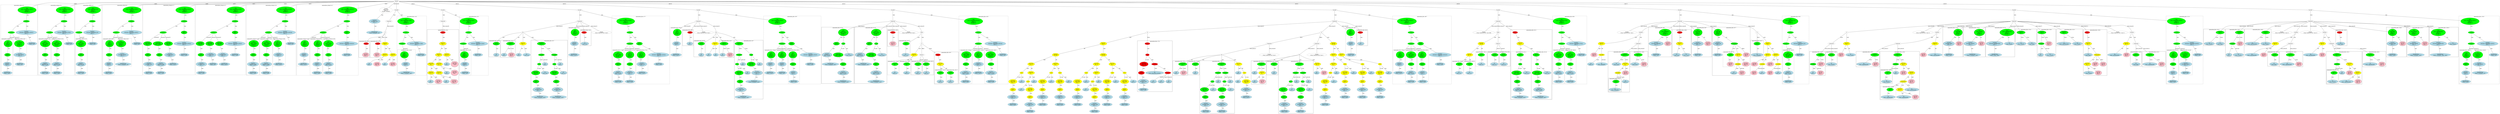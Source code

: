 strict graph "" {
	graph [bb="0,0,34726,1922.6"];
	node [label="\N"];
	subgraph cluster774 {
		graph [bb="32355,500.99,32853,1056.2",
			label="ammunition_libc.c:161:5",
			lheight=0.21,
			lp="32604,1044.7",
			lwidth=1.93
		];
		subgraph cluster777 {
			graph [bb="32363,511.6,32524,751.29",
				label="ammunition_libc.c:161:10",
				lheight=0.21,
				lp="32444,739.79",
				lwidth=2.01
			];
			778	[fillcolor=lightblue,
				height=0.74639,
				label="ID
name: writePos",
				pos="32445,546.47",
				style=filled,
				width=1.9838];
			777	[fillcolor=green,
				height=0.74639,
				label="UnaryOp
op: --",
				pos="32462,693.42",
				style=filled,
				width=1.316];
			777 -- 778	[label=expr,
				lp="32448,619.84",
				pos="32449,667.45 32444,655.61 32439,641.08 32436,627.34 32433,609.53 32435,589.21 32438,573.52"];
		}
		776	[fillcolor=lightblue,
			height=0.74639,
			label="ID
name: s",
			pos="32574,693.42",
			style=filled,
			width=1.1589];
		775	[fillcolor=green,
			height=0.5,
			label=ArrayRef,
			pos="32509,840.59",
			style=filled,
			width=1.2277];
		775 -- 777	[label=subscript,
			lp="32510,767.01",
			pos="32504,822.65 32495,797.37 32480,749.59 32470,720.03"];
		775 -- 776	[label=name,
			lp="32560,767.01",
			pos="32517,822.78 32523,809.66 32532,790.96 32539,774.51 32547,756.23 32556,735.51 32563,719.73"];
		774	[fillcolor=green,
			height=0.74639,
			label="Assignment
op: =",
			pos="32509,998.36",
			style=filled,
			width=1.6106];
		774 -- 775	[label=lvalue,
			lp="32526,914.17",
			pos="32509,971.29 32509,939.24 32509,885.78 32509,858.59"];
		779	[fillcolor=yellow,
			height=0.74639,
			label="BinaryOp
op: +",
			pos="32681,840.59",
			style=filled,
			width=1.3749];
		774 -- 779	[label=rvalue,
			lp="32622,914.17",
			pos="32535,974.04 32568,944.34 32624,893.35 32656,864.06"];
		780	[fillcolor=pink,
			height=1.041,
			label="Constant
type: int
value: 48",
			pos="32681,693.42",
			style=filled,
			width=1.316];
		779 -- 780	[label=left,
			lp="32690,767.01",
			pos="32681,813.64 32681,790.64 32681,756.81 32681,731.06"];
		781	[fillcolor=yellow,
			height=0.74639,
			label="BinaryOp
op: %",
			pos="32796,693.42",
			style=filled,
			width=1.3749];
		779 -- 781	[label=right,
			lp="32754,767.01",
			pos="32700,815.62 32721,788.72 32756,745.34 32777,718.43"];
		782	[fillcolor=lightblue,
			height=0.74639,
			label="ID
name: copyOfNumber",
			pos="32633,546.47",
			style=filled,
			width=2.7499];
		781 -- 782	[label=left,
			lp="32728,619.84",
			pos="32771,670.09 32741,643.65 32692,599.73 32661,572.26"];
		783	[fillcolor=pink,
			height=1.041,
			label="Constant
type: int
value: 10",
			pos="32797,546.47",
			style=filled,
			width=1.316];
		781 -- 783	[label=right,
			lp="32809,619.84",
			pos="32796,666.51 32796,643.54 32797,609.77 32797,584.05"];
	}
	subgraph cluster291 {
		graph [bb="11357,511.6,11803,1466.8",
			label="ammunition_libc.c:52:24",
			lheight=0.21,
			lp="11580,1455.3",
			lwidth=1.93
		];
		294	[fillcolor=lightblue,
			height=0.74639,
			label="IdentifierType
names: ['unsigned', 'char']",
			pos="11476,840.59",
			style="filled,dashed",
			width=3.0838];
		293	[fillcolor=lightblue,
			height=1.041,
			label="TypeDecl
declname: p2
quals: ['const']",
			pos="11432,998.36",
			style=filled,
			width=1.866];
		293 -- 294	[label=type,
			lp="11469,914.17",
			pos="11442,961.23 11450,932.65 11461,893.42 11469,867.79"];
		292	[fillcolor=green,
			height=0.74639,
			label="PtrDecl
quals: []",
			pos="11525,1187.7",
			style=filled,
			width=1.2178];
		292 -- 293	[label=type,
			lp="11499,1103.6",
			pos="11513,1161.9 11496,1129.2 11468,1071.7 11449,1034.6"];
		291	[fillcolor=green,
			height=1.6303,
			label="Decl
name: p2
quals: ['const']
storage: []
funcspec: []",
			pos="11682,1377.1",
			style=filled,
			width=1.866];
		291 -- 292	[label=type,
			lp="11630,1292.9",
			pos="11643,1329.3 11611,1291.9 11569,1241.1 11544,1211.9"];
		295	[fillcolor=green,
			height=0.5,
			label=Cast,
			pos="11682,1187.7",
			style=filled,
			width=0.75];
		291 -- 295	[label=init,
			lp="11692,1292.9",
			pos="11682,1318.4 11682,1279.7 11682,1231.3 11682,1206"];
		296	[fillcolor=green,
			height=1.041,
			label="Typename
name: None
quals: ['const']",
			pos="11584,998.36",
			style=filled,
			width=1.866];
		295 -- 296	[label=to_type,
			lp="11662,1103.6",
			pos="11673,1170.4 11658,1140.3 11624,1075 11602,1034.4"];
		300	[fillcolor=lightblue,
			height=0.74639,
			label="ID
name: mem2",
			pos="11732,998.36",
			style=filled,
			width=1.7481];
		295 -- 300	[label=expr,
			lp="11718,1103.6",
			pos="11687,1169.8 11695,1136.9 11715,1064.3 11725,1025.3"];
		297	[fillcolor=green,
			height=0.74639,
			label="PtrDecl
quals: []",
			pos="11649,840.59",
			style=filled,
			width=1.2178];
		296 -- 297	[label=type,
			lp="11633,914.17",
			pos="11599,961.63 11611,932.7 11628,892.68 11638,866.96"];
		299	[fillcolor=lightblue,
			height=0.74639,
			label="IdentifierType
names: ['unsigned', 'char']",
			pos="11649,546.47",
			style="filled,dashed",
			width=3.0838];
		298	[fillcolor=lightblue,
			height=1.041,
			label="TypeDecl
declname: None
quals: ['const']",
			pos="11649,693.42",
			style=filled,
			width=2.082];
		298 -- 299	[label=type,
			lp="11661,619.84",
			pos="11649,655.85 11649,630.18 11649,596.48 11649,573.52"];
		297 -- 298	[label=type,
			lp="11661,767.01",
			pos="11649,813.64 11649,790.64 11649,756.81 11649,731.06"];
	}
	subgraph cluster197 {
		graph [bb="6890,249.3,7400,1245.6",
			label="ammunition_libc.c:32:7",
			lheight=0.21,
			lp="7145,1234.1",
			lwidth=1.83
		];
		203	[fillcolor=lightblue,
			height=0.74639,
			label="IdentifierType
names: ['unsigned', 'char']",
			pos="7009,284.17",
			style="filled,dashed",
			width=3.0838];
		202	[fillcolor=lightblue,
			height=1.041,
			label="TypeDecl
declname: None
quals: []",
			pos="6990,410.12",
			style=filled,
			width=2.082];
		202 -- 203	[label=type,
			lp="7013,347.15",
			pos="6995.6,372.6 6998.6,352.89 7002.3,329.03 7005,311.21"];
		201	[fillcolor=green,
			height=0.74639,
			label="PtrDecl
quals: []",
			pos="6961,546.47",
			style=filled,
			width=1.2178];
		201 -- 202	[label=type,
			lp="6988,483.49",
			pos="6966.6,519.57 6971,499.13 6977.2,470.38 6982.1,447.61"];
		200	[fillcolor=green,
			height=1.041,
			label="Typename
name: None
quals: []",
			pos="6957,693.42",
			style=filled,
			width=1.6303];
		200 -- 201	[label=type,
			lp="6972,619.84",
			pos="6958,655.85 6958.7,630.18 6959.6,596.48 6960.3,573.52"];
		199	[fillcolor=green,
			height=0.5,
			label=Cast,
			pos="7087,840.59",
			style=filled,
			width=0.75];
		199 -- 200	[label=to_type,
			lp="7046.5,767.01",
			pos="7073.8,824.87 7053.2,801.88 7012.9,756.9 6985.5,726.25"];
		204	[fillcolor=lightblue,
			height=0.74639,
			label="ID
name: dest",
			pos="7087,693.42",
			style=filled,
			width=1.4928];
		199 -- 204	[label=expr,
			lp="7099.5,767.01",
			pos="7087,822.37 7087,797.13 7087,749.92 7087,720.44"];
		198	[fillcolor=green,
			height=0.5,
			label=ArrayRef,
			pos="7175,998.36",
			style=filled,
			width=1.2277];
		198 -- 199	[label=name,
			lp="7146.5,914.17",
			pos="7165.6,980.69 7148.6,950.55 7112.9,887.38 7096.1,857.67"];
		205	[fillcolor=lightblue,
			height=0.74639,
			label="ID
name: i",
			pos="7175,840.59",
			style=filled,
			width=1.1392];
		198 -- 205	[label=subscript,
			lp="7199.5,914.17",
			pos="7175,980.1 7175,952.77 7175,899.38 7175,867.46"];
		197	[fillcolor=green,
			height=0.74639,
			label="Assignment
op: =",
			pos="7304,1187.7",
			style=filled,
			width=1.6106];
		197 -- 198	[label=lvalue,
			lp="7269,1103.6",
			pos="7286.9,1161.9 7260.1,1122.9 7209,1048.7 7186.3,1015.8"];
		206	[fillcolor=green,
			height=0.5,
			label=ArrayRef,
			pos="7304,998.36",
			style=filled,
			width=1.2277];
		197 -- 206	[label=rvalue,
			lp="7321,1103.6",
			pos="7304,1160.7 7304,1121.8 7304,1049.5 7304,1016.6"];
		207	[fillcolor=green,
			height=0.5,
			label=Cast,
			pos="7262,840.59",
			style=filled,
			width=0.75];
		206 -- 207	[label=name,
			lp="7297.5,914.17",
			pos="7298.8,980.28 7294.3,964.97 7287.5,941.89 7282,921.67 7276.1,899.95 7269.9,874.75 7266,858.51"];
		213	[fillcolor=lightblue,
			height=0.74639,
			label="ID
name: i",
			pos="7348,840.59",
			style=filled,
			width=1.1392];
		206 -- 213	[label=subscript,
			lp="7353.5,914.17",
			pos="7308.8,980.4 7316.5,953.11 7331.7,899.31 7340.7,867.3"];
		208	[fillcolor=green,
			height=1.041,
			label="Typename
name: None
quals: []",
			pos="7217,693.42",
			style=filled,
			width=1.6303];
		207 -- 208	[label=to_type,
			lp="7261.5,767.01",
			pos="7256.7,822.65 7249.8,800.14 7237.3,759.78 7228.1,730.34"];
		212	[fillcolor=lightblue,
			height=0.74639,
			label="ID
name: src",
			pos="7343,693.42",
			style=filled,
			width=1.3749];
		207 -- 212	[label=expr,
			lp="7317.5,767.01",
			pos="7271,823.5 7285.1,798.25 7312.5,749.14 7329.1,719.31"];
		211	[fillcolor=lightblue,
			height=0.74639,
			label="IdentifierType
names: ['unsigned', 'char']",
			pos="7249,284.17",
			style="filled,dashed",
			width=3.0838];
		210	[fillcolor=lightblue,
			height=1.041,
			label="TypeDecl
declname: None
quals: []",
			pos="7244,410.12",
			style=filled,
			width=2.082];
		210 -- 211	[label=type,
			lp="7259,347.15",
			pos="7245.5,372.6 7246.3,352.89 7247.2,329.03 7247.9,311.21"];
		209	[fillcolor=green,
			height=0.74639,
			label="PtrDecl
quals: []",
			pos="7234,546.47",
			style=filled,
			width=1.2178];
		209 -- 210	[label=type,
			lp="7251,483.49",
			pos="7235.9,519.57 7237.4,499.13 7239.6,470.38 7241.3,447.61"];
		208 -- 209	[label=type,
			lp="7239,619.84",
			pos="7221.3,655.85 7224.3,630.18 7228.3,596.48 7230.9,573.52"];
	}
	subgraph cluster303 {
		graph [bb="12421,963.49,12576,1245.6",
			label="ammunition_libc.c:54:11",
			lheight=0.21,
			lp="12498,1234.1",
			lwidth=1.93
		];
		304	[fillcolor=lightblue,
			height=0.74639,
			label="ID
name: size",
			pos="12512,998.36",
			style=filled,
			width=1.4731];
		303	[fillcolor=green,
			height=0.74639,
			label="UnaryOp
op: p--",
			pos="12518,1187.7",
			style=filled,
			width=1.316];
		303 -- 304	[label=expr,
			lp="12528,1103.6",
			pos="12517,1160.7 12516,1125 12514,1061.2 12513,1025.5"];
	}
	subgraph cluster406 {
		graph [bb="15767,375.25,16260,1236.7",
			label="ammunition_libc.c:73:5",
			lheight=0.21,
			lp="16014,1225.2",
			lwidth=1.83
		];
		411	[fillcolor=lightblue,
			height=0.74639,
			label="IdentifierType
names: ['void']",
			pos="15850,410.12",
			style="filled,dashed",
			width=1.9053];
		410	[fillcolor=lightblue,
			height=1.041,
			label="TypeDecl
declname: None
quals: []",
			pos="15850,546.47",
			style=filled,
			width=2.082];
		410 -- 411	[label=type,
			lp="15862,483.49",
			pos="15850,508.76 15850,486.07 15850,457.51 15850,437.15"];
		409	[fillcolor=red,
			height=0.74639,
			label="PtrDecl
quals: []",
			pos="15824,693.42",
			style=filled,
			width=1.2178];
		409 -- 410	[label=type,
			lp="15850,619.84",
			pos="15829,666.51 15833,643.54 15839,609.77 15843,584.05"];
		408	[fillcolor=red,
			height=1.041,
			label="Typename
name: None
quals: []",
			pos="15857,840.59",
			style=filled,
			width=1.6303];
		408 -- 409	[label=type,
			lp="15854,767.01",
			pos="15849,803.33 15843,777.47 15835,743.31 15830,720.2"];
		407	[fillcolor=red,
			height=0.5,
			label=Cast,
			pos="15920,998.36",
			style=filled,
			width=0.75];
		407 -- 408	[label=to_type,
			lp="15910,914.17",
			pos="15913,980.69 15903,956.13 15885,909.61 15871,877.16"];
		412	[fillcolor=red,
			height=0.5,
			label=FuncCall,
			pos="16010,840.59",
			style=filled,
			width=1.1916];
		407 -- 412	[label=expr,
			lp="15984,914.17",
			pos="15929,981.28 15946,951.58 15983,888.44 16000,858.29"];
		413	[fillcolor=lightblue,
			height=0.74639,
			label="ID
name: ammunition_memcpy",
			pos="16010,693.42",
			style=filled,
			width=3.457];
		412 -- 413	[label=name,
			lp="16026,767.01",
			pos="16010,822.37 16010,797.13 16010,749.92 16010,720.44"];
		414	[fillcolor=red,
			height=0.5,
			label=ExprList,
			pos="16194,693.42",
			style=filled,
			width=1.1555];
		412 -- 414	[label=args,
			lp="16146,767.01",
			pos="16035,825.68 16063,809.58 16108,781.38 16143,751.29 16157,738.89 16172,722.6 16181,710.63"];
		415	[fillcolor=lightblue,
			height=0.74639,
			label="ID
name: s1",
			pos="15990,546.47",
			style=filled,
			width=1.2964];
		414 -- 415	[label="exprs[0]",
			lp="16117,619.84",
			pos="16180,676.27 16170,666.27 16157,653.76 16143,645.34 16123,633.24 16115,636.28 16094,627.34 16072,618.07 16065,618.33 16045,604.34 \
16032,594.92 16019,582.1 16009,571.02"];
		416	[fillcolor=lightblue,
			height=0.74639,
			label="ID
name: s2",
			pos="16101,546.47",
			style=filled,
			width=1.2964];
		414 -- 416	[label="exprs[1]",
			lp="16175,619.84",
			pos="16183,675.85 16175,662.71 16163,643.86 16152,627.34 16140,608.79 16127,587.77 16117,571.96"];
		417	[fillcolor=lightblue,
			height=0.74639,
			label="ID
name: n",
			pos="16209,546.47",
			style=filled,
			width=1.1982];
		414 -- 417	[label="exprs[2]",
			lp="16225,619.84",
			pos="16196,675.23 16198,650.03 16203,602.88 16206,573.45"];
		406	[fillcolor=red,
			height=0.5,
			label=Return,
			pos="15920,1187.7",
			style=filled,
			width=0.95686];
		406 -- 407	[label=expr,
			lp="15932,1103.6",
			pos="15920,1169.5 15920,1133.8 15920,1052.3 15920,1016.6"];
	}
	subgraph cluster307 {
		graph [bb="12428,658.55,12583,898.46",
			label="ammunition_libc.c:55:11",
			lheight=0.21,
			lp="12506,886.96",
			lwidth=1.93,
			style=dashed
		];
		308	[fillcolor=lightblue,
			height=0.74639,
			label="ID
name: p1",
			pos="12527,693.42",
			style="filled,dashed",
			width=1.3356];
		307	[fillcolor=green,
			height=0.74639,
			label="UnaryOp
op: *",
			pos="12528,840.59",
			style="filled,dashed",
			width=1.316];
		307 -- 308	[label=expr,
			lp="12540,767.01",
			pos="12528,813.64 12528,787.38 12527,747 12527,720.64"];
	}
	subgraph cluster195 {
		graph [bb="6727,963.49,6882,1245.6",
			label="ammunition_libc.c:31:26",
			lheight=0.21,
			lp="6804.5,1234.1",
			lwidth=1.93
		];
		196	[fillcolor=lightblue,
			height=0.74639,
			label="ID
name: i",
			pos="6827,998.36",
			style=filled,
			width=1.1392];
		195	[fillcolor=green,
			height=0.74639,
			label="UnaryOp
op: p++",
			pos="6827,1187.7",
			style=filled,
			width=1.316];
		195 -- 196	[label=expr,
			lp="6839.5,1103.6",
			pos="6827,1160.7 6827,1125 6827,1061.2 6827,1025.5"];
	}
	subgraph cluster189 {
		graph [bb="7624,952.89,7832,1245.6",
			label="ammunition_libc.c:31:9",
			lheight=0.21,
			lp="7728,1234.1",
			lwidth=1.83
		];
		190	[fillcolor=lightblue,
			height=0.74639,
			label="ID
name: i",
			pos="7673,998.36",
			style=filled,
			width=1.1392];
		189	[fillcolor=green,
			height=0.74639,
			label="Assignment
op: =",
			pos="7690,1187.7",
			style=filled,
			width=1.6106];
		189 -- 190	[label=lvalue,
			lp="7701,1103.6",
			pos="7687.6,1160.7 7684.4,1124.9 7678.6,1060.9 7675.3,1025.2"];
		191	[fillcolor=pink,
			height=1.041,
			label="Constant
type: int
value: 0",
			pos="7778,998.36",
			style=filled,
			width=1.2767];
		189 -- 191	[label=rvalue,
			lp="7749,1103.6",
			pos="7702.1,1161.1 7717.6,1128 7744.6,1070.4 7761.9,1033.6"];
	}
	subgraph cluster309 {
		graph [bb="12265,658.55,12420,898.46",
			label="ammunition_libc.c:55:18",
			lheight=0.21,
			lp="12342,886.96",
			lwidth=1.93,
			style=dashed
		];
		310	[fillcolor=lightblue,
			height=0.74639,
			label="ID
name: p2",
			pos="12364,693.42",
			style="filled,dashed",
			width=1.3356];
		309	[fillcolor=green,
			height=0.74639,
			label="UnaryOp
op: *",
			pos="12364,840.59",
			style="filled,dashed",
			width=1.316];
		309 -- 310	[label=expr,
			lp="12376,767.01",
			pos="12364,813.64 12364,787.38 12364,747 12364,720.64"];
	}
	subgraph cluster166 {
		graph [bb="8440,503.6,9234,1656.2",
			label="ammunition_libc.c:27:7",
			lheight=0.21,
			lp="8837,1644.7",
			lwidth=1.83,
			style=dashed
		];
		subgraph cluster173 {
			graph [bb="8611,511.6,8766,1088.1",
				label="ammunition_libc.c:27:49",
				lheight=0.21,
				lp="8688.5,1076.6",
				lwidth=1.93,
				style=dashed
			];
			176	[fillcolor=lightblue,
				height=0.74639,
				label="IdentifierType
names: ['void']",
				pos="8688,546.47",
				style="filled,dashed",
				width=1.9053];
			175	[fillcolor=lightblue,
				height=1.041,
				label="TypeDecl
declname: src
quals: ['const']",
				pos="8688,693.42",
				style="filled,dashed",
				width=1.866];
			175 -- 176	[label=type,
				lp="8700,619.84",
				pos="8688,655.85 8688,630.18 8688,596.48 8688,573.52"];
			174	[fillcolor=green,
				height=0.74639,
				label="PtrDecl
quals: []",
				pos="8688,840.59",
				style="filled,dashed",
				width=1.2178];
			174 -- 175	[label=type,
				lp="8700,767.01",
				pos="8688,813.64 8688,790.64 8688,756.81 8688,731.06"];
			173	[fillcolor=green,
				height=1.6303,
				label="Decl
name: src
quals: ['const']
storage: []
funcspec: []",
				pos="8688,998.36",
				style="filled,dashed",
				width=1.866];
			173 -- 174	[label=type,
				lp="8700,914.17",
				pos="8688,939.36 8688,914.62 8688,887.01 8688,867.46"];
		}
		subgraph cluster169 {
			graph [bb="8448,511.6,8603,1088.1",
				label="ammunition_libc.c:27:31",
				lheight=0.21,
				lp="8525.5,1076.6",
				lwidth=1.93,
				style=dashed
			];
			172	[fillcolor=lightblue,
				height=0.74639,
				label="IdentifierType
names: ['void']",
				pos="8526,546.47",
				style="filled,dashed",
				width=1.9053];
			171	[fillcolor=lightblue,
				height=1.041,
				label="TypeDecl
declname: dest
quals: []",
				pos="8526,693.42",
				style="filled,dashed",
				width=1.9249];
			171 -- 172	[label=type,
				lp="8538,619.84",
				pos="8526,655.85 8526,630.18 8526,596.48 8526,573.52"];
			170	[fillcolor=green,
				height=0.74639,
				label="PtrDecl
quals: []",
				pos="8530,840.59",
				style="filled,dashed",
				width=1.2178];
			170 -- 171	[label=type,
				lp="8541,767.01",
				pos="8529.3,813.64 8528.7,790.64 8527.7,756.81 8527,731.06"];
			169	[fillcolor=green,
				height=1.6303,
				label="Decl
name: dest
quals: []
storage: []
funcspec: []",
				pos="8537,998.36",
				style="filled,dashed",
				width=1.591];
			169 -- 170	[label=type,
				lp="8546,914.17",
				pos="8534.4,939.36 8533.3,914.62 8532,887.01 8531.2,867.46"];
		}
		subgraph cluster177 {
			graph [bb="8774,658.55,8938,1088.1",
				label="ammunition_libc.c:27:62",
				lheight=0.21,
				lp="8856,1076.6",
				lwidth=1.93,
				style=dashed
			];
			179	[fillcolor=lightblue,
				height=0.74639,
				label="IdentifierType
names: ['size_t']",
				pos="8856,693.42",
				style="filled,dashed",
				width=2.0428];
			178	[fillcolor=lightblue,
				height=1.041,
				label="TypeDecl
declname: size
quals: []",
				pos="8853,840.59",
				style="filled,dashed",
				width=1.9249];
			178 -- 179	[label=type,
				lp="8867,767.01",
				pos="8853.8,802.96 8854.3,777.26 8855,743.51 8855.5,720.51"];
			177	[fillcolor=green,
				height=1.6303,
				label="Decl
name: size
quals: []
storage: []
funcspec: []",
				pos="8845,998.36",
				style="filled,dashed",
				width=1.591];
			177 -- 178	[label=type,
				lp="8847,914.17",
				pos="8834.4,940.22 8833.6,929.08 8833.5,917.5 8835,906.67 8836.3,897.15 8838.6,887.05 8841.1,877.72"];
		}
		168	[fillcolor=green,
			height=0.5,
			label=ParamList,
			pos="8688,1187.7",
			style="filled,dashed",
			width=1.3179];
		168 -- 169	[label="params[0]",
			lp="8653,1103.6",
			pos="8674.4,1170.4 8658.3,1150.9 8630.5,1117.2 8607,1088.1 8595.7,1074 8583.5,1058.6 8572.4,1044.6"];
		168 -- 173	[label="params[1]",
			lp="8716,1103.6",
			pos="8688,1169.5 8688,1144.2 8688,1095.9 8688,1057.3"];
		168 -- 177	[label="params[2]",
			lp="8790,1103.6",
			pos="8701.7,1170.4 8725.2,1142.4 8774,1084.1 8808.1,1043.4"];
		167	[fillcolor=green,
			height=0.5,
			label=FuncDecl,
			pos="8688,1377.1",
			style="filled,dashed",
			width=1.2457];
		167 -- 168	[label=args,
			lp="8699.5,1292.9",
			pos="8688,1358.8 8688,1323.1 8688,1241.7 8688,1206"];
		180	[fillcolor=green,
			height=0.74639,
			label="PtrDecl
quals: []",
			pos="8821,1187.7",
			style="filled,dashed",
			width=1.2178];
		167 -- 180	[label=type,
			lp="8763,1292.9",
			pos="8699.8,1359.5 8723.5,1326.2 8776.7,1251.1 8804.1,1212.6"];
		181	[fillcolor=lightblue,
			height=1.041,
			label="TypeDecl
declname: ammunition_memcpy
quals: []",
			pos="9086,998.36",
			style="filled,dashed",
			width=3.8891];
		180 -- 181	[label=type,
			lp="8958,1103.6",
			pos="8849.4,1166.7 8894.2,1135 8982.1,1072.8 9037.2,1033.8"];
		182	[fillcolor=lightblue,
			height=0.74639,
			label="IdentifierType
names: ['void']",
			pos="9086,840.59",
			style="filled,dashed",
			width=1.9053];
		181 -- 182	[label=type,
			lp="9098,914.17",
			pos="9086,960.84 9086,932.24 9086,893.17 9086,867.66"];
		166	[fillcolor=green,
			height=1.6303,
			label="Decl
name: ammunition_memcpy
quals: []
storage: []
funcspec: []",
			pos="8630,1566.5",
			style="filled,dashed",
			width=3.457];
		166 -- 167	[label=type,
			lp="8670,1482.3",
			pos="8647.7,1508.3 8659.8,1469.3 8674.9,1420.4 8682.8,1395.1"];
	}
	subgraph cluster184 {
		graph [bb="7840,963.49,8004,1466.8",
			label="ammunition_libc.c:29:10",
			lheight=0.21,
			lp="7922,1455.3",
			lwidth=1.93,
			style=dashed
		];
		186	[fillcolor=lightblue,
			height=0.74639,
			label="IdentifierType
names: ['size_t']",
			pos="7922,998.36",
			style="filled,dashed",
			width=2.0428];
		185	[fillcolor=lightblue,
			height=1.041,
			label="TypeDecl
declname: i
quals: []",
			pos="7928,1187.7",
			style="filled,dashed",
			width=1.5713];
		185 -- 186	[label=type,
			lp="7938,1103.6",
			pos="7926.8,1150.2 7925.7,1113.4 7923.9,1057.7 7922.8,1025.3"];
		184	[fillcolor=green,
			height=1.6303,
			label="Decl
name: i
quals: []
storage: []
funcspec: []",
			pos="7938,1377.1",
			style="filled,dashed",
			width=1.591];
		184 -- 185	[label=type,
			lp="7946,1292.9",
			pos="7934.9,1318.4 7933.3,1288 7931.4,1251.8 7930,1225.4"];
	}
	subgraph cluster84 {
		graph [bb="3480,650.55,3983,1845.6",
			label="ammunition_stdio.h:4:5",
			lheight=0.21,
			lp="3731.5,1834.1",
			lwidth=1.83,
			style=dashed
		];
		subgraph cluster87 {
			graph [bb="3488,658.55,3643,1277.4",
				label="ammunition_stdio.h:4:32",
				lheight=0.21,
				lp="3565.5,1265.9",
				lwidth=1.93,
				style=dashed
			];
			90	[fillcolor=lightblue,
				height=0.74639,
				label="IdentifierType
names: ['char']",
				pos="3567,693.42",
				style="filled,dashed",
				width=1.8856];
			89	[fillcolor=lightblue,
				height=1.041,
				label="TypeDecl
declname: s
quals: []",
				pos="3569,840.59",
				style="filled,dashed",
				width=1.6106];
			89 -- 90	[label=type,
				lp="3581,767.01",
				pos="3568.5,802.96 3568.1,777.26 3567.7,743.51 3567.4,720.51"];
			88	[fillcolor=green,
				height=0.74639,
				label="PtrDecl
quals: []",
				pos="3572,998.36",
				style="filled,dashed",
				width=1.2178];
			88 -- 89	[label=type,
				lp="3583,914.17",
				pos="3571.5,971.29 3571,945.83 3570.3,906.84 3569.7,878.26"];
			87	[fillcolor=green,
				height=1.6303,
				label="Decl
name: s
quals: []
storage: []
funcspec: []",
				pos="3577,1187.7",
				style="filled,dashed",
				width=1.591];
			87 -- 88	[label=type,
				lp="3587,1103.6",
				pos="3575.5,1129 3574.5,1094.4 3573.4,1052 3572.7,1025.4"];
		}
		subgraph cluster91 {
			graph [bb="3651,805.72,3835,1277.4",
				label="ammunition_stdio.h:4:40",
				lheight=0.21,
				lp="3743,1265.9",
				lwidth=1.93,
				style=dashed
			];
			93	[fillcolor=lightblue,
				height=0.74639,
				label="IdentifierType
names: ['int']",
				pos="3743,840.59",
				style="filled,dashed",
				width=1.8463];
			92	[fillcolor=lightblue,
				height=1.041,
				label="TypeDecl
declname: number
quals: []",
				pos="3743,998.36",
				style="filled,dashed",
				width=2.3374];
			92 -- 93	[label=type,
				lp="3755,914.17",
				pos="3743,960.84 3743,932.24 3743,893.17 3743,867.66"];
			91	[fillcolor=green,
				height=1.6303,
				label="Decl
name: number
quals: []
storage: []
funcspec: []",
				pos="3735,1187.7",
				style="filled,dashed",
				width=1.8856];
			91 -- 92	[label=type,
				lp="3751,1103.6",
				pos="3737.5,1129 3738.8,1098.7 3740.3,1062.4 3741.4,1036"];
		}
		86	[fillcolor=green,
			height=0.5,
			label=ParamList,
			pos="3628,1377.1",
			style="filled,dashed",
			width=1.3179];
		86 -- 87	[label="params[0]",
			lp="3636,1292.9",
			pos="3623.4,1359.2 3616.4,1333.5 3602.8,1283.6 3592.1,1244.4"];
		86 -- 91	[label="params[1]",
			lp="3707,1292.9",
			pos="3637.7,1359.2 3652.8,1332.7 3682.7,1280.4 3705.3,1240.7"];
		85	[fillcolor=green,
			height=0.5,
			label=FuncDecl,
			pos="3834,1566.5",
			style="filled,dashed",
			width=1.2457];
		85 -- 86	[label=args,
			lp="3721.5,1482.3",
			pos="3806.6,1552.1 3774.5,1535.4 3720.9,1504.4 3684,1466.8 3662.7,1445.1 3645.4,1414 3635.9,1395"];
		94	[fillcolor=lightblue,
			height=1.041,
			label="TypeDecl
declname: ammunition_sprintf_d
quals: []",
			pos="3834,1377.1",
			style="filled,dashed",
			width=3.9087];
		85 -- 94	[label=type,
			lp="3846,1482.3",
			pos="3834,1548.2 3834,1518 3834,1455.2 3834,1414.9"];
		95	[fillcolor=lightblue,
			height=0.74639,
			label="IdentifierType
names: ['int']",
			pos="3909,1187.7",
			style="filled,dashed",
			width=1.8463];
		94 -- 95	[label=type,
			lp="3882,1292.9",
			pos="3848.6,1339.5 3863.4,1302.7 3885.8,1246.8 3898.7,1214.4"];
		84	[fillcolor=green,
			height=1.6303,
			label="Decl
name: ammunition_sprintf_d
quals: []
storage: []
funcspec: []",
			pos="3843,1755.9",
			style="filled,dashed",
			width=3.457];
		84 -- 85	[label=type,
			lp="3852,1671.7",
			pos="3840.2,1697.1 3838.4,1658.4 3836,1610.1 3834.8,1584.8"];
	}
	subgraph cluster71 {
		graph [bb="2976,650.55,3472,1845.6",
			label="ammunition_string.h:15:5",
			lheight=0.21,
			lp="3224,1834.1",
			lwidth=1.99,
			style=dashed
		];
		subgraph cluster74 {
			graph [bb="2984,658.55,3150,1277.4",
				label="ammunition_string.h:15:36",
				lheight=0.21,
				lp="3067,1265.9",
				lwidth=2.08,
				style=dashed
			];
			77	[fillcolor=lightblue,
				height=0.74639,
				label="IdentifierType
names: ['char']",
				pos="3073,693.42",
				style="filled,dashed",
				width=1.8856];
			76	[fillcolor=lightblue,
				height=1.041,
				label="TypeDecl
declname: str1
quals: ['const']",
				pos="3073,840.59",
				style="filled,dashed",
				width=1.9053];
			76 -- 77	[label=type,
				lp="3085,767.01",
				pos="3073,802.96 3073,777.26 3073,743.51 3073,720.51"];
			75	[fillcolor=green,
				height=0.74639,
				label="PtrDecl
quals: []",
				pos="3073,998.36",
				style="filled,dashed",
				width=1.2178];
			75 -- 76	[label=type,
				lp="3085,914.17",
				pos="3073,971.29 3073,945.83 3073,906.84 3073,878.26"];
			74	[fillcolor=green,
				height=1.6303,
				label="Decl
name: str1
quals: ['const']
storage: []
funcspec: []",
				pos="3074,1187.7",
				style="filled,dashed",
				width=1.866];
			74 -- 75	[label=type,
				lp="3086,1103.6",
				pos="3073.7,1129 3073.5,1094.4 3073.3,1052 3073.1,1025.4"];
		}
		subgraph cluster78 {
			graph [bb="3158,658.55,3324,1277.4",
				label="ammunition_string.h:15:54",
				lheight=0.21,
				lp="3241,1265.9",
				lwidth=2.08,
				style=dashed
			];
			81	[fillcolor=lightblue,
				height=0.74639,
				label="IdentifierType
names: ['char']",
				pos="3235,693.42",
				style="filled,dashed",
				width=1.8856];
			80	[fillcolor=lightblue,
				height=1.041,
				label="TypeDecl
declname: str2
quals: ['const']",
				pos="3235,840.59",
				style="filled,dashed",
				width=1.9053];
			80 -- 81	[label=type,
				lp="3247,767.01",
				pos="3235,802.96 3235,777.26 3235,743.51 3235,720.51"];
			79	[fillcolor=green,
				height=0.74639,
				label="PtrDecl
quals: []",
				pos="3234,998.36",
				style="filled,dashed",
				width=1.2178];
			79 -- 80	[label=type,
				lp="3247,914.17",
				pos="3234.2,971.29 3234.3,945.83 3234.6,906.84 3234.8,878.26"];
			78	[fillcolor=green,
				height=1.6303,
				label="Decl
name: str2
quals: ['const']
storage: []
funcspec: []",
				pos="3234,1187.7",
				style="filled,dashed",
				width=1.866];
			78 -- 79	[label=type,
				lp="3246,1103.6",
				pos="3234,1129 3234,1094.4 3234,1052 3234,1025.4"];
		}
		73	[fillcolor=green,
			height=0.5,
			label=ParamList,
			pos="3133,1377.1",
			style="filled,dashed",
			width=1.3179];
		73 -- 74	[label="params[0]",
			lp="3137,1292.9",
			pos="3127.7,1359.2 3119.6,1333.6 3104,1283.9 3091.7,1244.8"];
		73 -- 78	[label="params[1]",
			lp="3209,1292.9",
			pos="3142.1,1359.2 3156.4,1332.8 3184.4,1280.8 3205.8,1241.1"];
		72	[fillcolor=green,
			height=0.5,
			label=FuncDecl,
			pos="3331,1566.5",
			style="filled,dashed",
			width=1.2457];
		72 -- 73	[label=args,
			lp="3225.5,1482.3",
			pos="3305.1,1551.8 3274.7,1534.7 3224.1,1503.5 3189,1466.8 3168.1,1445 3150.8,1414.2 3141.1,1395.2"];
		82	[fillcolor=lightblue,
			height=1.041,
			label="TypeDecl
declname: ammunition_strcmp
quals: []",
			pos="3331,1377.1",
			style="filled,dashed",
			width=3.6927];
		72 -- 82	[label=type,
			lp="3343,1482.3",
			pos="3331,1548.2 3331,1518 3331,1455.2 3331,1414.9"];
		83	[fillcolor=lightblue,
			height=0.74639,
			label="IdentifierType
names: ['int']",
			pos="3398,1187.7",
			style="filled,dashed",
			width=1.8463];
		82 -- 83	[label=type,
			lp="3375,1292.9",
			pos="3344.1,1339.5 3357.3,1302.7 3377.2,1246.8 3388.8,1214.4"];
		71	[fillcolor=green,
			height=1.6303,
			label="Decl
name: ammunition_strcmp
quals: []
storage: []
funcspec: []",
			pos="3339,1755.9",
			style="filled,dashed",
			width=3.2409];
		71 -- 72	[label=type,
			lp="3348,1671.7",
			pos="3336.5,1697.1 3334.9,1658.4 3332.8,1610.1 3331.7,1584.8"];
	}
	subgraph cluster108 {
		graph [bb="3991,650.55,4360,1845.6",
			label="ammunition_stdlib.h:4:5",
			lheight=0.21,
			lp="4175.5,1834.1",
			lwidth=1.89,
			style=dashed
		];
		subgraph cluster111 {
			graph [bb="3999,658.55,4157,1277.4",
				label="ammunition_stdlib.h:4:34",
				lheight=0.21,
				lp="4078,1265.9",
				lwidth=1.97,
				style=dashed
			];
			114	[fillcolor=lightblue,
				height=0.74639,
				label="IdentifierType
names: ['char']",
				pos="4075,693.42",
				style="filled,dashed",
				width=1.8856];
			113	[fillcolor=lightblue,
				height=1.041,
				label="TypeDecl
declname: str
quals: ['const']",
				pos="4074,840.59",
				style="filled,dashed",
				width=1.866];
			113 -- 114	[label=type,
				lp="4087,767.01",
				pos="4074.3,802.96 4074.4,777.26 4074.7,743.51 4074.8,720.51"];
			112	[fillcolor=green,
				height=0.74639,
				label="PtrDecl
quals: []",
				pos="4074,998.36",
				style="filled,dashed",
				width=1.2178];
			112 -- 113	[label=type,
				lp="4086,914.17",
				pos="4074,971.29 4074,945.83 4074,906.84 4074,878.26"];
			111	[fillcolor=green,
				height=1.6303,
				label="Decl
name: str
quals: ['const']
storage: []
funcspec: []",
				pos="4074,1187.7",
				style="filled,dashed",
				width=1.866];
			111 -- 112	[label=type,
				lp="4086,1103.6",
				pos="4074,1129 4074,1094.4 4074,1052 4074,1025.4"];
		}
		110	[fillcolor=green,
			height=0.5,
			label=ParamList,
			pos="4046,1377.1",
			style="filled,dashed",
			width=1.3179];
		110 -- 111	[label="params[0]",
			lp="4088,1292.9",
			pos="4048.6,1358.8 4052.4,1333.5 4059.6,1285 4065.4,1246.2"];
		109	[fillcolor=green,
			height=0.5,
			label=FuncDecl,
			pos="4232,1566.5",
			style="filled,dashed",
			width=1.2457];
		109 -- 110	[label=args,
			lp="4137.5,1482.3",
			pos="4208.1,1550.9 4180.6,1533.3 4135.1,1501.7 4103,1466.8 4082.4,1444.5 4064.6,1413.8 4054.5,1395"];
		115	[fillcolor=lightblue,
			height=1.041,
			label="TypeDecl
declname: ammunition_atoi
quals: []",
			pos="4232,1377.1",
			style="filled,dashed",
			width=3.3391];
		109 -- 115	[label=type,
			lp="4244,1482.3",
			pos="4232,1548.2 4232,1518 4232,1455.2 4232,1414.9"];
		116	[fillcolor=lightblue,
			height=0.74639,
			label="IdentifierType
names: ['int']",
			pos="4232,1187.7",
			style="filled,dashed",
			width=1.8463];
		115 -- 116	[label=type,
			lp="4244,1292.9",
			pos="4232,1339.5 4232,1302.8 4232,1247.1 4232,1214.7"];
		108	[fillcolor=green,
			height=1.6303,
			label="Decl
name: ammunition_atoi
quals: []
storage: []
funcspec: []",
			pos="4240,1755.9",
			style="filled,dashed",
			width=2.907];
		108 -- 109	[label=type,
			lp="4249,1671.7",
			pos="4237.5,1697.1 4235.9,1658.4 4233.8,1610.1 4232.7,1584.8"];
	}
	subgraph cluster311 {
		graph [bb="12910,503.6,13244,1047.4",
			label="ammunition_libc.c:56:7",
			lheight=0.21,
			lp="13077,1035.9",
			lwidth=1.83
		];
		subgraph cluster315 {
			graph [bb="13081,511.6,13236,751.29",
				label="ammunition_libc.c:56:23",
				lheight=0.21,
				lp="13158,739.79",
				lwidth=1.93,
				style=dashed
			];
			316	[fillcolor=lightblue,
				height=0.74639,
				label="ID
name: p2",
				pos="13137,546.47",
				style=filled,
				width=1.3356];
			315	[fillcolor=green,
				height=0.74639,
				label="UnaryOp
op: *",
				pos="13136,693.42",
				style=filled,
				width=1.316];
			315 -- 316	[label=expr,
				lp="13150,619.84",
				pos="13136,666.51 13136,640.29 13137,599.96 13137,573.65"];
		}
		subgraph cluster313 {
			graph [bb="12918,511.6,13073,751.29",
				label="ammunition_libc.c:56:17",
				lheight=0.21,
				lp="12996,739.79",
				lwidth=1.93,
				style=dashed
			];
			314	[fillcolor=lightblue,
				height=0.74639,
				label="ID
name: p1",
				pos="12995,546.47",
				style=filled,
				width=1.3356];
			313	[fillcolor=green,
				height=0.74639,
				label="UnaryOp
op: *",
				pos="12995,693.42",
				style=filled,
				width=1.316];
			313 -- 314	[label=expr,
				lp="13008,619.84",
				pos="12995,666.51 12995,640.29 12995,599.96 12995,573.65"];
		}
		312	[fillcolor=yellow,
			height=0.74639,
			label="BinaryOp
op: -",
			pos="12995,840.59",
			style=filled,
			width=1.3749];
		312 -- 313	[label=left,
			lp="13004,767.01",
			pos="12995,813.64 12995,787.38 12995,747 12995,720.64"];
		312 -- 315	[label=right,
			lp="13083,767.01",
			pos="13017,816.59 13044,789.41 13087,744.45 13114,717.32"];
		311	[fillcolor=red,
			height=0.5,
			label=Return,
			pos="12963,998.36",
			style=filled,
			width=0.95686];
		311 -- 312	[label=expr,
			lp="12994,914.17",
			pos="12966,980.4 12972,953.19 12983,899.63 12990,867.58"];
	}
	subgraph cluster96 {
		graph [bb="4368,650.55,4913,1845.6",
			label="ammunition_stdio.h:6:5",
			lheight=0.21,
			lp="4640.5,1834.1",
			lwidth=1.83,
			style=dashed
		];
		subgraph cluster99 {
			graph [bb="4376,658.55,4531,1277.4",
				label="ammunition_stdio.h:6:32",
				lheight=0.21,
				lp="4453.5,1265.9",
				lwidth=1.93,
				style=dashed
			];
			102	[fillcolor=lightblue,
				height=0.74639,
				label="IdentifierType
names: ['char']",
				pos="4455,693.42",
				style="filled,dashed",
				width=1.8856];
			101	[fillcolor=lightblue,
				height=1.041,
				label="TypeDecl
declname: s
quals: []",
				pos="4457,840.59",
				style="filled,dashed",
				width=1.6106];
			101 -- 102	[label=type,
				lp="4469,767.01",
				pos="4456.5,802.96 4456.1,777.26 4455.7,743.51 4455.4,720.51"];
			100	[fillcolor=green,
				height=0.74639,
				label="PtrDecl
quals: []",
				pos="4461,998.36",
				style="filled,dashed",
				width=1.2178];
			100 -- 101	[label=type,
				lp="4471,914.17",
				pos="4460.3,971.29 4459.7,945.83 4458.7,906.84 4457.9,878.26"];
			99	[fillcolor=green,
				height=1.6303,
				label="Decl
name: s
quals: []
storage: []
funcspec: []",
				pos="4466,1187.7",
				style="filled,dashed",
				width=1.591];
			99 -- 100	[label=type,
				lp="4476,1103.6",
				pos="4464.5,1129 4463.5,1094.4 4462.4,1052 4461.7,1025.4"];
		}
		subgraph cluster103 {
			graph [bb="4539,805.72,4765,1277.4",
				label="ammunition_stdio.h:6:49",
				lheight=0.21,
				lp="4652,1265.9",
				lwidth=1.93,
				style=dashed
			];
			105	[fillcolor=lightblue,
				height=0.74639,
				label="IdentifierType
names: ['unsigned', 'int']",
				pos="4652,840.59",
				style="filled,dashed",
				width=2.907];
			104	[fillcolor=lightblue,
				height=1.041,
				label="TypeDecl
declname: number
quals: []",
				pos="4641,998.36",
				style="filled,dashed",
				width=2.3374];
			104 -- 105	[label=type,
				lp="4660,914.17",
				pos="4643.6,960.84 4645.6,932.24 4648.4,893.17 4650.2,867.66"];
			103	[fillcolor=green,
				height=1.6303,
				label="Decl
name: number
quals: []
storage: []
funcspec: []",
				pos="4623,1187.7",
				style="filled,dashed",
				width=1.8856];
			103 -- 104	[label=type,
				lp="4644,1103.6",
				pos="4628.5,1129 4631.5,1098.7 4634.9,1062.4 4637.5,1036"];
		}
		98	[fillcolor=green,
			height=0.5,
			label=ParamList,
			pos="4558,1377.1",
			style="filled,dashed",
			width=1.3179];
		98 -- 99	[label="params[0]",
			lp="4549,1292.9",
			pos="4549.7,1359.2 4536.7,1332.7 4511,1280.4 4491.5,1240.7"];
		98 -- 103	[label="params[1]",
			lp="4617,1292.9",
			pos="4563.9,1359.2 4572.8,1333.5 4590.1,1283.6 4603.7,1244.4"];
		97	[fillcolor=green,
			height=0.5,
			label=FuncDecl,
			pos="4764,1566.5",
			style="filled,dashed",
			width=1.2457];
		97 -- 98	[label=args,
			lp="4651.5,1482.3",
			pos="4736.6,1552.1 4704.5,1535.4 4650.9,1504.4 4614,1466.8 4592.7,1445.1 4575.4,1414 4565.9,1395"];
		106	[fillcolor=lightblue,
			height=1.041,
			label="TypeDecl
declname: ammunition_sprintf_u
quals: []",
			pos="4764,1377.1",
			style="filled,dashed",
			width=3.9087];
		97 -- 106	[label=type,
			lp="4776,1482.3",
			pos="4764,1548.2 4764,1518 4764,1455.2 4764,1414.9"];
		107	[fillcolor=lightblue,
			height=0.74639,
			label="IdentifierType
names: ['int']",
			pos="4839,1187.7",
			style="filled,dashed",
			width=1.8463];
		106 -- 107	[label=type,
			lp="4812,1292.9",
			pos="4778.6,1339.5 4793.4,1302.7 4815.8,1246.8 4828.7,1214.4"];
		96	[fillcolor=green,
			height=1.6303,
			label="Decl
name: ammunition_sprintf_u
quals: []
storage: []
funcspec: []",
			pos="4773,1755.9",
			style="filled,dashed",
			width=3.457];
		96 -- 97	[label=type,
			lp="4782,1671.7",
			pos="4770.2,1697.1 4768.4,1658.4 4766,1610.1 4764.8,1584.8"];
	}
	subgraph cluster214 {
		graph [bb="8012,1152.9,8160,1426.1",
			label="ammunition_libc.c:34:3",
			lheight=0.21,
			lp="8086,1414.6",
			lwidth=1.83
		];
		215	[fillcolor=lightblue,
			height=0.74639,
			label="ID
name: dest",
			pos="8074,1187.7",
			style=filled,
			width=1.4928];
		214	[fillcolor=red,
			height=0.5,
			label=Return,
			pos="8064,1377.1",
			style=filled,
			width=0.95686];
		214 -- 215	[label=expr,
			lp="8081.5,1292.9",
			pos="8064.9,1358.8 8066.7,1325.9 8070.5,1253.8 8072.6,1214.9"];
	}
	subgraph cluster234 {
		graph [bb="9242,963.49,9406,1466.8",
			label="ammunition_libc.c:40:10",
			lheight=0.21,
			lp="9324,1455.3",
			lwidth=1.93,
			style=dashed
		];
		236	[fillcolor=lightblue,
			height=0.74639,
			label="IdentifierType
names: ['size_t']",
			pos="9324,998.36",
			style="filled,dashed",
			width=2.0428];
		235	[fillcolor=lightblue,
			height=1.041,
			label="TypeDecl
declname: i
quals: []",
			pos="9330,1187.7",
			style="filled,dashed",
			width=1.5713];
		235 -- 236	[label=type,
			lp="9340,1103.6",
			pos="9328.8,1150.2 9327.7,1113.4 9325.9,1057.7 9324.8,1025.3"];
		234	[fillcolor=green,
			height=1.6303,
			label="Decl
name: i
quals: []
storage: []
funcspec: []",
			pos="9333,1377.1",
			style="filled,dashed",
			width=1.591];
		234 -- 235	[label=type,
			lp="9344,1292.9",
			pos="9332.1,1318.4 9331.6,1288 9331,1251.8 9330.6,1225.4"];
	}
	subgraph cluster239 {
		graph [bb="10182,952.89,10390,1245.6",
			label="ammunition_libc.c:42:9",
			lheight=0.21,
			lp="10286,1234.1",
			lwidth=1.83
		];
		240	[fillcolor=lightblue,
			height=0.74639,
			label="ID
name: i",
			pos="10231,998.36",
			style=filled,
			width=1.1392];
		239	[fillcolor=green,
			height=0.74639,
			label="Assignment
op: =",
			pos="10248,1187.7",
			style=filled,
			width=1.6106];
		239 -- 240	[label=lvalue,
			lp="10259,1103.6",
			pos="10246,1160.7 10242,1124.9 10237,1060.9 10233,1025.2"];
		241	[fillcolor=pink,
			height=1.041,
			label="Constant
type: int
value: 0",
			pos="10336,998.36",
			style=filled,
			width=1.2767];
		239 -- 241	[label=rvalue,
			lp="10307,1103.6",
			pos="10260,1161.1 10276,1128 10303,1070.4 10320,1033.6"];
	}
	subgraph cluster118 {
		graph [bb="5456,650.55,5854,1656.2",
			label="ammunition_libc.c:14:6",
			lheight=0.21,
			lp="5655,1644.7",
			lwidth=1.83,
			style=dashed
		];
		subgraph cluster121 {
			graph [bb="5464,658.55,5702,1088.1",
				label="ammunition_libc.c:14:40",
				lheight=0.21,
				lp="5583,1076.6",
				lwidth=1.93,
				style=dashed
			];
			123	[fillcolor=lightblue,
				height=0.74639,
				label="IdentifierType
names: ['unsigned', 'char']",
				pos="5583,693.42",
				style="filled,dashed",
				width=3.0838];
			122	[fillcolor=lightblue,
				height=1.041,
				label="TypeDecl
declname: c
quals: []",
				pos="5557,840.59",
				style="filled,dashed",
				width=1.6303];
			122 -- 123	[label=type,
				lp="5583,767.01",
				pos="5563.5,803.33 5568.1,777.64 5574.2,743.75 5578.3,720.65"];
			121	[fillcolor=green,
				height=1.6303,
				label="Decl
name: c
quals: []
storage: []
funcspec: []",
				pos="5530,998.36",
				style="filled,dashed",
				width=1.591];
			121 -- 122	[label=type,
				lp="5558,914.17",
				pos="5539.9,940.24 5543.5,919.4 5547.5,896.42 5550.7,877.89"];
		}
		120	[fillcolor=green,
			height=0.5,
			label=ParamList,
			pos="5520,1187.7",
			style="filled,dashed",
			width=1.3179];
		120 -- 121	[label="params[0]",
			lp="5553,1103.6",
			pos="5520.9,1169.5 5522.3,1144.2 5524.8,1095.9 5526.9,1057.3"];
		119	[fillcolor=green,
			height=0.5,
			label=FuncDecl,
			pos="5578,1377.1",
			style="filled,dashed",
			width=1.2457];
		119 -- 120	[label=args,
			lp="5566.5,1292.9",
			pos="5572.8,1359.2 5561.7,1323.6 5536.3,1241.5 5525.3,1205.8"];
		124	[fillcolor=lightblue,
			height=1.041,
			label="TypeDecl
declname: ammunition_isdigit
quals: []",
			pos="5716,1187.7",
			style="filled,dashed",
			width=3.6141];
		119 -- 124	[label=type,
			lp="5655,1292.9",
			pos="5590.2,1359.5 5612.4,1329.4 5659.6,1265.3 5689.5,1224.7"];
		125	[fillcolor=lightblue,
			height=0.74639,
			label="IdentifierType
names: ['char']",
			pos="5778,998.36",
			style="filled,dashed",
			width=1.8856];
		124 -- 125	[label=type,
			lp="5758,1103.6",
			pos="5728.1,1150.2 5740.3,1113.4 5758.7,1057.7 5769.4,1025.3"];
		118	[fillcolor=green,
			height=1.6303,
			label="Decl
name: ammunition_isdigit
quals: []
storage: []
funcspec: []",
			pos="5578,1566.5",
			style="filled,dashed",
			width=3.1623];
		118 -- 119	[label=type,
			lp="5590,1482.3",
			pos="5578,1507.8 5578,1469 5578,1420.7 5578,1395.4"];
	}
	subgraph cluster264 {
		graph [bb="13252,503.6,13936,1656.2",
			label="ammunition_libc.c:49:5",
			lheight=0.21,
			lp="13594,1644.7",
			lwidth=1.83,
			style=dashed
		];
		subgraph cluster267 {
			graph [bb="13260,511.6,13434,1088.1",
				label="ammunition_libc.c:49:36",
				lheight=0.21,
				lp="13347,1076.6",
				lwidth=1.93,
				style=dashed
			];
			270	[fillcolor=lightblue,
				height=0.74639,
				label="IdentifierType
names: ['void']",
				pos="13347,546.47",
				style="filled,dashed",
				width=1.9053];
			269	[fillcolor=lightblue,
				height=1.041,
				label="TypeDecl
declname: mem1
quals: ['const']",
				pos="13347,693.42",
				style="filled,dashed",
				width=2.1999];
			269 -- 270	[label=type,
				lp="13359,619.84",
				pos="13347,655.85 13347,630.18 13347,596.48 13347,573.52"];
			268	[fillcolor=green,
				height=0.74639,
				label="PtrDecl
quals: []",
				pos="13351,840.59",
				style="filled,dashed",
				width=1.2178];
			268 -- 269	[label=type,
				lp="13362,767.01",
				pos="13350,813.64 13350,790.64 13349,756.81 13348,731.06"];
			267	[fillcolor=green,
				height=1.6303,
				label="Decl
name: mem1
quals: ['const']
storage: []
funcspec: []",
				pos="13358,998.36",
				style="filled,dashed",
				width=1.866];
			267 -- 268	[label=type,
				lp="13367,914.17",
				pos="13355,939.36 13354,914.62 13353,887.01 13352,867.46"];
		}
		subgraph cluster275 {
			graph [bb="13624,658.55,13788,1088.1",
				label="ammunition_libc.c:49:68",
				lheight=0.21,
				lp="13706,1076.6",
				lwidth=1.93,
				style=dashed
			];
			277	[fillcolor=lightblue,
				height=0.74639,
				label="IdentifierType
names: ['size_t']",
				pos="13706,693.42",
				style="filled,dashed",
				width=2.0428];
			276	[fillcolor=lightblue,
				height=1.041,
				label="TypeDecl
declname: size
quals: []",
				pos="13703,840.59",
				style="filled,dashed",
				width=1.9249];
			276 -- 277	[label=type,
				lp="13717,767.01",
				pos="13704,802.96 13704,777.26 13705,743.51 13705,720.51"];
			275	[fillcolor=green,
				height=1.6303,
				label="Decl
name: size
quals: []
storage: []
funcspec: []",
				pos="13695,998.36",
				style="filled,dashed",
				width=1.591];
			275 -- 276	[label=type,
				lp="13712,914.17",
				pos="13698,939.36 13699,918.94 13700,896.58 13701,878.4"];
		}
		subgraph cluster271 {
			graph [bb="13442,511.6,13616,1088.1",
				label="ammunition_libc.c:49:54",
				lheight=0.21,
				lp="13529,1076.6",
				lwidth=1.93,
				style=dashed
			];
			274	[fillcolor=lightblue,
				height=0.74639,
				label="IdentifierType
names: ['void']",
				pos="13529,546.47",
				style="filled,dashed",
				width=1.9053];
			273	[fillcolor=lightblue,
				height=1.041,
				label="TypeDecl
declname: mem2
quals: ['const']",
				pos="13529,693.42",
				style="filled,dashed",
				width=2.1999];
			273 -- 274	[label=type,
				lp="13541,619.84",
				pos="13529,655.85 13529,630.18 13529,596.48 13529,573.52"];
			272	[fillcolor=green,
				height=0.74639,
				label="PtrDecl
quals: []",
				pos="13529,840.59",
				style="filled,dashed",
				width=1.2178];
			272 -- 273	[label=type,
				lp="13541,767.01",
				pos="13529,813.64 13529,790.64 13529,756.81 13529,731.06"];
			271	[fillcolor=green,
				height=1.6303,
				label="Decl
name: mem2
quals: ['const']
storage: []
funcspec: []",
				pos="13529,998.36",
				style="filled,dashed",
				width=1.866];
			271 -- 272	[label=type,
				lp="13541,914.17",
				pos="13529,939.36 13529,914.62 13529,887.01 13529,867.46"];
		}
		266	[fillcolor=green,
			height=0.5,
			label=ParamList,
			pos="13529,1187.7",
			style="filled,dashed",
			width=1.3179];
		266 -- 267	[label="params[0]",
			lp="13486,1103.6",
			pos="13514,1170.4 13496,1150.8 13465,1117.2 13438,1088.1 13425,1074.1 13412,1058.9 13399,1045"];
		266 -- 271	[label="params[1]",
			lp="13557,1103.6",
			pos="13529,1169.5 13529,1144.2 13529,1095.9 13529,1057.3"];
		266 -- 275	[label="params[2]",
			lp="13641,1103.6",
			pos="13544,1170.5 13563,1151.1 13594,1117.6 13620,1088.1 13633,1073.8 13646,1058.1 13658,1043.9"];
		265	[fillcolor=green,
			height=0.5,
			label=FuncDecl,
			pos="13529,1377.1",
			style="filled,dashed",
			width=1.2457];
		265 -- 266	[label=args,
			lp="13540,1292.9",
			pos="13529,1358.8 13529,1323.1 13529,1241.7 13529,1206"];
		278	[fillcolor=lightblue,
			height=1.041,
			label="TypeDecl
declname: ammunition_memcmp
quals: []",
			pos="13761,1187.7",
			style="filled,dashed",
			width=3.9873];
		265 -- 278	[label=type,
			lp="13651,1292.9",
			pos="13548,1360.8 13585,1331 13667,1264.6 13718,1223.5"];
		279	[fillcolor=lightblue,
			height=0.74639,
			label="IdentifierType
names: ['int']",
			pos="13862,998.36",
			style="filled,dashed",
			width=1.8463];
		278 -- 279	[label=type,
			lp="13821,1103.6",
			pos="13781,1150.2 13801,1113.2 13831,1057.1 13848,1024.7"];
		264	[fillcolor=green,
			height=1.6303,
			label="Decl
name: ammunition_memcmp
quals: []
storage: []
funcspec: []",
			pos="13423,1566.5",
			style="filled,dashed",
			width=3.5355];
		264 -- 265	[label=type,
			lp="13485,1482.3",
			pos="13455,1509.5 13477,1470.3 13505,1420.4 13520,1394.9"];
	}
	subgraph cluster137 {
		graph [bb="5077,952.89,5225,1236.7",
			label="ammunition_libc.c:19:5",
			lheight=0.21,
			lp="5151,1225.2",
			lwidth=1.83
		];
		138	[fillcolor=pink,
			height=1.041,
			label="Constant
type: int
value: 0",
			pos="5169,998.36",
			style=filled,
			width=1.2767];
		137	[fillcolor=red,
			height=0.5,
			label=Return,
			pos="5178,1187.7",
			style=filled,
			width=0.95686];
		137 -- 138	[label=expr,
			lp="5187.5,1103.6",
			pos="5177.2,1169.5 5175.7,1139.3 5172.7,1076.4 5170.8,1036.1"];
	}
	subgraph cluster787 {
		graph [bb="31282,1152.9,31437,1426.1",
			label="ammunition_libc.c:165:3",
			lheight=0.21,
			lp="31360,1414.6",
			lwidth=1.93
		];
		788	[fillcolor=lightblue,
			height=0.74639,
			label="ID
name: digits",
			pos="31368,1187.7",
			style=filled,
			width=1.6499];
		787	[fillcolor=red,
			height=0.5,
			label=Return,
			pos="31380,1377.1",
			style=filled,
			width=0.95686];
		787 -- 788	[label=expr,
			lp="31388,1292.9",
			pos="31379,1358.8 31377,1325.9 31372,1253.8 31370,1214.9"];
	}
	subgraph cluster140 {
		graph [bb="6323,650.55,6719,1656.2",
			label="ammunition_libc.c:22:5",
			lheight=0.21,
			lp="6521,1644.7",
			lwidth=1.83,
			style=dashed
		];
		subgraph cluster143 {
			graph [bb="6331,658.55,6486,1088.1",
				label="ammunition_libc.c:22:29",
				lheight=0.21,
				lp="6408.5,1076.6",
				lwidth=1.93,
				style=dashed
			];
			145	[fillcolor=lightblue,
				height=0.74639,
				label="IdentifierType
names: ['int']",
				pos="6405,693.42",
				style="filled,dashed",
				width=1.8463];
			144	[fillcolor=lightblue,
				height=1.041,
				label="TypeDecl
declname: c
quals: []",
				pos="6401,840.59",
				style="filled,dashed",
				width=1.6303];
			144 -- 145	[label=type,
				lp="6416,767.01",
				pos="6402,802.96 6402.7,777.26 6403.6,743.51 6404.3,720.51"];
			143	[fillcolor=green,
				height=1.6303,
				label="Decl
name: c
quals: []
storage: []
funcspec: []",
				pos="6397,998.36",
				style="filled,dashed",
				width=1.591];
			143 -- 144	[label=type,
				lp="6412,914.17",
				pos="6398.5,939.36 6399,918.94 6399.6,896.58 6400.1,878.4"];
		}
		142	[fillcolor=green,
			height=0.5,
			label=ParamList,
			pos="6378,1187.7",
			style="filled,dashed",
			width=1.3179];
		142 -- 143	[label="params[0]",
			lp="6415,1103.6",
			pos="6379.8,1169.5 6382.3,1144.1 6387.2,1095.6 6391.2,1056.9"];
		141	[fillcolor=green,
			height=0.5,
			label=FuncDecl,
			pos="6449,1377.1",
			style="filled,dashed",
			width=1.2457];
		141 -- 142	[label=args,
			lp="6431.5,1292.9",
			pos="6442.6,1359.2 6429.1,1323.6 6398,1241.5 6384.5,1205.8"];
		146	[fillcolor=lightblue,
			height=1.041,
			label="TypeDecl
declname: ammunition_isspace
quals: []",
			pos="6577,1187.7",
			style="filled,dashed",
			width=3.7123];
		141 -- 146	[label=type,
			lp="6522,1292.9",
			pos="6460.4,1359.5 6480.9,1329.4 6524.7,1265.3 6552.4,1224.7"];
		147	[fillcolor=lightblue,
			height=0.74639,
			label="IdentifierType
names: ['int']",
			pos="6577,998.36",
			style="filled,dashed",
			width=1.8463];
		146 -- 147	[label=type,
			lp="6589,1103.6",
			pos="6577,1150.2 6577,1113.4 6577,1057.7 6577,1025.3"];
		140	[fillcolor=green,
			height=1.6303,
			label="Decl
name: ammunition_isspace
quals: []
storage: []
funcspec: []",
			pos="6449,1566.5",
			style="filled,dashed",
			width=3.2802];
		140 -- 141	[label=type,
			lp="6461,1482.3",
			pos="6449,1507.8 6449,1469 6449,1420.7 6449,1395.4"];
	}
	subgraph cluster281 {
		graph [bb="11811,511.6,12257,1466.8",
			label="ammunition_libc.c:51:23",
			lheight=0.21,
			lp="12034,1455.3",
			lwidth=1.93
		];
		284	[fillcolor=lightblue,
			height=0.74639,
			label="IdentifierType
names: ['unsigned', 'char']",
			pos="11930,840.59",
			style="filled,dashed",
			width=3.0838];
		283	[fillcolor=lightblue,
			height=1.041,
			label="TypeDecl
declname: p1
quals: ['const']",
			pos="11886,998.36",
			style=filled,
			width=1.866];
		283 -- 284	[label=type,
			lp="11923,914.17",
			pos="11896,961.23 11904,932.65 11915,893.42 11923,867.79"];
		282	[fillcolor=green,
			height=0.74639,
			label="PtrDecl
quals: []",
			pos="11950,1187.7",
			style=filled,
			width=1.2178];
		282 -- 283	[label=type,
			lp="11936,1103.6",
			pos="11941,1161.1 11930,1128.5 11911,1072.1 11898,1035.3"];
		281	[fillcolor=green,
			height=1.6303,
			label="Decl
name: p1
quals: ['const']
storage: []
funcspec: []",
			pos="12142,1377.1",
			style=filled,
			width=1.866];
		281 -- 282	[label=type,
			lp="12076,1292.9",
			pos="12097,1332.7 12058,1294.6 12003,1240.9 11973,1211"];
		285	[fillcolor=green,
			height=0.5,
			label=Cast,
			pos="12142,1187.7",
			style=filled,
			width=0.75];
		281 -- 285	[label=init,
			lp="12152,1292.9",
			pos="12142,1318.4 12142,1279.7 12142,1231.3 12142,1206"];
		286	[fillcolor=green,
			height=1.041,
			label="Typename
name: None
quals: ['const']",
			pos="12038,998.36",
			style=filled,
			width=1.866];
		285 -- 286	[label=to_type,
			lp="12120,1103.6",
			pos="12133,1170.4 12116,1140.3 12080,1075 12057,1034.4"];
		290	[fillcolor=lightblue,
			height=0.74639,
			label="ID
name: mem1",
			pos="12186,998.36",
			style=filled,
			width=1.7481];
		285 -- 290	[label=expr,
			lp="12176,1103.6",
			pos="12146,1169.8 12154,1136.9 12171,1064.3 12180,1025.3"];
		287	[fillcolor=green,
			height=0.74639,
			label="PtrDecl
quals: []",
			pos="12103,840.59",
			style=filled,
			width=1.2178];
		286 -- 287	[label=type,
			lp="12087,914.17",
			pos="12053,961.63 12065,932.7 12082,892.68 12092,866.96"];
		289	[fillcolor=lightblue,
			height=0.74639,
			label="IdentifierType
names: ['unsigned', 'char']",
			pos="12103,546.47",
			style="filled,dashed",
			width=3.0838];
		288	[fillcolor=lightblue,
			height=1.041,
			label="TypeDecl
declname: None
quals: ['const']",
			pos="12103,693.42",
			style=filled,
			width=2.082];
		288 -- 289	[label=type,
			lp="12115,619.84",
			pos="12103,655.85 12103,630.18 12103,596.48 12103,573.52"];
		287 -- 288	[label=type,
			lp="12115,767.01",
			pos="12103,813.64 12103,790.64 12103,756.81 12103,731.06"];
	}
	subgraph cluster325 {
		graph [bb="19372,503.6,20182,1656.2",
			label="ammunition_libc.c:66:7",
			lheight=0.21,
			lp="19777,1644.7",
			lwidth=1.83,
			style=dashed
		];
		subgraph cluster336 {
			graph [bb="19706,658.55,19870,1088.1",
				label="ammunition_libc.c:66:61",
				lheight=0.21,
				lp="19788,1076.6",
				lwidth=1.93,
				style=dashed
			];
			338	[fillcolor=lightblue,
				height=0.74639,
				label="IdentifierType
names: ['size_t']",
				pos="19788,693.42",
				style="filled,dashed",
				width=2.0428];
			337	[fillcolor=lightblue,
				height=1.041,
				label="TypeDecl
declname: n
quals: []",
				pos="19780,840.59",
				style="filled,dashed",
				width=1.6303];
			337 -- 338	[label=type,
				lp="19797,767.01",
				pos="19782,802.96 19783,777.26 19785,743.51 19787,720.51"];
			336	[fillcolor=green,
				height=1.6303,
				label="Decl
name: n
quals: []
storage: []
funcspec: []",
				pos="19772,998.36",
				style="filled,dashed",
				width=1.591];
			336 -- 337	[label=type,
				lp="19774,914.17",
				pos="19761,940.22 19761,929.08 19761,917.5 19762,906.67 19763,897.03 19766,886.8 19768,877.38"];
		}
		subgraph cluster332 {
			graph [bb="19543,511.6,19698,1088.1",
				label="ammunition_libc.c:66:49",
				lheight=0.21,
				lp="19620,1076.6",
				lwidth=1.93,
				style=dashed
			];
			335	[fillcolor=lightblue,
				height=0.74639,
				label="IdentifierType
names: ['void']",
				pos="19620,546.47",
				style="filled,dashed",
				width=1.9053];
			334	[fillcolor=lightblue,
				height=1.041,
				label="TypeDecl
declname: s2
quals: ['const']",
				pos="19620,693.42",
				style="filled,dashed",
				width=1.866];
			334 -- 335	[label=type,
				lp="19632,619.84",
				pos="19620,655.85 19620,630.18 19620,596.48 19620,573.52"];
			333	[fillcolor=green,
				height=0.74639,
				label="PtrDecl
quals: []",
				pos="19620,840.59",
				style="filled,dashed",
				width=1.2178];
			333 -- 334	[label=type,
				lp="19632,767.01",
				pos="19620,813.64 19620,790.64 19620,756.81 19620,731.06"];
			332	[fillcolor=green,
				height=1.6303,
				label="Decl
name: s2
quals: ['const']
storage: []
funcspec: []",
				pos="19620,998.36",
				style="filled,dashed",
				width=1.866];
			332 -- 333	[label=type,
				lp="19632,914.17",
				pos="19620,939.36 19620,914.62 19620,887.01 19620,867.46"];
		}
		subgraph cluster328 {
			graph [bb="19380,511.6,19535,1088.1",
				label="ammunition_libc.c:66:33",
				lheight=0.21,
				lp="19458,1076.6",
				lwidth=1.93,
				style=dashed
			];
			331	[fillcolor=lightblue,
				height=0.74639,
				label="IdentifierType
names: ['void']",
				pos="19458,546.47",
				style="filled,dashed",
				width=1.9053];
			330	[fillcolor=lightblue,
				height=1.041,
				label="TypeDecl
declname: s1
quals: []",
				pos="19460,693.42",
				style="filled,dashed",
				width=1.7481];
			330 -- 331	[label=type,
				lp="19472,619.84",
				pos="19459,655.85 19459,630.18 19459,596.48 19458,573.52"];
			329	[fillcolor=green,
				height=0.74639,
				label="PtrDecl
quals: []",
				pos="19463,840.59",
				style="filled,dashed",
				width=1.2178];
			329 -- 330	[label=type,
				lp="19474,767.01",
				pos="19462,813.64 19462,790.64 19461,756.81 19461,731.06"];
			328	[fillcolor=green,
				height=1.6303,
				label="Decl
name: s1
quals: []
storage: []
funcspec: []",
				pos="19469,998.36",
				style="filled,dashed",
				width=1.591];
			328 -- 329	[label=type,
				lp="19478,914.17",
				pos="19467,939.36 19466,914.62 19465,887.01 19464,867.46"];
		}
		327	[fillcolor=green,
			height=0.5,
			label=ParamList,
			pos="19620,1187.7",
			style="filled,dashed",
			width=1.3179];
		327 -- 328	[label="params[0]",
			lp="19585,1103.6",
			pos="19606,1170.4 19590,1150.9 19562,1117.2 19539,1088.1 19528,1074 19515,1058.6 19504,1044.6"];
		327 -- 332	[label="params[1]",
			lp="19648,1103.6",
			pos="19620,1169.5 19620,1144.2 19620,1095.9 19620,1057.3"];
		327 -- 336	[label="params[2]",
			lp="19724,1103.6",
			pos="19634,1170.4 19650,1150.9 19678,1117.3 19702,1088.1 19713,1074 19726,1058.6 19737,1044.7"];
		326	[fillcolor=green,
			height=0.5,
			label=FuncDecl,
			pos="19620,1377.1",
			style="filled,dashed",
			width=1.2457];
		326 -- 327	[label=args,
			lp="19632,1292.9",
			pos="19620,1358.8 19620,1323.1 19620,1241.7 19620,1206"];
		339	[fillcolor=green,
			height=0.74639,
			label="PtrDecl
quals: []",
			pos="19753,1187.7",
			style="filled,dashed",
			width=1.2178];
		326 -- 339	[label=type,
			lp="19695,1292.9",
			pos="19632,1359.5 19655,1326.2 19709,1251.1 19736,1212.6"];
		340	[fillcolor=lightblue,
			height=1.041,
			label="TypeDecl
declname: ammunition_memmove
quals: []",
			pos="20026,998.36",
			style="filled,dashed",
			width=4.1051];
		339 -- 340	[label=type,
			lp="19894,1103.6",
			pos="19781,1167.2 19827,1135.6 19919,1072.9 19976,1033.7"];
		341	[fillcolor=lightblue,
			height=0.74639,
			label="IdentifierType
names: ['void']",
			pos="20026,840.59",
			style="filled,dashed",
			width=1.9053];
		340 -- 341	[label=type,
			lp="20038,914.17",
			pos="20026,960.84 20026,932.24 20026,893.17 20026,867.66"];
		325	[fillcolor=green,
			height=1.6303,
			label="Decl
name: ammunition_memmove
quals: []
storage: []
funcspec: []",
			pos="19566,1566.5",
			style="filled,dashed",
			width=3.673];
		325 -- 326	[label=type,
			lp="19604,1482.3",
			pos="19582,1508.3 19594,1469.3 19608,1420.4 19615,1395.1"];
	}
	subgraph cluster322 {
		graph [bb="12265,1142.3,12413,1426.1",
			label="ammunition_libc.c:59:3",
			lheight=0.21,
			lp="12339,1414.6",
			lwidth=1.83
		];
		323	[fillcolor=pink,
			height=1.041,
			label="Constant
type: int
value: 0",
			pos="12339,1187.7",
			style=filled,
			width=1.2767];
		322	[fillcolor=red,
			height=0.5,
			label=Return,
			pos="12339,1377.1",
			style=filled,
			width=0.95686];
		322 -- 323	[label=expr,
			lp="12352,1292.9",
			pos="12339,1358.8 12339,1328.7 12339,1265.8 12339,1225.5"];
	}
	subgraph cluster217 {
		graph [bb="10561,503.6,11349,1656.2",
			label="ammunition_libc.c:38:7",
			lheight=0.21,
			lp="10955,1644.7",
			lwidth=1.83,
			style=dashed
		];
		subgraph cluster227 {
			graph [bb="10895,658.55,11059,1088.1",
				label="ammunition_libc.c:38:49",
				lheight=0.21,
				lp="10977,1076.6",
				lwidth=1.93,
				style=dashed
			];
			229	[fillcolor=lightblue,
				height=0.74639,
				label="IdentifierType
names: ['size_t']",
				pos="10977,693.42",
				style="filled,dashed",
				width=2.0428];
			228	[fillcolor=lightblue,
				height=1.041,
				label="TypeDecl
declname: n
quals: []",
				pos="10969,840.59",
				style="filled,dashed",
				width=1.6303];
			228 -- 229	[label=type,
				lp="10986,767.01",
				pos="10971,802.96 10972,777.26 10974,743.51 10976,720.51"];
			227	[fillcolor=green,
				height=1.6303,
				label="Decl
name: n
quals: []
storage: []
funcspec: []",
				pos="10961,998.36",
				style="filled,dashed",
				width=1.591];
			227 -- 228	[label=type,
				lp="10963,914.17",
				pos="10950,940.22 10950,929.08 10950,917.5 10951,906.67 10952,897.03 10955,886.8 10957,877.38"];
		}
		subgraph cluster224 {
			graph [bb="10732,658.55,10887,1088.1",
				label="ammunition_libc.c:38:39",
				lheight=0.21,
				lp="10810,1076.6",
				lwidth=1.93,
				style=dashed
			];
			226	[fillcolor=lightblue,
				height=0.74639,
				label="IdentifierType
names: ['int']",
				pos="10809,693.42",
				style="filled,dashed",
				width=1.8463];
			225	[fillcolor=lightblue,
				height=1.041,
				label="TypeDecl
declname: c
quals: []",
				pos="10809,840.59",
				style="filled,dashed",
				width=1.6303];
			225 -- 226	[label=type,
				lp="10821,767.01",
				pos="10809,802.96 10809,777.26 10809,743.51 10809,720.51"];
			224	[fillcolor=green,
				height=1.6303,
				label="Decl
name: c
quals: []
storage: []
funcspec: []",
				pos="10809,998.36",
				style="filled,dashed",
				width=1.591];
			224 -- 225	[label=type,
				lp="10821,914.17",
				pos="10809,939.36 10809,918.94 10809,896.58 10809,878.4"];
		}
		subgraph cluster220 {
			graph [bb="10569,511.6,10724,1088.1",
				label="ammunition_libc.c:38:31",
				lheight=0.21,
				lp="10646,1076.6",
				lwidth=1.93,
				style=dashed
			];
			223	[fillcolor=lightblue,
				height=0.74639,
				label="IdentifierType
names: ['void']",
				pos="10647,546.47",
				style="filled,dashed",
				width=1.9053];
			222	[fillcolor=lightblue,
				height=1.041,
				label="TypeDecl
declname: s
quals: []",
				pos="10649,693.42",
				style="filled,dashed",
				width=1.6106];
			222 -- 223	[label=type,
				lp="10661,619.84",
				pos="10648,655.85 10648,630.18 10648,596.48 10647,573.52"];
			221	[fillcolor=green,
				height=0.74639,
				label="PtrDecl
quals: []",
				pos="10652,840.59",
				style="filled,dashed",
				width=1.2178];
			221 -- 222	[label=type,
				lp="10663,767.01",
				pos="10651,813.64 10651,790.64 10650,756.81 10650,731.06"];
			220	[fillcolor=green,
				height=1.6303,
				label="Decl
name: s
quals: []
storage: []
funcspec: []",
				pos="10658,998.36",
				style="filled,dashed",
				width=1.591];
			220 -- 221	[label=type,
				lp="10667,914.17",
				pos="10656,939.36 10655,914.62 10654,887.01 10653,867.46"];
		}
		219	[fillcolor=green,
			height=0.5,
			label=ParamList,
			pos="10809,1187.7",
			style="filled,dashed",
			width=1.3179];
		219 -- 220	[label="params[0]",
			lp="10774,1103.6",
			pos="10795,1170.4 10779,1150.9 10751,1117.2 10728,1088.1 10717,1074 10704,1058.6 10693,1044.6"];
		219 -- 224	[label="params[1]",
			lp="10837,1103.6",
			pos="10809,1169.5 10809,1144.2 10809,1095.9 10809,1057.3"];
		219 -- 227	[label="params[2]",
			lp="10913,1103.6",
			pos="10823,1170.4 10839,1150.9 10867,1117.3 10891,1088.1 10902,1074 10915,1058.6 10926,1044.7"];
		218	[fillcolor=green,
			height=0.5,
			label=FuncDecl,
			pos="10809,1377.1",
			style="filled,dashed",
			width=1.2457];
		218 -- 219	[label=args,
			lp="10820,1292.9",
			pos="10809,1358.8 10809,1323.1 10809,1241.7 10809,1206"];
		230	[fillcolor=green,
			height=0.74639,
			label="PtrDecl
quals: []",
			pos="10942,1187.7",
			style="filled,dashed",
			width=1.2178];
		218 -- 230	[label=type,
			lp="10884,1292.9",
			pos="10821,1359.5 10844,1326.2 10898,1251.1 10925,1212.6"];
		231	[fillcolor=lightblue,
			height=1.041,
			label="TypeDecl
declname: ammunition_memset
quals: []",
			pos="11204,998.36",
			style="filled,dashed",
			width=3.8105];
		230 -- 231	[label=type,
			lp="11078,1103.6",
			pos="10970,1166.7 11014,1135 11101,1072.8 11156,1033.8"];
		232	[fillcolor=lightblue,
			height=0.74639,
			label="IdentifierType
names: ['void']",
			pos="11204,840.59",
			style="filled,dashed",
			width=1.9053];
		231 -- 232	[label=type,
			lp="11216,914.17",
			pos="11204,960.84 11204,932.24 11204,893.17 11204,867.66"];
		217	[fillcolor=green,
			height=1.6303,
			label="Decl
name: ammunition_memset
quals: []
storage: []
funcspec: []",
			pos="10721,1566.5",
			style="filled,dashed",
			width=3.3588];
		217 -- 218	[label=type,
			lp="10775,1482.3",
			pos="10748,1509 10766,1470 10789,1420.7 10801,1395.2"];
	}
	subgraph cluster135 {
		graph [bb="4921,952.89,5069,1236.7",
			label="ammunition_libc.c:17:5",
			lheight=0.21,
			lp="4995,1225.2",
			lwidth=1.83
		];
		136	[fillcolor=pink,
			height=1.041,
			label="Constant
type: int
value: 1",
			pos="5015,998.36",
			style=filled,
			width=1.2767];
		135	[fillcolor=red,
			height=0.5,
			label=Return,
			pos="5024,1187.7",
			style=filled,
			width=0.95686];
		135 -- 136	[label=expr,
			lp="5033.5,1103.6",
			pos="5023.2,1169.5 5021.7,1139.3 5018.7,1076.4 5016.8,1036.1"];
	}
	subgraph cluster343 {
		graph [bb="18867,963.49,19015,1466.8",
			label="ammunition_libc.c:68:7",
			lheight=0.21,
			lp="18941,1455.3",
			lwidth=1.83,
			style=dashed
		];
		345	[fillcolor=lightblue,
			height=0.74639,
			label="IdentifierType
names: ['int']",
			pos="18941,998.36",
			style="filled,dashed",
			width=1.8463];
		344	[fillcolor=lightblue,
			height=1.041,
			label="TypeDecl
declname: i
quals: []",
			pos="18939,1187.7",
			style="filled,dashed",
			width=1.5713];
		344 -- 345	[label=type,
			lp="18952,1103.6",
			pos="18939,1150.2 18940,1113.4 18940,1057.7 18941,1025.3"];
		343	[fillcolor=green,
			height=1.6303,
			label="Decl
name: i
quals: []
storage: []
funcspec: []",
			pos="18936,1377.1",
			style="filled,dashed",
			width=1.591];
		343 -- 344	[label=type,
			lp="18950,1292.9",
			pos="18937,1318.4 18937,1288 18938,1251.8 18938,1225.4"];
	}
	subgraph cluster585 {
		graph [bb="22903,963.49,23223,1466.8",
			label="ammunition_libc.c:99:7",
			lheight=0.21,
			lp="23063,1455.3",
			lwidth=1.83
		];
		587	[fillcolor=lightblue,
			height=0.74639,
			label="IdentifierType
names: ['int']",
			pos="23008,998.36",
			style="filled,dashed",
			width=1.8463];
		586	[fillcolor=lightblue,
			height=1.041,
			label="TypeDecl
declname: readingPos
quals: []",
			pos="23008,1187.7",
			style=filled,
			width=2.6909];
		586 -- 587	[label=type,
			lp="23020,1103.6",
			pos="23008,1150.2 23008,1113.4 23008,1057.7 23008,1025.3"];
		585	[fillcolor=green,
			height=1.6303,
			label="Decl
name: readingPos
quals: []
storage: []
funcspec: []",
			pos="23134,1377.1",
			style=filled,
			width=2.2392];
		585 -- 586	[label=type,
			lp="23095,1292.9",
			pos="23099,1323.9 23077,1292.1 23051,1252.2 23032,1224.1"];
		588	[fillcolor=pink,
			height=1.041,
			label="Constant
type: int
value: 0",
			pos="23169,1187.7",
			style=filled,
			width=1.2767];
		585 -- 588	[label=init,
			lp="23160,1292.9",
			pos="23145,1318.9 23150,1288.3 23157,1251.6 23162,1225"];
	}
	subgraph cluster320 {
		graph [bb="12591,658.55,12746,898.46",
			label="ammunition_libc.c:58:13",
			lheight=0.21,
			lp="12668,886.96",
			lwidth=1.93
		];
		321	[fillcolor=lightblue,
			height=0.74639,
			label="ID
name: p2",
			pos="12690,693.42",
			style=filled,
			width=1.3356];
		320	[fillcolor=green,
			height=0.74639,
			label="UnaryOp
op: p++",
			pos="12690,840.59",
			style=filled,
			width=1.316];
		320 -- 321	[label=expr,
			lp="12702,767.01",
			pos="12690,813.64 12690,787.38 12690,747 12690,720.64"];
	}
	subgraph cluster318 {
		graph [bb="12754,658.55,12902,898.46",
			label="ammunition_libc.c:58:7",
			lheight=0.21,
			lp="12828,886.96",
			lwidth=1.83
		];
		319	[fillcolor=lightblue,
			height=0.74639,
			label="ID
name: p1",
			pos="12810,693.42",
			style=filled,
			width=1.3356];
		318	[fillcolor=green,
			height=0.74639,
			label="UnaryOp
op: p++",
			pos="12809,840.59",
			style=filled,
			width=1.316];
		318 -- 319	[label=expr,
			lp="12822,767.01",
			pos="12809,813.64 12809,787.38 12810,747 12810,720.64"];
	}
	subgraph cluster149 {
		graph [bb="5862,500.99,6315,1426.1",
			label="ammunition_libc.c:24:3",
			lheight=0.21,
			lp="6088.5,1414.6",
			lwidth=1.83
		];
		154	[fillcolor=lightblue,
			height=0.74639,
			label="ID
name: c",
			pos="5912,546.47",
			style=filled,
			width=1.1785];
		153	[fillcolor=yellow,
			height=0.74639,
			label="BinaryOp
op: ==",
			pos="5919,693.42",
			style=filled,
			width=1.3749];
		153 -- 154	[label=left,
			lp="5925.5,619.84",
			pos="5917.7,666.51 5916.5,640.29 5914.5,599.96 5913.3,573.65"];
		155	[fillcolor=pink,
			height=1.041,
			label="Constant
type: char
value: ' '",
			pos="6023,546.47",
			style=filled,
			width=1.3946];
		153 -- 155	[label=right,
			lp="5988,619.84",
			pos="5936.4,668.16 5953.8,643.98 5980.5,606.7 5999.7,579.98"];
		152	[fillcolor=yellow,
			height=0.74639,
			label="BinaryOp
op: |",
			pos="5919,840.59",
			style=filled,
			width=1.3749];
		152 -- 153	[label=left,
			lp="5928.5,767.01",
			pos="5919,813.64 5919,787.38 5919,747 5919,720.64"];
		156	[fillcolor=yellow,
			height=0.74639,
			label="BinaryOp
op: ==",
			pos="6036,693.42",
			style=filled,
			width=1.3749];
		152 -- 156	[label=right,
			lp="5995,767.01",
			pos="5938.3,815.62 5960,788.72 5995,745.34 6016.7,718.43"];
		157	[fillcolor=lightblue,
			height=0.74639,
			label="ID
name: c",
			pos="6134,546.47",
			style=filled,
			width=1.1785];
		156 -- 157	[label=left,
			lp="6097.5,619.84",
			pos="6052.6,667.83 6070.8,641.02 6099.6,598.37 6117.6,571.7"];
		158	[fillcolor=pink,
			height=1.041,
			label="Constant
type: char
value: '\t'",
			pos="6245,546.47",
			style=filled,
			width=1.3946];
		156 -- 158	[label=right,
			lp="6184,619.84",
			pos="6061.1,670.12 6071.2,661.75 6083.3,652.54 6095,645.34 6132.5,622.35 6148.6,628.91 6185,604.34 6196.3,596.72 6207.5,586.92 6217.1,\
577.62"];
		151	[fillcolor=yellow,
			height=0.74639,
			label="BinaryOp
op: |",
			pos="6032,998.36",
			style=filled,
			width=1.3749];
		151 -- 152	[label=left,
			lp="5985.5,914.17",
			pos="6014.3,973.02 5993.1,943.76 5957.7,894.95 5936.5,865.76"];
		159	[fillcolor=yellow,
			height=0.74639,
			label="BinaryOp
op: ==",
			pos="6036,840.59",
			style=filled,
			width=1.3749];
		151 -- 159	[label=right,
			lp="6048,914.17",
			pos="6032.7,971.29 6033.4,942.45 6034.6,896.26 6035.3,867.49"];
		160	[fillcolor=lightblue,
			height=0.74639,
			label="ID
name: c",
			pos="6146,693.42",
			style=filled,
			width=1.1785];
		159 -- 160	[label=left,
			lp="6104.5,767.01",
			pos="6054.4,815.29 6075,788.17 6108,744.59 6128.3,717.84"];
		161	[fillcolor=pink,
			height=1.3356,
			label="Constant
type: char
value: '\n'",
			pos="6257,693.42",
			style=filled,
			width=1.3946];
		159 -- 161	[label=right,
			lp="6194,767.01",
			pos="6060.7,817.26 6070.8,808.79 6083,799.51 6095,792.51 6137.2,767.84 6155.9,777.73 6197,751.29 6206.4,745.24 6215.7,737.6 6224,729.89"];
		150	[fillcolor=yellow,
			height=0.74639,
			label="BinaryOp
op: |",
			pos="6090,1187.7",
			style=filled,
			width=1.3749];
		150 -- 151	[label=left,
			lp="6076.5,1103.6",
			pos="6082.1,1161.1 6071,1125.3 6051,1060.8 6039.9,1025"];
		162	[fillcolor=yellow,
			height=0.74639,
			label="BinaryOp
op: ==",
			pos="6149,998.36",
			style=filled,
			width=1.3749];
		150 -- 162	[label=right,
			lp="6131,1103.6",
			pos="6098.1,1161.1 6109.3,1125.3 6129.7,1060.8 6140.9,1025"];
		163	[fillcolor=lightblue,
			height=0.74639,
			label="ID
name: c",
			pos="6146,840.59",
			style=filled,
			width=1.1785];
		162 -- 163	[label=left,
			lp="6157.5,914.17",
			pos="6148.5,971.29 6147.9,942.45 6147.1,896.26 6146.5,867.49"];
		164	[fillcolor=pink,
			height=1.3356,
			label="Constant
type: char
value: '\r'",
			pos="6257,840.59",
			style=filled,
			width=1.3946];
		162 -- 164	[label=right,
			lp="6223,914.17",
			pos="6165.9,973.02 6182.9,948.47 6209.5,910.14 6229.5,881.2"];
		149	[fillcolor=red,
			height=0.5,
			label=Return,
			pos="6090,1377.1",
			style=filled,
			width=0.95686];
		149 -- 150	[label=expr,
			lp="6102.5,1292.9",
			pos="6090,1358.8 6090,1325.9 6090,1253.8 6090,1214.9"];
	}
	subgraph cluster261 {
		graph [bb="9414,1152.9,9562,1426.1",
			label="ammunition_libc.c:45:3",
			lheight=0.21,
			lp="9488,1414.6",
			lwidth=1.83
		];
		262	[fillcolor=lightblue,
			height=0.74639,
			label="ID
name: s",
			pos="9512,1187.7",
			style=filled,
			width=1.1589];
		261	[fillcolor=red,
			height=0.5,
			label=Return,
			pos="9515,1377.1",
			style=filled,
			width=0.95686];
		261 -- 262	[label=expr,
			lp="9526.5,1292.9",
			pos="9514.7,1358.8 9514.2,1325.9 9513,1253.8 9512.4,1214.9"];
	}
	subgraph cluster247 {
		graph [bb="9570,249.3,9978,1245.6",
			label="ammunition_libc.c:43:7",
			lheight=0.21,
			lp="9774,1234.1",
			lwidth=1.83
		];
		253	[fillcolor=lightblue,
			height=0.74639,
			label="IdentifierType
names: ['unsigned', 'char']",
			pos="9689,284.17",
			style="filled,dashed",
			width=3.0838];
		252	[fillcolor=lightblue,
			height=1.041,
			label="TypeDecl
declname: None
quals: []",
			pos="9671,410.12",
			style=filled,
			width=2.082];
		252 -- 253	[label=type,
			lp="9694,347.15",
			pos="9676.3,372.6 9679.2,352.89 9682.6,329.03 9685.2,311.21"];
		251	[fillcolor=green,
			height=0.74639,
			label="PtrDecl
quals: []",
			pos="9650,546.47",
			style=filled,
			width=1.2178];
		251 -- 252	[label=type,
			lp="9673,483.49",
			pos="9654,519.57 9657.2,499.13 9661.7,470.38 9665.3,447.61"];
		250	[fillcolor=green,
			height=1.041,
			label="Typename
name: None
quals: []",
			pos="9637,693.42",
			style=filled,
			width=1.6303];
		250 -- 251	[label=type,
			lp="9656,619.84",
			pos="9640.3,655.85 9642.6,630.18 9645.6,596.48 9647.7,573.52"];
		249	[fillcolor=green,
			height=0.5,
			label=Cast,
			pos="9605,840.59",
			style=filled,
			width=0.75];
		249 -- 250	[label=to_type,
			lp="9642.5,767.01",
			pos="9608.7,822.65 9613.7,800.22 9622.5,760.05 9629,730.63"];
		254	[fillcolor=lightblue,
			height=0.74639,
			label="ID
name: s",
			pos="9755,693.42",
			style=filled,
			width=1.1589];
		249 -- 254	[label=expr,
			lp="9706.5,767.01",
			pos="9615.1,823.63 9621.8,813.95 9631,801.72 9641,792.51 9653.4,781.04 9692.2,762.33 9705,751.29 9716.6,741.34 9727.9,728.73 9736.9,717.92"];
		248	[fillcolor=green,
			height=0.5,
			label=ArrayRef,
			pos="9691,998.36",
			style=filled,
			width=1.2277];
		248 -- 249	[label=name,
			lp="9663.5,914.17",
			pos="9681.8,980.69 9665.2,950.55 9630.3,887.38 9613.9,857.67"];
		255	[fillcolor=lightblue,
			height=0.74639,
			label="ID
name: i",
			pos="9691,840.59",
			style=filled,
			width=1.1392];
		248 -- 255	[label=subscript,
			lp="9715.5,914.17",
			pos="9691,980.1 9691,952.77 9691,899.38 9691,867.46"];
		247	[fillcolor=green,
			height=0.74639,
			label="Assignment
op: =",
			pos="9867,1187.7",
			style=filled,
			width=1.6106];
		247 -- 248	[label=lvalue,
			lp="9812,1103.6",
			pos="9844.4,1162.6 9808,1123.9 9737.4,1048.8 9706.3,1015.7"];
		256	[fillcolor=green,
			height=0.5,
			label=Cast,
			pos="9867,998.36",
			style=filled,
			width=0.75];
		247 -- 256	[label=rvalue,
			lp="9884,1103.6",
			pos="9867,1160.7 9867,1121.8 9867,1049.5 9867,1016.6"];
		257	[fillcolor=green,
			height=1.041,
			label="Typename
name: None
quals: []",
			pos="9809,840.59",
			style=filled,
			width=1.6303];
		256 -- 257	[label=to_type,
			lp="9858.5,914.17",
			pos="9860.8,980.69 9851.6,956.13 9834.3,909.61 9822.2,877.16"];
		260	[fillcolor=lightblue,
			height=0.74639,
			label="ID
name: c",
			pos="9928,840.59",
			style=filled,
			width=1.1785];
		256 -- 260	[label=expr,
			lp="9914.5,914.17",
			pos="9873.5,980.69 9884.2,953.38 9905.5,898.93 9918.1,866.86"];
		258	[fillcolor=lightblue,
			height=1.041,
			label="TypeDecl
declname: None
quals: []",
			pos="9890,693.42",
			style=filled,
			width=2.082];
		257 -- 258	[label=type,
			lp="9864,767.01",
			pos="9828.4,804.82 9841.1,782.09 9857.6,752.49 9870.3,729.67"];
		259	[fillcolor=lightblue,
			height=0.74639,
			label="IdentifierType
names: ['unsigned', 'char']",
			pos="9859,546.47",
			style="filled,dashed",
			width=3.0838];
		258 -- 259	[label=type,
			lp="9888,619.84",
			pos="9882.2,655.85 9876.7,630.18 9869.5,596.48 9864.6,573.52"];
	}
	subgraph cluster245 {
		graph [bb="10398,963.49,10553,1245.6",
			label="ammunition_libc.c:42:23",
			lheight=0.21,
			lp="10476,1234.1",
			lwidth=1.93
		];
		246	[fillcolor=lightblue,
			height=0.74639,
			label="ID
name: i",
			pos="10453,998.36",
			style=filled,
			width=1.1392];
		245	[fillcolor=green,
			height=0.74639,
			label="UnaryOp
op: p++",
			pos="10453,1187.7",
			style=filled,
			width=1.316];
		245 -- 246	[label=expr,
			lp="10466,1103.6",
			pos="10453,1160.7 10453,1125 10453,1061.2 10453,1025.5"];
	}
	subgraph cluster601 {
		graph [bb="24321,963.49,24499,1245.6",
			label="ammunition_libc.c:101:5",
			lheight=0.21,
			lp="24410,1234.1",
			lwidth=1.93
		];
		602	[fillcolor=lightblue,
			height=0.74639,
			label="ID
name: readingPos",
			pos="24410,998.36",
			style=filled,
			width=2.2392];
		601	[fillcolor=green,
			height=0.74639,
			label="UnaryOp
op: p++",
			pos="24410,1187.7",
			style=filled,
			width=1.316];
		601 -- 602	[label=expr,
			lp="24422,1103.6",
			pos="24410,1160.7 24410,1125 24410,1061.2 24410,1025.5"];
	}
	subgraph cluster611 {
		graph [bb="22648,795.11,22895,1056.2",
			label="ammunition_libc.c:104:5",
			lheight=0.21,
			lp="22772,1044.7",
			lwidth=1.93
		];
		612	[fillcolor=lightblue,
			height=0.74639,
			label="ID
name: result",
			pos="22715,840.59",
			style=filled,
			width=1.6499];
		611	[fillcolor=green,
			height=0.74639,
			label="Assignment
op: *=",
			pos="22760,998.36",
			style=filled,
			width=1.6106];
		611 -- 612	[label=lvalue,
			lp="22755,914.17",
			pos="22753,971.64 22744,942.78 22731,896.23 22722,867.35"];
		613	[fillcolor=pink,
			height=1.041,
			label="Constant
type: int
value: 10",
			pos="22840,840.59",
			style=filled,
			width=1.316];
		611 -- 613	[label=rvalue,
			lp="22822,914.17",
			pos="22773,971.99 22786,945.78 22808,904.72 22822,875.69"];
	}
	subgraph cluster614 {
		graph [bb="22342,367.25,22640,1056.2",
			label="ammunition_libc.c:105:5",
			lheight=0.21,
			lp="22491,1044.7",
			lwidth=1.93
		];
		subgraph cluster619 {
			graph [bb="22350,375.25,22528,604.34",
				label="ammunition_libc.c:105:20",
				lheight=0.21,
				lp="22439,592.84",
				lwidth=2.01
			];
			620	[fillcolor=lightblue,
				height=0.74639,
				label="ID
name: readingPos",
				pos="22439,410.12",
				style=filled,
				width=2.2392];
			619	[fillcolor=green,
				height=0.74639,
				label="UnaryOp
op: p++",
				pos="22463,546.47",
				style=filled,
				width=1.316];
			619 -- 620	[label=expr,
				lp="22466,483.49",
				pos="22458,519.57 22454,495.93 22448,461.16 22444,437.41"];
		}
		615	[fillcolor=lightblue,
			height=0.74639,
			label="ID
name: result",
			pos="22452,840.59",
			style=filled,
			width=1.6499];
		614	[fillcolor=green,
			height=0.74639,
			label="Assignment
op: +=",
			pos="22574,998.36",
			style=filled,
			width=1.6106];
		614 -- 615	[label=lvalue,
			lp="22530,914.17",
			pos="22555,972.68 22532,943.51 22494,895.27 22471,866.16"];
		616	[fillcolor=yellow,
			height=0.74639,
			label="BinaryOp
op: -",
			pos="22579,840.59",
			style=filled,
			width=1.3749];
		614 -- 616	[label=rvalue,
			lp="22594,914.17",
			pos="22575,971.29 22576,942.45 22577,896.26 22578,867.49"];
		617	[fillcolor=yellow,
			height=0.5,
			label=ArrayRef,
			pos="22472,693.42",
			style=filled,
			width=1.2277];
		616 -- 617	[label=left,
			lp="22538,767.01",
			pos="22561,815.29 22539,785.75 22503,736.68 22484,711.1"];
		621	[fillcolor=pink,
			height=1.041,
			label="Constant
type: int
value: 48",
			pos="22582,693.42",
			style=filled,
			width=1.316];
		616 -- 621	[label=right,
			lp="22594,767.01",
			pos="22580,813.64 22580,790.64 22581,756.81 22581,731.06"];
		617 -- 619	[label=subscript,
			lp="22492,619.84",
			pos="22471,675.23 22469,650.03 22466,602.88 22465,573.45"];
		618	[fillcolor=lightblue,
			height=0.74639,
			label="ID
name: str",
			pos="22584,546.47",
			style=filled,
			width=1.3356];
		617 -- 618	[label=name,
			lp="22548,619.84",
			pos="22485,676.08 22504,650.53 22543,601.02 22565,571.44"];
	}
	subgraph cluster622 {
		graph [bb="23231,963.49,23492,1426.1",
			label="ammunition_libc.c:108:3",
			lheight=0.21,
			lp="23362,1414.6",
			lwidth=1.93
		];
		624	[fillcolor=lightblue,
			height=0.74639,
			label="ID
name: sign",
			pos="23293,998.36",
			style=filled,
			width=1.5124];
		623	[fillcolor=yellow,
			height=0.74639,
			label="BinaryOp
op: *",
			pos="23336,1187.7",
			style=filled,
			width=1.3749];
		623 -- 624	[label=left,
			lp="23328,1103.6",
			pos="23330,1160.7 23322,1124.9 23307,1060.9 23299,1025.2"];
		625	[fillcolor=lightblue,
			height=0.74639,
			label="ID
name: result",
			pos="23425,998.36",
			style=filled,
			width=1.6499];
		623 -- 625	[label=right,
			lp="23391,1103.6",
			pos="23348,1161.5 23365,1125.7 23396,1060.7 23413,1024.8"];
		622	[fillcolor=red,
			height=0.5,
			label=Return,
			pos="23336,1377.1",
			style=filled,
			width=0.95686];
		622 -- 623	[label=expr,
			lp="23348,1292.9",
			pos="23336,1358.8 23336,1325.9 23336,1253.8 23336,1214.9"];
	}
	subgraph cluster627 {
		graph [bb="30105,503.6,30614,1656.2",
			label="ammunition_libc.c:112:5",
			lheight=0.21,
			lp="30360,1644.7",
			lwidth=1.93,
			style=dashed
		];
		subgraph cluster630 {
			graph [bb="30113,511.6,30274,1088.1",
				label="ammunition_libc.c:112:32",
				lheight=0.21,
				lp="30194,1076.6",
				lwidth=2.01,
				style=dashed
			];
			633	[fillcolor=lightblue,
				height=0.74639,
				label="IdentifierType
names: ['char']",
				pos="30198,546.47",
				style="filled,dashed",
				width=1.8856];
			632	[fillcolor=lightblue,
				height=1.041,
				label="TypeDecl
declname: s
quals: []",
				pos="30200,693.42",
				style="filled,dashed",
				width=1.6106];
			632 -- 633	[label=type,
				lp="30212,619.84",
				pos="30199,655.85 30199,630.18 30199,596.48 30198,573.52"];
			631	[fillcolor=green,
				height=0.74639,
				label="PtrDecl
quals: []",
				pos="30203,840.59",
				style="filled,dashed",
				width=1.2178];
			631 -- 632	[label=type,
				lp="30214,767.01",
				pos="30202,813.64 30202,790.64 30201,756.81 30201,731.06"];
			630	[fillcolor=green,
				height=1.6303,
				label="Decl
name: s
quals: []
storage: []
funcspec: []",
				pos="30208,998.36",
				style="filled,dashed",
				width=1.591];
			630 -- 631	[label=type,
				lp="30218,914.17",
				pos="30206,939.36 30205,914.62 30204,887.01 30204,867.46"];
		}
		subgraph cluster634 {
			graph [bb="30282,658.55,30466,1088.1",
				label="ammunition_libc.c:112:40",
				lheight=0.21,
				lp="30374,1076.6",
				lwidth=2.01,
				style=dashed
			];
			636	[fillcolor=lightblue,
				height=0.74639,
				label="IdentifierType
names: ['int']",
				pos="30374,693.42",
				style="filled,dashed",
				width=1.8463];
			635	[fillcolor=lightblue,
				height=1.041,
				label="TypeDecl
declname: number
quals: []",
				pos="30374,840.59",
				style="filled,dashed",
				width=2.3374];
			635 -- 636	[label=type,
				lp="30386,767.01",
				pos="30374,802.96 30374,777.26 30374,743.51 30374,720.51"];
			634	[fillcolor=green,
				height=1.6303,
				label="Decl
name: number
quals: []
storage: []
funcspec: []",
				pos="30366,998.36",
				style="filled,dashed",
				width=1.8856];
			634 -- 635	[label=type,
				lp="30383,914.17",
				pos="30369,939.36 30370,918.94 30371,896.58 30372,878.4"];
		}
		629	[fillcolor=green,
			height=0.5,
			label=ParamList,
			pos="30245,1187.7",
			style="filled,dashed",
			width=1.3179];
		629 -- 630	[label="params[0]",
			lp="30258,1103.6",
			pos="30242,1169.8 30237,1144.4 30227,1095.3 30219,1056.3"];
		629 -- 634	[label="params[1]",
			lp="30330,1103.6",
			pos="30256,1170.1 30273,1143.4 30307,1090 30333,1049.9"];
		628	[fillcolor=green,
			height=0.5,
			label=FuncDecl,
			pos="30245,1377.1",
			style="filled,dashed",
			width=1.2457];
		628 -- 629	[label=args,
			lp="30256,1292.9",
			pos="30245,1358.8 30245,1323.1 30245,1241.7 30245,1206"];
		637	[fillcolor=lightblue,
			height=1.041,
			label="TypeDecl
declname: ammunition_sprintf_d
quals: []",
			pos="30454,1187.7",
			style="filled,dashed",
			width=3.9087];
		628 -- 637	[label=type,
			lp="30356,1292.9",
			pos="30262,1360.5 30296,1330.7 30369,1265 30415,1224.1"];
		638	[fillcolor=lightblue,
			height=0.74639,
			label="IdentifierType
names: ['int']",
			pos="30540,998.36",
			style="filled,dashed",
			width=1.8463];
		637 -- 638	[label=type,
			lp="30507,1103.6",
			pos="30471,1150.2 30488,1113.3 30513,1057.4 30528,1025"];
		627	[fillcolor=green,
			height=1.6303,
			label="Decl
name: ammunition_sprintf_d
quals: []
storage: []
funcspec: []",
			pos="30239,1566.5",
			style="filled,dashed",
			width=3.457];
		627 -- 628	[label=type,
			lp="30254,1482.3",
			pos="30241,1507.8 30242,1469 30244,1420.7 30244,1395.4"];
	}
	subgraph cluster640 {
		graph [bb="27000,963.49,27278,1466.8",
			label="ammunition_libc.c:115:8",
			lheight=0.21,
			lp="27139,1455.3",
			lwidth=1.93
		];
		642	[fillcolor=lightblue,
			height=0.74639,
			label="IdentifierType
names: ['char']",
			pos="27084,998.36",
			style="filled,dashed",
			width=1.8856];
		641	[fillcolor=lightblue,
			height=1.041,
			label="TypeDecl
declname: digits
quals: []",
			pos="27084,1187.7",
			style=filled,
			width=2.1017];
		641 -- 642	[label=type,
			lp="27096,1103.6",
			pos="27084,1150.2 27084,1113.4 27084,1057.7 27084,1025.3"];
		640	[fillcolor=green,
			height=1.6303,
			label="Decl
name: digits
quals: []
storage: []
funcspec: []",
			pos="27211,1377.1",
			style=filled,
			width=1.6499];
		640 -- 641	[label=type,
			lp="27171,1292.9",
			pos="27178,1327.9 27156,1295.2 27127,1252.9 27108,1223.5"];
		643	[fillcolor=pink,
			height=1.041,
			label="Constant
type: int
value: 0",
			pos="27224,1187.7",
			style=filled,
			width=1.2767];
		640 -- 643	[label=init,
			lp="27228,1292.9",
			pos="27215,1318.4 27217,1288 27220,1251.8 27221,1225.4"];
	}
	subgraph cluster644 {
		graph [bb="27286,963.49,27588,1466.8",
			label="ammunition_libc.c:116:17",
			lheight=0.21,
			lp="27437,1455.3",
			lwidth=2.01
		];
		646	[fillcolor=lightblue,
			height=0.74639,
			label="IdentifierType
names: ['unsigned', 'char']",
			pos="27405,998.36",
			style="filled,dashed",
			width=3.0838];
		645	[fillcolor=lightblue,
			height=1.041,
			label="TypeDecl
declname: writePos
quals: []",
			pos="27382,1187.7",
			style=filled,
			width=2.4356];
		645 -- 646	[label=type,
			lp="27405,1103.6",
			pos="27386,1150.2 27391,1113.4 27398,1057.7 27402,1025.3"];
		644	[fillcolor=green,
			height=1.6303,
			label="Decl
name: writePos
quals: []
storage: []
funcspec: []",
			pos="27509,1377.1",
			style=filled,
			width=1.9838];
		644 -- 645	[label=type,
			lp="27469,1292.9",
			pos="27475,1325.4 27453,1293.3 27425,1252.7 27406,1224.1"];
		647	[fillcolor=pink,
			height=1.041,
			label="Constant
type: int
value: 0",
			pos="27534,1187.7",
			style=filled,
			width=1.2767];
		644 -- 647	[label=init,
			lp="27530,1292.9",
			pos="27517,1318.6 27521,1288.2 27526,1251.7 27529,1225.2"];
	}
	subgraph cluster648 {
		graph [bb="27596,963.49,27995,1466.8",
			label="ammunition_libc.c:117:13",
			lheight=0.21,
			lp="27796,1455.3",
			lwidth=2.01
		];
		650	[fillcolor=lightblue,
			height=0.74639,
			label="IdentifierType
names: ['long', 'long']",
			pos="27719,998.36",
			style="filled,dashed",
			width=2.6124];
		649	[fillcolor=lightblue,
			height=1.041,
			label="TypeDecl
declname: copyOfNumber
quals: []",
			pos="27719,1187.7",
			style=filled,
			width=3.182];
		649 -- 650	[label=type,
			lp="27731,1103.6",
			pos="27719,1150.2 27719,1113.4 27719,1057.7 27719,1025.3"];
		648	[fillcolor=green,
			height=1.6303,
			label="Decl
name: copyOfNumber
quals: []
storage: []
funcspec: []",
			pos="27888,1377.1",
			style=filled,
			width=2.7499];
		648 -- 649	[label=type,
			lp="27831,1292.9",
			pos="27842,1324.9 27813,1292.8 27776,1252.3 27751,1223.9"];
		651	[fillcolor=lightblue,
			height=0.74639,
			label="ID
name: number",
			pos="27919,1187.7",
			style=filled,
			width=1.8856];
		648 -- 651	[label=init,
			lp="27912,1292.9",
			pos="27898,1318.6 27903,1284 27910,1241.5 27915,1214.8"];
	}
	subgraph cluster658 {
		graph [bb="29608,805.72,29763,1056.2",
			label="ammunition_libc.c:120:5",
			lheight=0.21,
			lp="29686,1044.7",
			lwidth=1.93
		];
		659	[fillcolor=lightblue,
			height=0.74639,
			label="ID
name: digits",
			pos="29685,840.59",
			style=filled,
			width=1.6499];
		658	[fillcolor=green,
			height=0.74639,
			label="UnaryOp
op: p++",
			pos="29685,998.36",
			style=filled,
			width=1.316];
		658 -- 659	[label=expr,
			lp="29698,914.17",
			pos="29685,971.29 29685,942.45 29685,896.26 29685,867.49"];
	}
	subgraph cluster660 {
		graph [bb="29771,795.11,30097,1056.2",
			label="ammunition_libc.c:121:5",
			lheight=0.21,
			lp="29934,1044.7",
			lwidth=1.93
		];
		661	[fillcolor=lightblue,
			height=0.74639,
			label="ID
name: copyOfNumber",
			pos="29878,840.59",
			style=filled,
			width=2.7499];
		660	[fillcolor=green,
			height=0.74639,
			label="Assignment
op: /=",
			pos="29878,998.36",
			style=filled,
			width=1.6106];
		660 -- 661	[label=lvalue,
			lp="29895,914.17",
			pos="29878,971.29 29878,942.45 29878,896.26 29878,867.49"];
		662	[fillcolor=pink,
			height=1.041,
			label="Constant
type: int
value: 10",
			pos="30042,840.59",
			style=filled,
			width=1.316];
		660 -- 662	[label=rvalue,
			lp="29992,914.17",
			pos="29904,974.15 29926,954.34 29959,924.93 29986,898.46 29995,889.61 30005,879.78 30014,870.81"];
	}
	subgraph cluster663 {
		graph [bb="28003,1152.9,28298,1435",
			label="ammunition_libc.c:124:3",
			lheight=0.21,
			lp="28150,1423.5",
			lwidth=1.93
		];
		664	[fillcolor=lightblue,
			height=0.74639,
			label="ID
name: writePos",
			pos="28082,1187.7",
			style=filled,
			width=1.9838];
		663	[fillcolor=green,
			height=0.74639,
			label="Assignment
op: =",
			pos="28082,1377.1",
			style=filled,
			width=1.6106];
		663 -- 664	[label=lvalue,
			lp="28099,1292.9",
			pos="28082,1350.1 28082,1314.4 28082,1250.6 28082,1214.9"];
		665	[fillcolor=lightblue,
			height=0.74639,
			label="ID
name: digits",
			pos="28231,1187.7",
			style=filled,
			width=1.6499];
		663 -- 665	[label=rvalue,
			lp="28173,1292.9",
			pos="28102,1351.5 28118,1331.6 28142,1302.8 28162,1277.4 28179,1255.9 28198,1231.2 28212,1213.3"];
	}
	subgraph cluster671 {
		graph [bb="25370,805.72,25528,1056.2",
			label="ammunition_libc.c:126:5",
			lheight=0.21,
			lp="25449,1044.7",
			lwidth=1.93
		];
		672	[fillcolor=lightblue,
			height=0.74639,
			label="ID
name: writePos",
			pos="25449,840.59",
			style=filled,
			width=1.9838];
		671	[fillcolor=green,
			height=0.74639,
			label="UnaryOp
op: p++",
			pos="25449,998.36",
			style=filled,
			width=1.316];
		671 -- 672	[label=expr,
			lp="25462,914.17",
			pos="25449,971.29 25449,942.45 25449,896.26 25449,867.49"];
	}
	subgraph cluster673 {
		graph [bb="25140,647.95,25362,1056.2",
			label="ammunition_libc.c:127:5",
			lheight=0.21,
			lp="25251,1044.7",
			lwidth=1.93
		];
		675	[fillcolor=lightblue,
			height=0.74639,
			label="ID
name: s",
			pos="25191,693.42",
			style=filled,
			width=1.1589];
		674	[fillcolor=green,
			height=0.5,
			label=ArrayRef,
			pos="25192,840.59",
			style=filled,
			width=1.2277];
		674 -- 675	[label=name,
			lp="25208,767.01",
			pos="25192,822.37 25192,797.13 25191,749.92 25191,720.44"];
		676	[fillcolor=pink,
			height=1.041,
			label="Constant
type: int
value: 0",
			pos="25297,693.42",
			style=filled,
			width=1.2767];
		674 -- 676	[label=subscript,
			lp="25272,767.01",
			pos="25204,823.22 25221,799.71 25253,755.94 25274,726.01"];
		673	[fillcolor=green,
			height=0.74639,
			label="Assignment
op: =",
			pos="25296,998.36",
			style=filled,
			width=1.6106];
		673 -- 674	[label=lvalue,
			lp="25261,914.17",
			pos="25279,972.34 25258,940.34 25222,885.82 25203,858.39"];
		677	[fillcolor=pink,
			height=1.041,
			label="Constant
type: char
value: '-'",
			pos="25304,840.59",
			style=filled,
			width=1.3946];
		673 -- 677	[label=rvalue,
			lp="25318,914.17",
			pos="25297,971.29 25299,945.83 25301,906.84 25302,878.26"];
	}
	subgraph cluster678 {
		graph [bb="28306,963.49,28566,1435",
			label="ammunition_libc.c:129:3",
			lheight=0.21,
			lp="28436,1423.5",
			lwidth=1.93
		];
		680	[fillcolor=lightblue,
			height=0.74639,
			label="ID
name: s",
			pos="28356,998.36",
			style=filled,
			width=1.1589];
		679	[fillcolor=green,
			height=0.5,
			label=ArrayRef,
			pos="28365,1187.7",
			style=filled,
			width=1.2277];
		679 -- 680	[label=name,
			lp="28378,1103.6",
			pos="28364,1169.5 28363,1136.5 28359,1064.4 28357,1025.5"];
		681	[fillcolor=lightblue,
			height=0.74639,
			label="ID
name: writePos",
			pos="28487,998.36",
			style=filled,
			width=1.9838];
		679 -- 681	[label=subscript,
			lp="28448,1103.6",
			pos="28376,1170.1 28397,1137.2 28445,1063.8 28470,1024.8"];
		678	[fillcolor=green,
			height=0.74639,
			label="Assignment
op: =",
			pos="28372,1377.1",
			style=filled,
			width=1.6106];
		678 -- 679	[label=lvalue,
			lp="28387,1292.9",
			pos="28371,1350.1 28370,1311.2 28367,1238.9 28366,1205.9"];
		682	[fillcolor=pink,
			height=1.041,
			label="Constant
type: int
value: 0",
			pos="28473,1187.7",
			style=filled,
			width=1.2767];
		678 -- 682	[label=rvalue,
			lp="28437,1292.9",
			pos="28386,1350.9 28403,1317.7 28435,1259.4 28455,1222.5"];
	}
	subgraph cluster683 {
		graph [bb="28574,1152.9,28942,1435",
			label="ammunition_libc.c:131:3",
			lheight=0.21,
			lp="28758,1423.5",
			lwidth=1.93
		];
		684	[fillcolor=lightblue,
			height=0.74639,
			label="ID
name: copyOfNumber",
			pos="28681,1187.7",
			style=filled,
			width=2.7499];
		683	[fillcolor=green,
			height=0.74639,
			label="Assignment
op: =",
			pos="28681,1377.1",
			style=filled,
			width=1.6106];
		683 -- 684	[label=lvalue,
			lp="28698,1292.9",
			pos="28681,1350.1 28681,1314.4 28681,1250.6 28681,1214.9"];
		685	[fillcolor=lightblue,
			height=0.74639,
			label="ID
name: number",
			pos="28866,1187.7",
			style=filled,
			width=1.8856];
		683 -- 685	[label=rvalue,
			lp="28798,1292.9",
			pos="28708,1353 28730,1333.5 28763,1304.5 28789,1277.4 28809,1256.7 28831,1231.7 28846,1213.5"];
	}
	subgraph cluster692 {
		graph [bb="26124,238.69,26676,1056.2",
			label="ammunition_libc.c:134:5",
			lheight=0.21,
			lp="26400,1044.7",
			lwidth=1.93
		];
		subgraph cluster695 {
			graph [bb="26132,511.6,26293,751.29",
				label="ammunition_libc.c:134:10",
				lheight=0.21,
				lp="26212,739.79",
				lwidth=2.01
			];
			696	[fillcolor=lightblue,
				height=0.74639,
				label="ID
name: writePos",
				pos="26214,546.47",
				style=filled,
				width=1.9838];
			695	[fillcolor=green,
				height=0.74639,
				label="UnaryOp
op: --",
				pos="26231,693.42",
				style=filled,
				width=1.316];
			695 -- 696	[label=expr,
				lp="26218,619.84",
				pos="26218,667.45 26213,655.61 26208,641.08 26205,627.34 26202,609.53 26204,589.21 26207,573.52"];
		}
		subgraph cluster705 {
			graph [bb="26132,249.3,26346,467.99",
				label="ammunition_libc.c:135:46",
				lheight=0.21,
				lp="26239,456.49",
				lwidth=2.01,
				style=dashed
			];
			706	[fillcolor=lightblue,
				height=0.74639,
				label="ID
name: copyOfNumber",
				pos="26239,284.17",
				style=filled,
				width=2.7499];
			705	[fillcolor=green,
				height=0.74639,
				label="UnaryOp
op: -",
				pos="26275,410.12",
				style=filled,
				width=1.316];
			705 -- 706	[label=expr,
				lp="26248,347.15",
				pos="26254,385.96 26247,376.89 26240,365.94 26236,354.65 26232,340.74 26232,324.46 26234,311.15"];
		}
		694	[fillcolor=lightblue,
			height=0.74639,
			label="ID
name: s",
			pos="26343,693.42",
			style=filled,
			width=1.1589];
		693	[fillcolor=green,
			height=0.5,
			label=ArrayRef,
			pos="26341,840.59",
			style=filled,
			width=1.2277];
		693 -- 695	[label=subscript,
			lp="26314,767.01",
			pos="26328,823.17 26317,810.12 26302,791.31 26289,774.51 26275,756.06 26260,734.8 26248,718.82"];
		693 -- 694	[label=name,
			lp="26358,767.01",
			pos="26341,822.37 26342,797.13 26342,749.92 26343,720.44"];
		692	[fillcolor=green,
			height=0.74639,
			label="Assignment
op: =",
			pos="26397,998.36",
			style=filled,
			width=1.6106];
		692 -- 693	[label=lvalue,
			lp="26386,914.17",
			pos="26388,971.64 26376,939.67 26357,885.99 26347,858.67"];
		697	[fillcolor=yellow,
			height=0.74639,
			label="BinaryOp
op: +",
			pos="26453,840.59",
			style=filled,
			width=1.3749];
		692 -- 697	[label=rvalue,
			lp="26446,914.17",
			pos="26406,971.64 26417,942.69 26433,895.95 26444,867.09"];
		698	[fillcolor=pink,
			height=1.041,
			label="Constant
type: int
value: 48",
			pos="26450,693.42",
			style=filled,
			width=1.316];
		697 -- 698	[label=left,
			lp="26462,767.01",
			pos="26452,813.64 26452,790.64 26451,756.81 26451,731.06"];
		699	[fillcolor=yellow,
			height=0.74639,
			label="BinaryOp
op: %",
			pos="26565,693.42",
			style=filled,
			width=1.3749];
		697 -- 699	[label=right,
			lp="26526,767.01",
			pos="26471,815.62 26492,788.72 26526,745.34 26546,718.43"];
		700	[fillcolor=yellow,
			height=0.5,
			label=TernaryOp,
			pos="26427,546.47",
			style=filled,
			width=1.3721];
		699 -- 700	[label=left,
			lp="26510,619.84",
			pos="26543,669.13 26515,639.68 26467,589.72 26443,563.94"];
		707	[fillcolor=pink,
			height=1.041,
			label="Constant
type: int
value: 10",
			pos="26565,546.47",
			style=filled,
			width=1.316];
		699 -- 707	[label=right,
			lp="26578,619.84",
			pos="26565,666.51 26565,643.54 26565,609.77 26565,584.05"];
		700 -- 705	[label=iffalse,
			lp="26370,483.49",
			pos="26405,530.25 26384,515.37 26351,491.57 26326,467.99 26315,457.72 26304,445.32 26294,434.72"];
		701	[fillcolor=yellow,
			height=0.74639,
			label="BinaryOp
op: >=",
			pos="26403,410.12",
			style=filled,
			width=1.3749];
		700 -- 701	[label=cond,
			lp="26432,483.49",
			pos="26424,528.46 26420,505.44 26412,464.16 26408,437.21"];
		704	[fillcolor=lightblue,
			height=0.74639,
			label="ID
name: copyOfNumber",
			pos="26569,410.12",
			style=filled,
			width=2.7499];
		700 -- 704	[label=iftrue,
			lp="26513,483.49",
			pos="26444,529.53 26468,506.46 26514,463.52 26543,436.18"];
		702	[fillcolor=lightblue,
			height=0.74639,
			label="ID
name: copyOfNumber",
			pos="26455,284.17",
			style=filled,
			width=2.7499];
		701 -- 702	[label=left,
			lp="26442,347.15",
			pos="26414,383.74 26423,362.49 26435,332.3 26444,310.95"];
		703	[fillcolor=pink,
			height=1.041,
			label="Constant
type: int
value: 0",
			pos="26618,284.17",
			style=filled,
			width=1.2767];
		701 -- 703	[label=right,
			lp="26536,347.15",
			pos="26431,387.48 26440,380.58 26451,373.21 26461,367.25 26504,342.46 26519,345.59 26563,321.65 26570,317.89 26577,313.56 26584,309.22"];
	}
	subgraph cluster708 {
		graph [bb="25790,795.11,26116,1056.2",
			label="ammunition_libc.c:136:5",
			lheight=0.21,
			lp="25953,1044.7",
			lwidth=1.93
		];
		709	[fillcolor=lightblue,
			height=0.74639,
			label="ID
name: copyOfNumber",
			pos="25897,840.59",
			style=filled,
			width=2.7499];
		708	[fillcolor=green,
			height=0.74639,
			label="Assignment
op: /=",
			pos="26050,998.36",
			style=filled,
			width=1.6106];
		708 -- 709	[label=lvalue,
			lp="25991,914.17",
			pos="26027,973.7 25998,944.85 25951,896.29 25922,866.77"];
		710	[fillcolor=pink,
			height=1.041,
			label="Constant
type: int
value: 10",
			pos="26061,840.59",
			style=filled,
			width=1.316];
		708 -- 710	[label=rvalue,
			lp="26074,914.17",
			pos="26052,971.29 26054,945.83 26056,906.84 26058,878.26"];
	}
	subgraph cluster711 {
		graph [bb="28950,647.95,29284,1426.1",
			label="ammunition_libc.c:139:3",
			lheight=0.21,
			lp="29117,1414.6",
			lwidth=1.93
		];
		713	[fillcolor=lightblue,
			height=0.74639,
			label="ID
name: digits",
			pos="29017,998.36",
			style=filled,
			width=1.6499];
		712	[fillcolor=yellow,
			height=0.74639,
			label="BinaryOp
op: +",
			pos="29017,1187.7",
			style=filled,
			width=1.3749];
		712 -- 713	[label=left,
			lp="29026,1103.6",
			pos="29017,1160.7 29017,1125 29017,1061.2 29017,1025.5"];
		714	[fillcolor=yellow,
			height=0.5,
			label=TernaryOp,
			pos="29144,998.36",
			style=filled,
			width=1.3721];
		712 -- 714	[label=right,
			lp="29093,1103.6",
			pos="29034,1162.1 29048,1142.2 29068,1113.4 29085,1088.1 29102,1063.1 29121,1034 29133,1016.1"];
		715	[fillcolor=yellow,
			height=0.74639,
			label="BinaryOp
op: <",
			pos="29007,840.59",
			style=filled,
			width=1.3749];
		714 -- 715	[label=cond,
			lp="29090,914.17",
			pos="29130,980.99 29105,953.26 29056,896.97 29028,865.05"];
		718	[fillcolor=pink,
			height=1.041,
			label="Constant
type: int
value: 1",
			pos="29120,840.59",
			style=filled,
			width=1.2767];
		714 -- 718	[label=iftrue,
			lp="29147,914.17",
			pos="29141,980.1 29138,955.62 29131,910.24 29126,878.1"];
		719	[fillcolor=pink,
			height=1.041,
			label="Constant
type: int
value: 0",
			pos="29230,840.59",
			style=filled,
			width=1.2767];
		714 -- 719	[label=iffalse,
			lp="29210,914.17",
			pos="29153,980.4 29167,955.24 29194,907.55 29211,875.17"];
		716	[fillcolor=lightblue,
			height=0.74639,
			label="ID
name: number",
			pos="29026,693.42",
			style=filled,
			width=1.8856];
		715 -- 716	[label=left,
			lp="29028,767.01",
			pos="29010,813.64 29014,787.38 29019,747 29023,720.64"];
		717	[fillcolor=pink,
			height=1.041,
			label="Constant
type: int
value: 0",
			pos="29158,693.42",
			style=filled,
			width=1.2767];
		715 -- 717	[label=right,
			lp="29106,767.01",
			pos="29032,817.11 29052,799.5 29079,774.22 29103,751.29 29112,742.47 29122,732.64 29130,723.68"];
		711	[fillcolor=red,
			height=0.5,
			label=Return,
			pos="29004,1377.1",
			style=filled,
			width=0.95686];
		711 -- 712	[label=expr,
			lp="29024,1292.9",
			pos="29005,1358.8 29007,1325.9 29012,1253.8 29015,1214.9"];
	}
	subgraph cluster721 {
		graph [bb="34167,503.6,34718,1656.2",
			label="ammunition_libc.c:143:5",
			lheight=0.21,
			lp="34442,1644.7",
			lwidth=1.93,
			style=dashed
		];
		subgraph cluster724 {
			graph [bb="34175,511.6,34336,1088.1",
				label="ammunition_libc.c:143:32",
				lheight=0.21,
				lp="34256,1076.6",
				lwidth=2.01,
				style=dashed
			];
			727	[fillcolor=lightblue,
				height=0.74639,
				label="IdentifierType
names: ['char']",
				pos="34260,546.47",
				style="filled,dashed",
				width=1.8856];
			726	[fillcolor=lightblue,
				height=1.041,
				label="TypeDecl
declname: s
quals: []",
				pos="34262,693.42",
				style="filled,dashed",
				width=1.6106];
			726 -- 727	[label=type,
				lp="34273,619.84",
				pos="34261,655.85 34261,630.18 34261,596.48 34260,573.52"];
			725	[fillcolor=green,
				height=0.74639,
				label="PtrDecl
quals: []",
				pos="34265,840.59",
				style="filled,dashed",
				width=1.2178];
			725 -- 726	[label=type,
				lp="34275,767.01",
				pos="34264,813.64 34264,790.64 34263,756.81 34263,731.06"];
			724	[fillcolor=green,
				height=1.6303,
				label="Decl
name: s
quals: []
storage: []
funcspec: []",
				pos="34270,998.36",
				style="filled,dashed",
				width=1.591];
			724 -- 725	[label=type,
				lp="34279,914.17",
				pos="34268,939.36 34267,914.62 34266,887.01 34266,867.46"];
		}
		subgraph cluster728 {
			graph [bb="34344,658.55,34570,1088.1",
				label="ammunition_libc.c:143:49",
				lheight=0.21,
				lp="34457,1076.6",
				lwidth=2.01,
				style=dashed
			];
			730	[fillcolor=lightblue,
				height=0.74639,
				label="IdentifierType
names: ['unsigned', 'int']",
				pos="34457,693.42",
				style="filled,dashed",
				width=2.907];
			729	[fillcolor=lightblue,
				height=1.041,
				label="TypeDecl
declname: number
quals: []",
				pos="34446,840.59",
				style="filled,dashed",
				width=2.3374];
			729 -- 730	[label=type,
				lp="34463,767.01",
				pos="34449,802.96 34451,777.26 34453,743.51 34455,720.51"];
			728	[fillcolor=green,
				height=1.6303,
				label="Decl
name: number
quals: []
storage: []
funcspec: []",
				pos="34428,998.36",
				style="filled,dashed",
				width=1.8856];
			728 -- 729	[label=type,
				lp="34450,914.17",
				pos="34435,939.8 34437,919.17 34440,896.5 34442,878.14"];
		}
		723	[fillcolor=green,
			height=0.5,
			label=ParamList,
			pos="34338,1187.7",
			style="filled,dashed",
			width=1.3179];
		723 -- 724	[label="params[0]",
			lp="34338,1103.6",
			pos="34332,1169.8 34322,1143.8 34304,1093.2 34290,1053.8"];
		723 -- 728	[label="params[1]",
			lp="34408,1103.6",
			pos="34346,1169.8 34359,1143.7 34383,1092.5 34402,1053"];
		722	[fillcolor=green,
			height=0.5,
			label=FuncDecl,
			pos="34338,1377.1",
			style="filled,dashed",
			width=1.2457];
		722 -- 723	[label=args,
			lp="34350,1292.9",
			pos="34338,1358.8 34338,1323.1 34338,1241.7 34338,1206"];
		731	[fillcolor=lightblue,
			height=1.041,
			label="TypeDecl
declname: ammunition_sprintf_u
quals: []",
			pos="34560,1187.7",
			style="filled,dashed",
			width=3.9087];
		722 -- 731	[label=type,
			lp="34454,1292.9",
			pos="34357,1360.5 34392,1330.6 34470,1264.6 34519,1223.7"];
		732	[fillcolor=lightblue,
			height=0.74639,
			label="IdentifierType
names: ['int']",
			pos="34644,998.36",
			style="filled,dashed",
			width=1.8463];
		731 -- 732	[label=type,
			lp="34611,1103.6",
			pos="34576,1150.2 34593,1113.3 34618,1057.4 34632,1025"];
		721	[fillcolor=green,
			height=1.6303,
			label="Decl
name: ammunition_sprintf_u
quals: []
storage: []
funcspec: []",
			pos="34320,1566.5",
			style="filled,dashed",
			width=3.457];
		721 -- 722	[label=type,
			lp="34340,1482.3",
			pos="34326,1507.8 34329,1469 34334,1420.7 34336,1395.4"];
	}
	subgraph cluster734 {
		graph [bb="32861,963.49,33139,1466.8",
			label="ammunition_libc.c:146:8",
			lheight=0.21,
			lp="33000,1455.3",
			lwidth=1.93
		];
		736	[fillcolor=lightblue,
			height=0.74639,
			label="IdentifierType
names: ['char']",
			pos="32945,998.36",
			style="filled,dashed",
			width=1.8856];
		735	[fillcolor=lightblue,
			height=1.041,
			label="TypeDecl
declname: digits
quals: []",
			pos="32945,1187.7",
			style=filled,
			width=2.1017];
		735 -- 736	[label=type,
			lp="32957,1103.6",
			pos="32945,1150.2 32945,1113.4 32945,1057.7 32945,1025.3"];
		734	[fillcolor=green,
			height=1.6303,
			label="Decl
name: digits
quals: []
storage: []
funcspec: []",
			pos="32945,1377.1",
			style=filled,
			width=1.6499];
		734 -- 735	[label=type,
			lp="32957,1292.9",
			pos="32945,1318.4 32945,1288 32945,1251.8 32945,1225.4"];
		737	[fillcolor=pink,
			height=1.041,
			label="Constant
type: int
value: 0",
			pos="33085,1187.7",
			style=filled,
			width=1.2767];
		734 -- 737	[label=init,
			lp="33032,1292.9",
			pos="32985,1333.1 32999,1316.2 33016,1296.4 33030,1277.4 33043,1259.8 33056,1239 33066,1222"];
	}
	subgraph cluster738 {
		graph [bb="33147,963.49,33449,1466.8",
			label="ammunition_libc.c:147:17",
			lheight=0.21,
			lp="33298,1455.3",
			lwidth=2.01
		];
		740	[fillcolor=lightblue,
			height=0.74639,
			label="IdentifierType
names: ['unsigned', 'char']",
			pos="33266,998.36",
			style="filled,dashed",
			width=3.0838];
		739	[fillcolor=lightblue,
			height=1.041,
			label="TypeDecl
declname: writePos
quals: []",
			pos="33243,1187.7",
			style=filled,
			width=2.4356];
		739 -- 740	[label=type,
			lp="33265,1103.6",
			pos="33247,1150.2 33252,1113.4 33259,1057.7 33263,1025.3"];
		738	[fillcolor=green,
			height=1.6303,
			label="Decl
name: writePos
quals: []
storage: []
funcspec: []",
			pos="33243,1377.1",
			style=filled,
			width=1.9838];
		738 -- 739	[label=type,
			lp="33255,1292.9",
			pos="33243,1318.4 33243,1288 33243,1251.8 33243,1225.4"];
		741	[fillcolor=pink,
			height=1.041,
			label="Constant
type: int
value: 0",
			pos="33395,1187.7",
			style=filled,
			width=1.2767];
		738 -- 741	[label=init,
			lp="33342,1292.9",
			pos="33290,1332.4 33307,1315.9 33325,1296.5 33340,1277.4 33354,1260.2 33367,1239.4 33377,1222.3"];
	}
	subgraph cluster742 {
		graph [bb="33457,963.49,33856,1466.8",
			label="ammunition_libc.c:148:22",
			lheight=0.21,
			lp="33656,1455.3",
			lwidth=2.01
		];
		744	[fillcolor=lightblue,
			height=0.74639,
			label="IdentifierType
names: ['unsigned', 'long', 'long']",
			pos="33602,998.36",
			style="filled,dashed",
			width=3.8105];
		743	[fillcolor=lightblue,
			height=1.041,
			label="TypeDecl
declname: copyOfNumber
quals: []",
			pos="33580,1187.7",
			style=filled,
			width=3.182];
		743 -- 744	[label=type,
			lp="33602,1103.6",
			pos="33584,1150.2 33589,1113.4 33595,1057.7 33599,1025.3"];
		742	[fillcolor=green,
			height=1.6303,
			label="Decl
name: copyOfNumber
quals: []
storage: []
funcspec: []",
			pos="33580,1377.1",
			style=filled,
			width=2.7499];
		742 -- 743	[label=type,
			lp="33592,1292.9",
			pos="33580,1318.4 33580,1288 33580,1251.8 33580,1225.4"];
		745	[fillcolor=lightblue,
			height=0.74639,
			label="ID
name: number",
			pos="33780,1187.7",
			style=filled,
			width=1.8856];
		742 -- 745	[label=init,
			lp="33704,1292.9",
			pos="33642,1330.9 33662,1314.8 33685,1296.1 33704,1277.4 33725,1257.3 33746,1232 33761,1213.6"];
	}
	subgraph cluster752 {
		graph [bb="31208,805.72,31363,1056.2",
			label="ammunition_libc.c:151:5",
			lheight=0.21,
			lp="31286,1044.7",
			lwidth=1.93
		];
		753	[fillcolor=lightblue,
			height=0.74639,
			label="ID
name: digits",
			pos="31296,840.59",
			style=filled,
			width=1.6499];
		752	[fillcolor=green,
			height=0.74639,
			label="UnaryOp
op: p++",
			pos="31305,998.36",
			style=filled,
			width=1.316];
		752 -- 753	[label=expr,
			lp="31314,914.17",
			pos="31303,971.29 31302,942.45 31299,896.26 31297,867.49"];
	}
	subgraph cluster754 {
		graph [bb="31371,795.11,31697,1056.2",
			label="ammunition_libc.c:152:5",
			lheight=0.21,
			lp="31534,1044.7",
			lwidth=1.93
		];
		755	[fillcolor=lightblue,
			height=0.74639,
			label="ID
name: copyOfNumber",
			pos="31478,840.59",
			style=filled,
			width=2.7499];
		754	[fillcolor=green,
			height=0.74639,
			label="Assignment
op: /=",
			pos="31621,998.36",
			style=filled,
			width=1.6106];
		754 -- 755	[label=lvalue,
			lp="31566,914.17",
			pos="31599,973.36 31572,944.52 31528,896.33 31501,866.91"];
		756	[fillcolor=pink,
			height=1.041,
			label="Constant
type: int
value: 10",
			pos="31642,840.59",
			style=filled,
			width=1.316];
		754 -- 756	[label=rvalue,
			lp="31649,914.17",
			pos="31625,971.29 31628,945.74 31633,906.58 31637,877.97"];
	}
	subgraph cluster757 {
		graph [bb="33864,1152.9,34159,1435",
			label="ammunition_libc.c:155:3",
			lheight=0.21,
			lp="34012,1423.5",
			lwidth=1.93
		];
		758	[fillcolor=lightblue,
			height=0.74639,
			label="ID
name: writePos",
			pos="33943,1187.7",
			style=filled,
			width=1.9838];
		757	[fillcolor=green,
			height=0.74639,
			label="Assignment
op: =",
			pos="33943,1377.1",
			style=filled,
			width=1.6106];
		757 -- 758	[label=lvalue,
			lp="33960,1292.9",
			pos="33943,1350.1 33943,1314.4 33943,1250.6 33943,1214.9"];
		759	[fillcolor=lightblue,
			height=0.74639,
			label="ID
name: digits",
			pos="34092,1187.7",
			style=filled,
			width=1.6499];
		757 -- 759	[label=rvalue,
			lp="34033,1292.9",
			pos="33963,1351.5 33979,1331.6 34003,1302.8 34023,1277.4 34040,1255.9 34059,1231.2 34073,1213.3"];
	}
	subgraph cluster760 {
		graph [bb="30622,963.49,30882,1435",
			label="ammunition_libc.c:156:3",
			lheight=0.21,
			lp="30752,1423.5",
			lwidth=1.93
		];
		762	[fillcolor=lightblue,
			height=0.74639,
			label="ID
name: s",
			pos="30672,998.36",
			style=filled,
			width=1.1589];
		761	[fillcolor=green,
			height=0.5,
			label=ArrayRef,
			pos="30717,1187.7",
			style=filled,
			width=1.2277];
		761 -- 762	[label=name,
			lp="30714,1103.6",
			pos="30713,1169.8 30705,1136.8 30687,1063.9 30678,1025"];
		763	[fillcolor=lightblue,
			height=0.74639,
			label="ID
name: writePos",
			pos="30803,998.36",
			style=filled,
			width=1.9838];
		761 -- 763	[label=subscript,
			lp="30782,1103.6",
			pos="30725,1169.8 30740,1136.8 30773,1063.9 30791,1025"];
		760	[fillcolor=green,
			height=0.74639,
			label="Assignment
op: =",
			pos="30816,1377.1",
			style=filled,
			width=1.6106];
		760 -- 761	[label=lvalue,
			lp="30793,1292.9",
			pos="30803,1350.9 30782,1312 30743,1238.6 30726,1205.6"];
		764	[fillcolor=pink,
			height=1.041,
			label="Constant
type: int
value: 0",
			pos="30825,1187.7",
			style=filled,
			width=1.2767];
		760 -- 764	[label=rvalue,
			lp="30838,1292.9",
			pos="30817,1350.1 30819,1317.7 30821,1262.2 30823,1225.5"];
	}
	subgraph cluster765 {
		graph [bb="30906,1152.9,31274,1435",
			label="ammunition_libc.c:158:3",
			lheight=0.21,
			lp="31090,1423.5",
			lwidth=1.93
		];
		766	[fillcolor=lightblue,
			height=0.74639,
			label="ID
name: copyOfNumber",
			pos="31013,1187.7",
			style=filled,
			width=2.7499];
		765	[fillcolor=green,
			height=0.74639,
			label="Assignment
op: =",
			pos="31198,1377.1",
			style=filled,
			width=1.6106];
		765 -- 766	[label=lvalue,
			lp="31140,1292.9",
			pos="31175,1352.4 31139,1316.8 31074,1250.1 31038,1213.8"];
		767	[fillcolor=lightblue,
			height=0.74639,
			label="ID
name: number",
			pos="31198,1187.7",
			style=filled,
			width=1.8856];
		765 -- 767	[label=rvalue,
			lp="31215,1292.9",
			pos="31198,1350.1 31198,1314.4 31198,1250.6 31198,1214.9"];
	}
	subgraph cluster784 {
		graph [bb="32021,795.11,32347,1056.2",
			label="ammunition_libc.c:162:5",
			lheight=0.21,
			lp="32184,1044.7",
			lwidth=1.93
		];
		785	[fillcolor=lightblue,
			height=0.74639,
			label="ID
name: copyOfNumber",
			pos="32128,840.59",
			style=filled,
			width=2.7499];
		784	[fillcolor=green,
			height=0.74639,
			label="Assignment
op: /=",
			pos="32221,998.36",
			style=filled,
			width=1.6106];
		784 -- 785	[label=lvalue,
			lp="32191,914.17",
			pos="32206,972.34 32189,943.52 32161,896.44 32143,867.33"];
		786	[fillcolor=pink,
			height=1.041,
			label="Constant
type: int
value: 10",
			pos="32292,840.59",
			style=filled,
			width=1.316];
		784 -- 786	[label=rvalue,
			lp="32277,914.17",
			pos="32233,971.99 32244,945.87 32263,904.99 32276,875.98"];
	}
	subgraph cluster451 {
		graph [bb="16268,647.95,16476,898.46",
			label="ammunition_libc.c:76:11",
			lheight=0.21,
			lp="16372,886.96",
			lwidth=1.93
		];
		452	[fillcolor=lightblue,
			height=0.74639,
			label="ID
name: i",
			pos="16317,693.42",
			style=filled,
			width=1.1392];
		451	[fillcolor=green,
			height=0.74639,
			label="Assignment
op: =",
			pos="16410,840.59",
			style=filled,
			width=1.6106];
		451 -- 452	[label=lvalue,
			lp="16384,767.01",
			pos="16394,814.63 16377,787.72 16350,745.17 16332,718.57"];
		453	[fillcolor=pink,
			height=1.041,
			label="Constant
type: int
value: 0",
			pos="16422,693.42",
			style=filled,
			width=1.2767];
		451 -- 453	[label=rvalue,
			lp="16434,767.01",
			pos="16412,813.64 16414,790.64 16417,756.81 16419,731.06"];
	}
	subgraph cluster461 {
		graph [bb="16484,658.55,16639,898.46",
			label="ammunition_libc.c:76:36",
			lheight=0.21,
			lp="16562,886.96",
			lwidth=1.93
		];
		462	[fillcolor=lightblue,
			height=0.74639,
			label="ID
name: i",
			pos="16584,693.42",
			style=filled,
			width=1.1392];
		461	[fillcolor=green,
			height=0.74639,
			label="UnaryOp
op: p++",
			pos="16584,840.59",
			style=filled,
			width=1.316];
		461 -- 462	[label=expr,
			lp="16596,767.01",
			pos="16584,813.64 16584,787.38 16584,747 16584,720.64"];
	}
	subgraph cluster463 {
		graph [bb="16647,8,17138,898.46",
			label="ammunition_libc.c:77:9",
			lheight=0.21,
			lp="16892,886.96",
			lwidth=1.83
		];
		469	[fillcolor=lightblue,
			height=0.74639,
			label="IdentifierType
names: ['char']",
			pos="16730,42.87",
			style="filled,dashed",
			width=1.8856];
		468	[fillcolor=lightblue,
			height=1.041,
			label="TypeDecl
declname: None
quals: []",
			pos="16730,158.22",
			style=filled,
			width=2.082];
		468 -- 469	[label=type,
			lp="16742,95.24",
			pos="16730,120.73 16730,104.16 16730,84.947 16730,69.874"];
		467	[fillcolor=green,
			height=0.74639,
			label="PtrDecl
quals: []",
			pos="16724,284.17",
			style=filled,
			width=1.2178];
		467 -- 468	[label=type,
			lp="16740,221.19",
			pos="16725,257.19 16726,239.44 16727,215.66 16728,195.98"];
		466	[fillcolor=green,
			height=1.041,
			label="Typename
name: None
quals: []",
			pos="16714,410.12",
			style=filled,
			width=1.6303];
		466 -- 467	[label=type,
			lp="16732,347.15",
			pos="16717,372.6 16719,352.89 16720,329.03 16722,311.21"];
		465	[fillcolor=green,
			height=0.5,
			label=Cast,
			pos="16804,546.47",
			style=filled,
			width=0.75];
		465 -- 466	[label=to_type,
			lp="16788,483.49",
			pos="16793,529.8 16780,509.1 16755,472.1 16737,444.9"];
		470	[fillcolor=lightblue,
			height=0.74639,
			label="ID
name: s1",
			pos="16837,410.12",
			style=filled,
			width=1.2964];
		465 -- 470	[label=expr,
			lp="16834,483.49",
			pos="16808,528.46 16814,505.44 16824,464.16 16831,437.21"];
		464	[fillcolor=green,
			height=0.5,
			label=ArrayRef,
			pos="16887,693.42",
			style=filled,
			width=1.2277];
		464 -- 465	[label=name,
			lp="16864,619.84",
			pos="16877,675.8 16861,647.69 16829,591.14 16813,563.46"];
		471	[fillcolor=lightblue,
			height=0.74639,
			label="ID
name: i",
			pos="16890,546.47",
			style=filled,
			width=1.1392];
		464 -- 471	[label=subscript,
			lp="16914,619.84",
			pos="16887,675.23 16888,650.03 16889,602.88 16889,573.45"];
		463	[fillcolor=green,
			height=0.74639,
			label="Assignment
op: =",
			pos="16953,840.59",
			style=filled,
			width=1.6106];
		463 -- 464	[label=lvalue,
			lp="16939,767.01",
			pos="16941,813.97 16928,784.34 16906,736.42 16895,711.19"];
		472	[fillcolor=green,
			height=0.5,
			label=ArrayRef,
			pos="16993,693.42",
			style=filled,
			width=1.2277];
		463 -- 472	[label=rvalue,
			lp="16992,767.01",
			pos="16960,813.64 16968,784.11 16981,736.74 16988,711.52"];
		473	[fillcolor=green,
			height=0.5,
			label=Cast,
			pos="16981,546.47",
			style=filled,
			width=0.75];
		472 -- 473	[label=name,
			lp="17004,619.84",
			pos="16992,675.23 16989,647.33 16985,592.53 16982,564.65"];
		479	[fillcolor=lightblue,
			height=0.74639,
			label="ID
name: i",
			pos="17067,546.47",
			style=filled,
			width=1.1392];
		472 -- 479	[label=subscript,
			lp="17058,619.84",
			pos="17002,675.51 17015,650.05 17039,601.7 17054,572.26"];
		474	[fillcolor=green,
			height=1.041,
			label="Typename
name: None
quals: []",
			pos="16960,410.12",
			style=filled,
			width=1.6303];
		473 -- 474	[label=to_type,
			lp="16994,483.49",
			pos="16978,528.46 16975,508.19 16970,473.78 16966,447.44"];
		478	[fillcolor=lightblue,
			height=0.74639,
			label="ID
name: s2",
			pos="17083,410.12",
			style=filled,
			width=1.2964];
		473 -- 478	[label=expr,
			lp="17044,483.49",
			pos="16993,530.06 17010,506.76 17044,462.39 17065,434.92"];
		477	[fillcolor=lightblue,
			height=0.74639,
			label="IdentifierType
names: ['char']",
			pos="16960,42.87",
			style="filled,dashed",
			width=1.8856];
		476	[fillcolor=lightblue,
			height=1.041,
			label="TypeDecl
declname: None
quals: []",
			pos="16960,158.22",
			style=filled,
			width=2.082];
		476 -- 477	[label=type,
			lp="16972,95.24",
			pos="16960,120.73 16960,104.16 16960,84.947 16960,69.874"];
		475	[fillcolor=green,
			height=0.74639,
			label="PtrDecl
quals: []",
			pos="16960,284.17",
			style=filled,
			width=1.2178];
		475 -- 476	[label=type,
			lp="16972,221.19",
			pos="16960,257.19 16960,239.44 16960,215.66 16960,195.98"];
		474 -- 475	[label=type,
			lp="16972,347.15",
			pos="16960,372.6 16960,352.89 16960,329.03 16960,311.21"];
	}
	subgraph cluster483 {
		graph [bb="17372,500.99,17587,898.46",
			label="ammunition_libc.c:80:11",
			lheight=0.21,
			lp="17480,886.96",
			lwidth=1.93
		];
		484	[fillcolor=lightblue,
			height=0.74639,
			label="ID
name: i",
			pos="17421,693.42",
			style=filled,
			width=1.1392];
		483	[fillcolor=green,
			height=0.74639,
			label="Assignment
op: =",
			pos="17521,840.59",
			style=filled,
			width=1.6106];
		483 -- 484	[label=lvalue,
			lp="17491,767.01",
			pos="17504,814.63 17485,787.56 17456,744.65 17437,718.09"];
		485	[fillcolor=yellow,
			height=0.74639,
			label="BinaryOp
op: -",
			pos="17530,693.42",
			style=filled,
			width=1.3749];
		483 -- 485	[label=rvalue,
			lp="17543,767.01",
			pos="17523,813.64 17524,787.38 17527,747 17528,720.64"];
		486	[fillcolor=lightblue,
			height=0.74639,
			label="ID
name: n",
			pos="17425,546.47",
			style=filled,
			width=1.1982];
		485 -- 486	[label=left,
			lp="17490,619.84",
			pos="17512,668.16 17493,641.24 17462,598.08 17442,571.33"];
		487	[fillcolor=pink,
			height=1.041,
			label="Constant
type: int
value: 1",
			pos="17532,546.47",
			style=filled,
			width=1.2767];
		485 -- 487	[label=right,
			lp="17545,619.84",
			pos="17530,666.51 17531,643.54 17531,609.77 17531,584.05"];
	}
	subgraph cluster491 {
		graph [bb="17595,658.55,17750,898.46",
			label="ammunition_libc.c:80:30",
			lheight=0.21,
			lp="17672,886.96",
			lwidth=1.93
		];
		492	[fillcolor=lightblue,
			height=0.74639,
			label="ID
name: i",
			pos="17695,693.42",
			style=filled,
			width=1.1392];
		491	[fillcolor=green,
			height=0.74639,
			label="UnaryOp
op: p--",
			pos="17695,840.59",
			style=filled,
			width=1.316];
		491 -- 492	[label=expr,
			lp="17708,767.01",
			pos="17695,813.64 17695,787.38 17695,747 17695,720.64"];
	}
	subgraph cluster493 {
		graph [bb="17758,8,18249,898.46",
			label="ammunition_libc.c:81:9",
			lheight=0.21,
			lp="18004,886.96",
			lwidth=1.83
		];
		499	[fillcolor=lightblue,
			height=0.74639,
			label="IdentifierType
names: ['char']",
			pos="17841,42.87",
			style="filled,dashed",
			width=1.8856];
		498	[fillcolor=lightblue,
			height=1.041,
			label="TypeDecl
declname: None
quals: []",
			pos="17841,158.22",
			style=filled,
			width=2.082];
		498 -- 499	[label=type,
			lp="17853,95.24",
			pos="17841,120.73 17841,104.16 17841,84.947 17841,69.874"];
		497	[fillcolor=green,
			height=0.74639,
			label="PtrDecl
quals: []",
			pos="17835,284.17",
			style=filled,
			width=1.2178];
		497 -- 498	[label=type,
			lp="17851,221.19",
			pos="17836,257.19 17837,239.44 17838,215.66 17839,195.98"];
		496	[fillcolor=green,
			height=1.041,
			label="Typename
name: None
quals: []",
			pos="17825,410.12",
			style=filled,
			width=1.6303];
		496 -- 497	[label=type,
			lp="17843,347.15",
			pos="17828,372.6 17830,352.89 17831,329.03 17833,311.21"];
		495	[fillcolor=green,
			height=0.5,
			label=Cast,
			pos="17914,546.47",
			style=filled,
			width=0.75];
		495 -- 496	[label=to_type,
			lp="17898,483.49",
			pos="17904,529.8 17890,509.1 17865,472.1 17847,444.9"];
		500	[fillcolor=lightblue,
			height=0.74639,
			label="ID
name: s1",
			pos="17948,410.12",
			style=filled,
			width=1.2964];
		495 -- 500	[label=expr,
			lp="17944,483.49",
			pos="17918,528.46 17924,505.44 17935,464.16 17941,437.21"];
		494	[fillcolor=green,
			height=0.5,
			label=ArrayRef,
			pos="17997,693.42",
			style=filled,
			width=1.2277];
		494 -- 495	[label=name,
			lp="17974,619.84",
			pos="17987,675.8 17971,647.69 17939,591.14 17923,563.46"];
		501	[fillcolor=lightblue,
			height=0.74639,
			label="ID
name: i",
			pos="18000,546.47",
			style=filled,
			width=1.1392];
		494 -- 501	[label=subscript,
			lp="18024,619.84",
			pos="17997,675.23 17998,650.03 17999,602.88 17999,573.45"];
		493	[fillcolor=green,
			height=0.74639,
			label="Assignment
op: =",
			pos="18049,840.59",
			style=filled,
			width=1.6106];
		493 -- 494	[label=lvalue,
			lp="18042,767.01",
			pos="18040,813.97 18029,784.51 18012,736.95 18003,711.61"];
		502	[fillcolor=green,
			height=0.5,
			label=ArrayRef,
			pos="18103,693.42",
			style=filled,
			width=1.2277];
		493 -- 502	[label=rvalue,
			lp="18095,767.01",
			pos="18059,813.97 18069,784.51 18087,736.95 18097,711.61"];
		503	[fillcolor=green,
			height=0.5,
			label=Cast,
			pos="18091,546.47",
			style=filled,
			width=0.75];
		502 -- 503	[label=name,
			lp="18114,619.84",
			pos="18102,675.23 18099,647.33 18095,592.53 18092,564.65"];
		509	[fillcolor=lightblue,
			height=0.74639,
			label="ID
name: i",
			pos="18177,546.47",
			style=filled,
			width=1.1392];
		502 -- 509	[label=subscript,
			lp="18168,619.84",
			pos="18112,675.51 18125,650.05 18149,601.7 18164,572.26"];
		504	[fillcolor=green,
			height=1.041,
			label="Typename
name: None
quals: []",
			pos="18071,410.12",
			style=filled,
			width=1.6303];
		503 -- 504	[label=to_type,
			lp="18104,483.49",
			pos="18088,528.46 18085,508.19 18080,473.78 18076,447.44"];
		508	[fillcolor=lightblue,
			height=0.74639,
			label="ID
name: s2",
			pos="18194,410.12",
			style=filled,
			width=1.2964];
		503 -- 508	[label=expr,
			lp="18156,483.49",
			pos="18103,530.06 18121,506.76 18155,462.39 18176,434.92"];
		507	[fillcolor=lightblue,
			height=0.74639,
			label="IdentifierType
names: ['char']",
			pos="18071,42.87",
			style="filled,dashed",
			width=1.8856];
		506	[fillcolor=lightblue,
			height=1.041,
			label="TypeDecl
declname: None
quals: []",
			pos="18071,158.22",
			style=filled,
			width=2.082];
		506 -- 507	[label=type,
			lp="18083,95.24",
			pos="18071,120.73 18071,104.16 18071,84.947 18071,69.874"];
		505	[fillcolor=green,
			height=0.74639,
			label="PtrDecl
quals: []",
			pos="18071,284.17",
			style=filled,
			width=1.2178];
		505 -- 506	[label=type,
			lp="18083,221.19",
			pos="18071,257.19 18071,239.44 18071,215.66 18071,195.98"];
		504 -- 505	[label=type,
			lp="18083,347.15",
			pos="18071,372.6 18071,352.89 18071,329.03 18071,311.21"];
	}
	subgraph cluster510 {
		graph [bb="18607,1152.9,18755,1426.1",
			label="ammunition_libc.c:83:3",
			lheight=0.21,
			lp="18681,1414.6",
			lwidth=1.83
		];
		511	[fillcolor=lightblue,
			height=0.74639,
			label="ID
name: s1",
			pos="18663,1187.7",
			style=filled,
			width=1.2964];
		510	[fillcolor=red,
			height=0.5,
			label=Return,
			pos="18656,1377.1",
			style=filled,
			width=0.95686];
		510 -- 511	[label=expr,
			lp="18672,1292.9",
			pos="18657,1358.8 18658,1325.9 18661,1253.8 18662,1214.9"];
	}
	subgraph cluster513 {
		graph [bb="21576,503.6,22050,1656.2",
			label="ammunition_libc.c:86:5",
			lheight=0.21,
			lp="21813,1644.7",
			lwidth=1.83,
			style=dashed
		];
		subgraph cluster516 {
			graph [bb="21584,511.6,21739,1088.1",
				label="ammunition_libc.c:86:36",
				lheight=0.21,
				lp="21662,1076.6",
				lwidth=1.93,
				style=dashed
			];
			519	[fillcolor=lightblue,
				height=0.74639,
				label="IdentifierType
names: ['char']",
				pos="21662,546.47",
				style="filled,dashed",
				width=1.8856];
			518	[fillcolor=lightblue,
				height=1.041,
				label="TypeDecl
declname: str1
quals: ['const']",
				pos="21662,693.42",
				style="filled,dashed",
				width=1.9053];
			518 -- 519	[label=type,
				lp="21674,619.84",
				pos="21662,655.85 21662,630.18 21662,596.48 21662,573.52"];
			517	[fillcolor=green,
				height=0.74639,
				label="PtrDecl
quals: []",
				pos="21662,840.59",
				style="filled,dashed",
				width=1.2178];
			517 -- 518	[label=type,
				lp="21674,767.01",
				pos="21662,813.64 21662,790.64 21662,756.81 21662,731.06"];
			516	[fillcolor=green,
				height=1.6303,
				label="Decl
name: str1
quals: ['const']
storage: []
funcspec: []",
				pos="21663,998.36",
				style="filled,dashed",
				width=1.866];
			516 -- 517	[label=type,
				lp="21675,914.17",
				pos="21663,939.36 21662,914.62 21662,887.01 21662,867.46"];
		}
		subgraph cluster520 {
			graph [bb="21747,511.6,21902,1088.1",
				label="ammunition_libc.c:86:54",
				lheight=0.21,
				lp="21824,1076.6",
				lwidth=1.93,
				style=dashed
			];
			523	[fillcolor=lightblue,
				height=0.74639,
				label="IdentifierType
names: ['char']",
				pos="21824,546.47",
				style="filled,dashed",
				width=1.8856];
			522	[fillcolor=lightblue,
				height=1.041,
				label="TypeDecl
declname: str2
quals: ['const']",
				pos="21824,693.42",
				style="filled,dashed",
				width=1.9053];
			522 -- 523	[label=type,
				lp="21836,619.84",
				pos="21824,655.85 21824,630.18 21824,596.48 21824,573.52"];
			521	[fillcolor=green,
				height=0.74639,
				label="PtrDecl
quals: []",
				pos="21823,840.59",
				style="filled,dashed",
				width=1.2178];
			521 -- 522	[label=type,
				lp="21836,767.01",
				pos="21823,813.64 21823,790.64 21824,756.81 21824,731.06"];
			520	[fillcolor=green,
				height=1.6303,
				label="Decl
name: str2
quals: ['const']
storage: []
funcspec: []",
				pos="21823,998.36",
				style="filled,dashed",
				width=1.866];
			520 -- 521	[label=type,
				lp="21835,914.17",
				pos="21823,939.36 21823,914.62 21823,887.01 21823,867.46"];
		}
		515	[fillcolor=green,
			height=0.5,
			label=ParamList,
			pos="21706,1187.7",
			style="filled,dashed",
			width=1.3179];
		515 -- 516	[label="params[0]",
			lp="21717,1103.6",
			pos="21702,1169.8 21696,1144.4 21685,1095.3 21676,1056.3"];
		515 -- 520	[label="params[1]",
			lp="21789,1103.6",
			pos="21716,1170.1 21733,1143.5 21766,1090.3 21791,1050.3"];
		514	[fillcolor=green,
			height=0.5,
			label=FuncDecl,
			pos="21706,1377.1",
			style="filled,dashed",
			width=1.2457];
		514 -- 515	[label=args,
			lp="21718,1292.9",
			pos="21706,1358.8 21706,1323.1 21706,1241.7 21706,1206"];
		524	[fillcolor=lightblue,
			height=1.041,
			label="TypeDecl
declname: ammunition_strcmp
quals: []",
			pos="21904,1187.7",
			style="filled,dashed",
			width=3.6927];
		514 -- 524	[label=type,
			lp="21812,1292.9",
			pos="21723,1360.1 21755,1330.1 21824,1264.7 21867,1223.9"];
		525	[fillcolor=lightblue,
			height=0.74639,
			label="IdentifierType
names: ['int']",
			pos="21976,998.36",
			style="filled,dashed",
			width=1.8463];
		524 -- 525	[label=type,
			lp="21950,1103.6",
			pos="21918,1150.2 21932,1113.3 21954,1057.4 21966,1025"];
		513	[fillcolor=green,
			height=1.6303,
			label="Decl
name: ammunition_strcmp
quals: []
storage: []
funcspec: []",
			pos="21702,1566.5",
			style="filled,dashed",
			width=3.2409];
		513 -- 514	[label=type,
			lp="21716,1482.3",
			pos="21703,1507.8 21704,1469 21705,1420.7 21706,1395.4"];
	}
	subgraph cluster530 {
		graph [bb="20516,805.72,20671,1056.2",
			label="ammunition_libc.c:89:12",
			lheight=0.21,
			lp="20594,1044.7",
			lwidth=1.93,
			style=dashed
		];
		531	[fillcolor=lightblue,
			height=0.74639,
			label="ID
name: str1",
			pos="20594,840.59",
			style="filled,dashed",
			width=1.4535];
		530	[fillcolor=green,
			height=0.74639,
			label="UnaryOp
op: *",
			pos="20594,998.36",
			style="filled,dashed",
			width=1.316];
		530 -- 531	[label=expr,
			lp="20606,914.17",
			pos="20594,971.29 20594,942.45 20594,896.26 20594,867.49"];
	}
	subgraph cluster533 {
		graph [bb="20353,658.55,20508,898.46",
			label="ammunition_libc.c:89:23",
			lheight=0.21,
			lp="20430,886.96",
			lwidth=1.93,
			style=dashed
		];
		534	[fillcolor=lightblue,
			height=0.74639,
			label="ID
name: str1",
			pos="20430,693.42",
			style="filled,dashed",
			width=1.4535];
		533	[fillcolor=green,
			height=0.74639,
			label="UnaryOp
op: *",
			pos="20430,840.59",
			style="filled,dashed",
			width=1.316];
		533 -- 534	[label=expr,
			lp="20442,767.01",
			pos="20430,813.64 20430,787.38 20430,747 20430,720.64"];
	}
	subgraph cluster535 {
		graph [bb="20190,658.55,20345,898.46",
			label="ammunition_libc.c:89:32",
			lheight=0.21,
			lp="20268,886.96",
			lwidth=1.93,
			style=dashed
		];
		536	[fillcolor=lightblue,
			height=0.74639,
			label="ID
name: str2",
			pos="20285,693.42",
			style="filled,dashed",
			width=1.4535];
		535	[fillcolor=green,
			height=0.74639,
			label="UnaryOp
op: *",
			pos="20288,840.59",
			style="filled,dashed",
			width=1.316];
		535 -- 536	[label=expr,
			lp="20300,767.01",
			pos="20287,813.64 20287,787.38 20286,747 20286,720.64"];
	}
	subgraph cluster538 {
		graph [bb="20842,805.72,20990,1056.2",
			label="ammunition_libc.c:90:5",
			lheight=0.21,
			lp="20916,1044.7",
			lwidth=1.83
		];
		539	[fillcolor=lightblue,
			height=0.74639,
			label="ID
name: str1",
			pos="20902,840.59",
			style=filled,
			width=1.4535];
		538	[fillcolor=green,
			height=0.74639,
			label="UnaryOp
op: p++",
			pos="20899,998.36",
			style=filled,
			width=1.316];
		538 -- 539	[label=expr,
			lp="20914,914.17",
			pos="20900,971.29 20900,942.45 20901,896.26 20902,867.49"];
	}
	subgraph cluster540 {
		graph [bb="20679,805.72,20834,1056.2",
			label="ammunition_libc.c:90:13",
			lheight=0.21,
			lp="20756,1044.7",
			lwidth=1.93
		];
		541	[fillcolor=lightblue,
			height=0.74639,
			label="ID
name: str2",
			pos="20774,840.59",
			style=filled,
			width=1.4535];
		540	[fillcolor=green,
			height=0.74639,
			label="UnaryOp
op: p++",
			pos="20777,998.36",
			style=filled,
			width=1.316];
		540 -- 541	[label=expr,
			lp="20788,914.17",
			pos="20776,971.29 20776,942.45 20775,896.26 20774,867.49"];
	}
	subgraph cluster542 {
		graph [bb="20998,241.3,21568,1426.1",
			label="ammunition_libc.c:91:3",
			lheight=0.21,
			lp="21283,1414.6",
			lwidth=1.83
		];
		subgraph cluster544 {
			graph [bb="21006,249.3,21279,1056.2",
				label="ammunition_libc.c:91:11",
				lheight=0.21,
				lp="21142,1044.7",
				lwidth=1.93,
				style=dashed
			];
			549	[fillcolor=lightblue,
				height=0.74639,
				label="IdentifierType
names: ['unsigned', 'char']",
				pos="21125,284.17",
				style="filled,dashed",
				width=3.0838];
			548	[fillcolor=lightblue,
				height=1.041,
				label="TypeDecl
declname: None
quals: ['const']",
				pos="21107,410.12",
				style=filled,
				width=2.082];
			548 -- 549	[label=type,
				lp="21130,347.15",
				pos="21112,372.6 21115,352.89 21119,329.03 21121,311.21"];
			547	[fillcolor=green,
				height=0.74639,
				label="PtrDecl
quals: []",
				pos="21090,546.47",
				style=filled,
				width=1.2178];
			547 -- 548	[label=type,
				lp="21111,483.49",
				pos="21093,519.57 21096,499.13 21100,470.38 21102,447.61"];
			546	[fillcolor=green,
				height=1.041,
				label="Typename
name: None
quals: ['const']",
				pos="21081,693.42",
				style=filled,
				width=1.866];
			546 -- 547	[label=type,
				lp="21098,619.84",
				pos="21083,655.85 21085,630.18 21087,596.48 21088,573.52"];
			545	[fillcolor=green,
				height=0.5,
				label=Cast,
				pos="21131,840.59",
				style=filled,
				width=0.75];
			545 -- 546	[label=to_type,
				lp="21128,767.01",
				pos="21125,822.94 21118,800.52 21104,760.04 21093,730.49"];
			550	[fillcolor=lightblue,
				height=0.74639,
				label="ID
name: str1",
				pos="21219,693.42",
				style=filled,
				width=1.4535];
			545 -- 550	[label=expr,
				lp="21190,767.01",
				pos="21141,823.5 21156,798.25 21186,749.14 21204,719.31"];
			544	[fillcolor=green,
				height=0.74639,
				label="UnaryOp
op: *",
				pos="21131,998.36",
				style=filled,
				width=1.316];
			544 -- 545	[label=expr,
				lp="21144,914.17",
				pos="21131,971.29 21131,939.24 21131,885.78 21131,858.59"];
		}
		subgraph cluster551 {
			graph [bb="21287,249.3,21560,1056.2",
				label="ammunition_libc.c:91:44",
				lheight=0.21,
				lp="21424,1044.7",
				lwidth=1.93,
				style=dashed
			];
			556	[fillcolor=lightblue,
				height=0.74639,
				label="IdentifierType
names: ['unsigned', 'char']",
				pos="21406,284.17",
				style="filled,dashed",
				width=3.0838];
			555	[fillcolor=lightblue,
				height=1.041,
				label="TypeDecl
declname: None
quals: ['const']",
				pos="21388,410.12",
				style=filled,
				width=2.082];
			555 -- 556	[label=type,
				lp="21411,347.15",
				pos="21393,372.6 21396,352.89 21400,329.03 21402,311.21"];
			554	[fillcolor=green,
				height=0.74639,
				label="PtrDecl
quals: []",
				pos="21371,546.47",
				style=filled,
				width=1.2178];
			554 -- 555	[label=type,
				lp="21392,483.49",
				pos="21374,519.57 21377,499.13 21381,470.38 21383,447.61"];
			553	[fillcolor=green,
				height=1.041,
				label="Typename
name: None
quals: ['const']",
				pos="21362,693.42",
				style=filled,
				width=1.866];
			553 -- 554	[label=type,
				lp="21379,619.84",
				pos="21364,655.85 21366,630.18 21368,596.48 21369,573.52"];
			552	[fillcolor=green,
				height=0.5,
				label=Cast,
				pos="21362,840.59",
				style=filled,
				width=0.75];
			552 -- 553	[label=to_type,
				lp="21382,767.01",
				pos="21362,822.37 21362,799.99 21362,760.32 21362,731.06"];
			557	[fillcolor=lightblue,
				height=0.74639,
				label="ID
name: str2",
				pos="21500,693.42",
				style=filled,
				width=1.4535];
			552 -- 557	[label=expr,
				lp="21448,767.01",
				pos="21376,824.87 21400,799.64 21449,747.95 21478,717.76"];
			551	[fillcolor=green,
				height=0.74639,
				label="UnaryOp
op: *",
				pos="21352,998.36",
				style=filled,
				width=1.316];
			551 -- 552	[label=expr,
				lp="21370,914.17",
				pos="21354,971.29 21356,939.24 21359,885.78 21361,858.59"];
		}
		543	[fillcolor=yellow,
			height=0.74639,
			label="BinaryOp
op: -",
			pos="21131,1187.7",
			style=filled,
			width=1.3749];
		543 -- 544	[label=left,
			lp="21140,1103.6",
			pos="21131,1160.7 21131,1125 21131,1061.2 21131,1025.5"];
		543 -- 551	[label=right,
			lp="21285,1103.6",
			pos="21166,1168.5 21198,1150.6 21247,1121.2 21283,1088.1 21304,1068.8 21323,1042.7 21336,1023.7"];
		542	[fillcolor=red,
			height=0.5,
			label=Return,
			pos="21060,1377.1",
			style=filled,
			width=0.95686];
		542 -- 543	[label=expr,
			lp="21106,1292.9",
			pos="21066,1359.2 21079,1326.2 21107,1253.3 21121,1214.4"];
	}
	subgraph cluster559 {
		graph [bb="24763,503.6,25132,1656.2",
			label="ammunition_libc.c:94:5",
			lheight=0.21,
			lp="24948,1644.7",
			lwidth=1.83,
			style=dashed
		];
		subgraph cluster562 {
			graph [bb="24771,511.6,24926,1088.1",
				label="ammunition_libc.c:94:34",
				lheight=0.21,
				lp="24848,1076.6",
				lwidth=1.93,
				style=dashed
			];
			565	[fillcolor=lightblue,
				height=0.74639,
				label="IdentifierType
names: ['char']",
				pos="24847,546.47",
				style="filled,dashed",
				width=1.8856];
			564	[fillcolor=lightblue,
				height=1.041,
				label="TypeDecl
declname: str
quals: ['const']",
				pos="24846,693.42",
				style="filled,dashed",
				width=1.866];
			564 -- 565	[label=type,
				lp="24859,619.84",
				pos="24846,655.85 24846,630.18 24847,596.48 24847,573.52"];
			563	[fillcolor=green,
				height=0.74639,
				label="PtrDecl
quals: []",
				pos="24846,840.59",
				style="filled,dashed",
				width=1.2178];
			563 -- 564	[label=type,
				lp="24858,767.01",
				pos="24846,813.64 24846,790.64 24846,756.81 24846,731.06"];
			562	[fillcolor=green,
				height=1.6303,
				label="Decl
name: str
quals: ['const']
storage: []
funcspec: []",
				pos="24846,998.36",
				style="filled,dashed",
				width=1.866];
			562 -- 563	[label=type,
				lp="24858,914.17",
				pos="24846,939.36 24846,914.62 24846,887.01 24846,867.46"];
		}
		561	[fillcolor=green,
			height=0.5,
			label=ParamList,
			pos="24818,1187.7",
			style="filled,dashed",
			width=1.3179];
		561 -- 562	[label="params[0]",
			lp="24860,1103.6",
			pos="24821,1169.5 24824,1144.1 24832,1095.6 24837,1056.9"];
		560	[fillcolor=green,
			height=0.5,
			label=FuncDecl,
			pos="24876,1377.1",
			style="filled,dashed",
			width=1.2457];
		560 -- 561	[label=args,
			lp="24864,1292.9",
			pos="24871,1359.2 24860,1323.6 24834,1241.5 24823,1205.8"];
		566	[fillcolor=lightblue,
			height=1.041,
			label="TypeDecl
declname: ammunition_atoi
quals: []",
			pos="25004,1187.7",
			style="filled,dashed",
			width=3.3391];
		560 -- 566	[label=type,
			lp="24949,1292.9",
			pos="24887,1359.5 24908,1329.4 24952,1265.3 24979,1224.7"];
		567	[fillcolor=lightblue,
			height=0.74639,
			label="IdentifierType
names: ['int']",
			pos="25004,998.36",
			style="filled,dashed",
			width=1.8463];
		566 -- 567	[label=type,
			lp="25016,1103.6",
			pos="25004,1150.2 25004,1113.4 25004,1057.7 25004,1025.3"];
		559	[fillcolor=green,
			height=1.6303,
			label="Decl
name: ammunition_atoi
quals: []
storage: []
funcspec: []",
			pos="24876,1566.5",
			style="filled,dashed",
			width=2.907];
		559 -- 560	[label=type,
			lp="24888,1482.3",
			pos="24876,1507.8 24876,1469 24876,1420.7 24876,1395.4"];
	}
	subgraph cluster569 {
		graph [bb="23500,963.49,23778,1466.8",
			label="ammunition_libc.c:96:7",
			lheight=0.21,
			lp="23639,1455.3",
			lwidth=1.83
		];
		571	[fillcolor=lightblue,
			height=0.74639,
			label="IdentifierType
names: ['int']",
			pos="23584,998.36",
			style="filled,dashed",
			width=1.8463];
		570	[fillcolor=lightblue,
			height=1.041,
			label="TypeDecl
declname: result
quals: []",
			pos="23584,1187.7",
			style=filled,
			width=2.1017];
		570 -- 571	[label=type,
			lp="23596,1103.6",
			pos="23584,1150.2 23584,1113.4 23584,1057.7 23584,1025.3"];
		569	[fillcolor=green,
			height=1.6303,
			label="Decl
name: result
quals: []
storage: []
funcspec: []",
			pos="23584,1377.1",
			style=filled,
			width=1.6499];
		569 -- 570	[label=type,
			lp="23596,1292.9",
			pos="23584,1318.4 23584,1288 23584,1251.8 23584,1225.4"];
		572	[fillcolor=pink,
			height=1.041,
			label="Constant
type: int
value: 0",
			pos="23724,1187.7",
			style=filled,
			width=1.2767];
		569 -- 572	[label=init,
			lp="23672,1292.9",
			pos="23624,1333.1 23638,1316.2 23655,1296.4 23669,1277.4 23682,1259.8 23695,1239 23705,1222"];
	}
	subgraph cluster573 {
		graph [bb="23786,647.95,24313,1466.8",
			label="ammunition_libc.c:97:7",
			lheight=0.21,
			lp="24050,1455.3",
			lwidth=1.83
		];
		subgraph cluster582 {
			graph [bb="23934,795.11,24089,1056.2",
				label="ammunition_libc.c:97:35",
				lheight=0.21,
				lp="24012,1044.7",
				lwidth=1.93,
				style=dashed
			];
			583	[fillcolor=pink,
				height=1.041,
				label="Constant
type: int
value: 1",
				pos="24031,840.59",
				style=filled,
				width=1.2767];
			582	[fillcolor=green,
				height=0.74639,
				label="UnaryOp
op: -",
				pos="24031,998.36",
				style=filled,
				width=1.316];
			582 -- 583	[label=expr,
				lp="24028,914.17",
				pos="24023,971.66 24018,953.56 24013,928.71 24016,906.67 24017,897.11 24019,886.91 24021,877.48"];
		}
		575	[fillcolor=lightblue,
			height=0.74639,
			label="IdentifierType
names: ['int']",
			pos="23860,998.36",
			style="filled,dashed",
			width=1.8463];
		574	[fillcolor=lightblue,
			height=1.041,
			label="TypeDecl
declname: sign
quals: []",
			pos="23864,1187.7",
			style=filled,
			width=1.9445];
		574 -- 575	[label=type,
			lp="23875,1103.6",
			pos="23863,1150.2 23862,1113.4 23861,1057.7 23861,1025.3"];
		573	[fillcolor=green,
			height=1.6303,
			label="Decl
name: sign
quals: []
storage: []
funcspec: []",
			pos="23864,1377.1",
			style=filled,
			width=1.591];
		573 -- 574	[label=type,
			lp="23876,1292.9",
			pos="23864,1318.4 23864,1288 23864,1251.8 23864,1225.4"];
		576	[fillcolor=green,
			height=0.5,
			label=TernaryOp,
			pos="24088,1187.7",
			style=filled,
			width=1.3721];
		573 -- 576	[label=init,
			lp="23980,1292.9",
			pos="23908,1339.3 23957,1298.4 24034,1234.2 24069,1204.6"];
		576 -- 582	[label=iftrue,
			lp="24080,1103.6",
			pos="24083,1169.8 24073,1136.8 24051,1063.9 24039,1025"];
		577	[fillcolor=yellow,
			height=0.74639,
			label="BinaryOp
op: ==",
			pos="24146,998.36",
			style=filled,
			width=1.3749];
		576 -- 577	[label=cond,
			lp="24130,1103.6",
			pos="24093,1169.8 24103,1136.8 24126,1063.9 24138,1025"];
		584	[fillcolor=pink,
			height=1.041,
			label="Constant
type: int
value: 1",
			pos="24259,998.36",
			style=filled,
			width=1.2767];
		576 -- 584	[label=iffalse,
			lp="24213,1103.6",
			pos="24110,1171.4 24135,1153.3 24175,1121.5 24204,1088.1 24218,1071.3 24232,1050.4 24241,1033.1"];
		578	[fillcolor=yellow,
			height=0.5,
			label=ArrayRef,
			pos="24141,840.59",
			style=filled,
			width=1.2277];
		577 -- 578	[label=left,
			lp="24154,914.17",
			pos="24145,971.29 24144,939.24 24142,885.78 24142,858.59"];
		581	[fillcolor=pink,
			height=1.041,
			label="Constant
type: char
value: '-'",
			pos="24253,840.59",
			style=filled,
			width=1.3946];
		577 -- 581	[label=right,
			lp="24219,914.17",
			pos="24163,973.02 24181,946.41 24210,903.64 24231,874.15"];
		579	[fillcolor=lightblue,
			height=0.74639,
			label="ID
name: str",
			pos="24092,693.42",
			style=filled,
			width=1.3356];
		578 -- 579	[label=name,
			lp="24134,767.01",
			pos="24135,822.65 24127,797.37 24111,749.59 24101,720.03"];
		580	[fillcolor=pink,
			height=1.041,
			label="Constant
type: int
value: 0",
			pos="24204,693.42",
			style=filled,
			width=1.2767];
		578 -- 580	[label=subscript,
			lp="24200,767.01",
			pos="24148,822.65 24158,799.77 24176,758.43 24189,728.88"];
	}
	subgraph cluster5 {
		graph [bb="8,658.55,728,1845.6",
			label="ammunition_string.h:11:7",
			lheight=0.21,
			lp="368,1834.1",
			lwidth=1.99,
			style=dashed
		];
		11	[fillcolor=lightblue,
			height=0.74639,
			label="IdentifierType
names: ['void']",
			pos="91,693.42",
			style="filled,dashed",
			width=1.9053];
		10	[fillcolor=lightblue,
			height=1.041,
			label="TypeDecl
declname: None
quals: []",
			pos="91,840.59",
			style="filled,dashed",
			width=2.082];
		10 -- 11	[label=type,
			lp="103,767.01",
			pos="91,802.96 91,777.26 91,743.51 91,720.51"];
		9	[fillcolor=green,
			height=0.74639,
			label="PtrDecl
quals: []",
			pos="79,998.36",
			style="filled,dashed",
			width=1.2178];
		9 -- 10	[label=type,
			lp="98,914.17",
			pos="81.009,971.29 82.97,945.83 85.973,906.84 88.175,878.26"];
		8	[fillcolor=green,
			height=1.041,
			label="Typename
name: None
quals: []",
			pos="75,1187.7",
			style="filled,dashed",
			width=1.6303];
		8 -- 9	[label=type,
			lp="89,1103.6",
			pos="75.781,1150.2 76.565,1113.4 77.754,1057.7 78.446,1025.3"];
		7	[fillcolor=green,
			height=0.5,
			label=ParamList,
			pos="291,1377.1",
			style="filled,dashed",
			width=1.3179];
		7 -- 8	[label="params[0]",
			lp="197,1292.9",
			pos="264.54,1362 233.4,1344.7 181.1,1313.1 143,1277.4 125.72,1261.3 109.47,1240.4 97.185,1222.9"];
		12	[fillcolor=green,
			height=1.041,
			label="Typename
name: None
quals: ['const']",
			pos="219,1187.7",
			style="filled,dashed",
			width=1.866];
		7 -- 12	[label="params[1]",
			lp="290,1292.9",
			pos="284.48,1359.2 272.85,1328.9 248.29,1265 232.77,1224.6"];
		16	[fillcolor=green,
			height=1.041,
			label="Typename
name: None
quals: []",
			pos="363,1187.7",
			style="filled,dashed",
			width=1.6303];
		7 -- 16	[label="params[2]",
			lp="355,1292.9",
			pos="298.2,1359.1 304.6,1343.8 314.14,1320.7 322,1300.4 331.79,1275.2 342.3,1246.6 350.22,1224.6"];
		13	[fillcolor=green,
			height=0.74639,
			label="PtrDecl
quals: []",
			pos="239,998.36",
			style="filled,dashed",
			width=1.2178];
		12 -- 13	[label=type,
			lp="241,1103.6",
			pos="222.9,1150.2 226.83,1113.4 232.77,1057.7 236.23,1025.3"];
		17	[fillcolor=lightblue,
			height=1.041,
			label="TypeDecl
declname: None
quals: []",
			pos="386,998.36",
			style="filled,dashed",
			width=2.082];
		16 -- 17	[label=type,
			lp="386,1103.6",
			pos="367.49,1150.2 371.54,1117.2 377.47,1068.8 381.52,1035.8"];
		14	[fillcolor=lightblue,
			height=1.041,
			label="TypeDecl
declname: None
quals: ['const']",
			pos="259,840.59",
			style="filled,dashed",
			width=2.082];
		13 -- 14	[label=type,
			lp="263,914.17",
			pos="242.35,971.29 245.62,945.83 250.62,906.84 254.29,878.26"];
		18	[fillcolor=lightblue,
			height=0.74639,
			label="IdentifierType
names: ['size_t']",
			pos="425,840.59",
			style="filled,dashed",
			width=2.0428];
		17 -- 18	[label=type,
			lp="420,914.17",
			pos="395.14,960.84 402.3,932.24 412.09,893.17 418.47,867.66"];
		15	[fillcolor=lightblue,
			height=0.74639,
			label="IdentifierType
names: ['void']",
			pos="259,693.42",
			style="filled,dashed",
			width=1.9053];
		14 -- 15	[label=type,
			lp="271,767.01",
			pos="259,802.96 259,777.26 259,743.51 259,720.51"];
		6	[fillcolor=green,
			height=0.5,
			label=FuncDecl,
			pos="580,1566.5",
			style="filled,dashed",
			width=1.2457];
		6 -- 7	[label=args,
			lp="473.5,1482.3",
			pos="557.32,1550.8 503.43,1515.9 368.16,1428.1 313.97,1393"];
		19	[fillcolor=green,
			height=0.74639,
			label="PtrDecl
quals: []",
			pos="580,1377.1",
			style="filled,dashed",
			width=1.2178];
		6 -- 19	[label=type,
			lp="592,1482.3",
			pos="580,1548.2 580,1515.2 580,1443.2 580,1404.3"];
		20	[fillcolor=lightblue,
			height=1.041,
			label="TypeDecl
declname: ammunition_memcpy
quals: []",
			pos="580,1187.7",
			style="filled,dashed",
			width=3.8891];
		19 -- 20	[label=type,
			lp="592,1292.9",
			pos="580,1350.1 580,1317.7 580,1262.2 580,1225.5"];
		21	[fillcolor=lightblue,
			height=0.74639,
			label="IdentifierType
names: ['void']",
			pos="580,998.36",
			style="filled,dashed",
			width=1.9053];
		20 -- 21	[label=type,
			lp="592,1103.6",
			pos="580,1150.2 580,1113.4 580,1057.7 580,1025.3"];
		5	[fillcolor=green,
			height=1.6303,
			label="Decl
name: ammunition_memcpy
quals: []
storage: []
funcspec: []",
			pos="588,1755.9",
			style="filled,dashed",
			width=3.457];
		5 -- 6	[label=type,
			lp="597,1671.7",
			pos="585.53,1697.1 583.88,1658.4 581.82,1610.1 580.74,1584.8"];
	}
	subgraph cluster22 {
		graph [bb="736,658.55,1432,1845.6",
			label="ammunition_string.h:12:7",
			lheight=0.21,
			lp="1084,1834.1",
			lwidth=1.99,
			style=dashed
		];
		28	[fillcolor=lightblue,
			height=0.74639,
			label="IdentifierType
names: ['void']",
			pos="819,693.42",
			style="filled,dashed",
			width=1.9053];
		27	[fillcolor=lightblue,
			height=1.041,
			label="TypeDecl
declname: None
quals: []",
			pos="819,840.59",
			style="filled,dashed",
			width=2.082];
		27 -- 28	[label=type,
			lp="831,767.01",
			pos="819,802.96 819,777.26 819,743.51 819,720.51"];
		26	[fillcolor=green,
			height=0.74639,
			label="PtrDecl
quals: []",
			pos="813,998.36",
			style="filled,dashed",
			width=1.2178];
		26 -- 27	[label=type,
			lp="829,914.17",
			pos="814,971.29 814.99,945.83 816.49,906.84 817.59,878.26"];
		25	[fillcolor=green,
			height=1.041,
			label="Typename
name: None
quals: []",
			pos="803,1187.7",
			style="filled,dashed",
			width=1.6303];
		25 -- 26	[label=type,
			lp="820,1103.6",
			pos="804.95,1150.2 806.91,1113.4 809.89,1057.7 811.62,1025.3"];
		24	[fillcolor=green,
			height=0.5,
			label=ParamList,
			pos="1006,1377.1",
			style="filled,dashed",
			width=1.3179];
		24 -- 25	[label="params[0]",
			lp="922,1292.9",
			pos="981.75,1361.6 953.19,1343.9 905.2,1312 870,1277.4 853.19,1260.9 837.19,1240 825.04,1222.7"];
		29	[fillcolor=green,
			height=1.041,
			label="Typename
name: None
quals: []",
			pos="938,1187.7",
			style="filled,dashed",
			width=1.6303];
		24 -- 29	[label="params[1]",
			lp="1002,1292.9",
			pos="998.32,1359.2 991.55,1343.9 981.61,1320.9 974,1300.4 964.7,1275.4 955.49,1246.8 948.72,1224.7"];
		32	[fillcolor=green,
			height=1.041,
			label="Typename
name: None
quals: []",
			pos="1073,1187.7",
			style="filled,dashed",
			width=1.6303];
		24 -- 32	[label="params[2]",
			lp="1066,1292.9",
			pos="1012.1,1359.2 1022.9,1328.9 1045.7,1265 1060.2,1224.6"];
		30	[fillcolor=lightblue,
			height=1.041,
			label="TypeDecl
declname: None
quals: []",
			pos="950,998.36",
			style="filled,dashed",
			width=2.082];
		29 -- 30	[label=type,
			lp="956,1103.6",
			pos="940.34,1150.2 942.46,1117.2 945.55,1068.8 947.66,1035.8"];
		33	[fillcolor=lightblue,
			height=1.041,
			label="TypeDecl
declname: None
quals: []",
			pos="1125,998.36",
			style="filled,dashed",
			width=2.082];
		32 -- 33	[label=type,
			lp="1110,1103.6",
			pos="1083,1150.6 1092.2,1117.5 1105.7,1068.8 1114.9,1035.7"];
		31	[fillcolor=lightblue,
			height=0.74639,
			label="IdentifierType
names: ['int']",
			pos="978,840.59",
			style="filled,dashed",
			width=1.8463];
		30 -- 31	[label=type,
			lp="978,914.17",
			pos="956.56,960.84 961.7,932.24 968.73,893.17 973.31,867.66"];
		34	[fillcolor=lightblue,
			height=0.74639,
			label="IdentifierType
names: ['size_t']",
			pos="1136,840.59",
			style="filled,dashed",
			width=2.0428];
		33 -- 34	[label=type,
			lp="1144,914.17",
			pos="1127.6,960.84 1129.6,932.24 1132.4,893.17 1134.2,867.66"];
		23	[fillcolor=green,
			height=0.5,
			label=FuncDecl,
			pos="1287,1566.5",
			style="filled,dashed",
			width=1.2457];
		23 -- 24	[label=args,
			lp="1183.5,1482.3",
			pos="1265,1550.8 1212.6,1515.9 1081,1428.1 1028.3,1393"];
		35	[fillcolor=green,
			height=0.74639,
			label="PtrDecl
quals: []",
			pos="1287,1377.1",
			style="filled,dashed",
			width=1.2178];
		23 -- 35	[label=type,
			lp="1299,1482.3",
			pos="1287,1548.2 1287,1515.2 1287,1443.2 1287,1404.3"];
		36	[fillcolor=lightblue,
			height=1.041,
			label="TypeDecl
declname: ammunition_memset
quals: []",
			pos="1287,1187.7",
			style="filled,dashed",
			width=3.8105];
		35 -- 36	[label=type,
			lp="1299,1292.9",
			pos="1287,1350.1 1287,1317.7 1287,1262.2 1287,1225.5"];
		37	[fillcolor=lightblue,
			height=0.74639,
			label="IdentifierType
names: ['void']",
			pos="1287,998.36",
			style="filled,dashed",
			width=1.9053];
		36 -- 37	[label=type,
			lp="1299,1103.6",
			pos="1287,1150.2 1287,1113.4 1287,1057.7 1287,1025.3"];
		22	[fillcolor=green,
			height=1.6303,
			label="Decl
name: ammunition_memset
quals: []
storage: []
funcspec: []",
			pos="1295,1755.9",
			style="filled,dashed",
			width=3.3588];
		22 -- 23	[label=type,
			lp="1304,1671.7",
			pos="1292.5,1697.1 1290.9,1658.4 1288.8,1610.1 1287.7,1584.8"];
	}
	subgraph cluster38 {
		graph [bb="1440,650.55,2126,1845.6",
			label="ammunition_string.h:13:5",
			lheight=0.21,
			lp="1783,1834.1",
			lwidth=1.99,
			style=dashed
		];
		subgraph cluster41 {
			graph [bb="1448,658.55,1622,1277.4",
				label="ammunition_string.h:13:36",
				lheight=0.21,
				lp="1535,1265.9",
				lwidth=2.08,
				style=dashed
			];
			44	[fillcolor=lightblue,
				height=0.74639,
				label="IdentifierType
names: ['void']",
				pos="1535,693.42",
				style="filled,dashed",
				width=1.9053];
			43	[fillcolor=lightblue,
				height=1.041,
				label="TypeDecl
declname: mem1
quals: ['const']",
				pos="1535,840.59",
				style="filled,dashed",
				width=2.1999];
			43 -- 44	[label=type,
				lp="1547,767.01",
				pos="1535,802.96 1535,777.26 1535,743.51 1535,720.51"];
			42	[fillcolor=green,
				height=0.74639,
				label="PtrDecl
quals: []",
				pos="1539,998.36",
				style="filled,dashed",
				width=1.2178];
			42 -- 43	[label=type,
				lp="1549,914.17",
				pos="1538.3,971.29 1537.7,945.83 1536.7,906.84 1535.9,878.26"];
			41	[fillcolor=green,
				height=1.6303,
				label="Decl
name: mem1
quals: ['const']
storage: []
funcspec: []",
				pos="1546,1187.7",
				style="filled,dashed",
				width=1.866];
			41 -- 42	[label=type,
				lp="1556,1103.6",
				pos="1543.8,1129 1542.5,1094.4 1541,1052 1540,1025.4"];
		}
		subgraph cluster45 {
			graph [bb="1630,658.55,1804,1277.4",
				label="ammunition_string.h:13:54",
				lheight=0.21,
				lp="1717,1265.9",
				lwidth=2.08,
				style=dashed
			];
			48	[fillcolor=lightblue,
				height=0.74639,
				label="IdentifierType
names: ['void']",
				pos="1717,693.42",
				style="filled,dashed",
				width=1.9053];
			47	[fillcolor=lightblue,
				height=1.041,
				label="TypeDecl
declname: mem2
quals: ['const']",
				pos="1717,840.59",
				style="filled,dashed",
				width=2.1999];
			47 -- 48	[label=type,
				lp="1729,767.01",
				pos="1717,802.96 1717,777.26 1717,743.51 1717,720.51"];
			46	[fillcolor=green,
				height=0.74639,
				label="PtrDecl
quals: []",
				pos="1721,998.36",
				style="filled,dashed",
				width=1.2178];
			46 -- 47	[label=type,
				lp="1731,914.17",
				pos="1720.3,971.29 1719.7,945.83 1718.7,906.84 1717.9,878.26"];
			45	[fillcolor=green,
				height=1.6303,
				label="Decl
name: mem2
quals: ['const']
storage: []
funcspec: []",
				pos="1728,1187.7",
				style="filled,dashed",
				width=1.866];
			45 -- 46	[label=type,
				lp="1738,1103.6",
				pos="1725.8,1129 1724.5,1094.4 1723,1052 1722,1025.4"];
		}
		subgraph cluster49 {
			graph [bb="1812,805.72,1978,1277.4",
				label="ammunition_string.h:13:68",
				lheight=0.21,
				lp="1895,1265.9",
				lwidth=2.08,
				style=dashed
			];
			51	[fillcolor=lightblue,
				height=0.74639,
				label="IdentifierType
names: ['size_t']",
				pos="1894,840.59",
				style="filled,dashed",
				width=2.0428];
			50	[fillcolor=lightblue,
				height=1.041,
				label="TypeDecl
declname: size
quals: []",
				pos="1891,998.36",
				style="filled,dashed",
				width=1.9249];
			50 -- 51	[label=type,
				lp="1905,914.17",
				pos="1891.7,960.84 1892.3,932.24 1893,893.17 1893.5,867.66"];
			49	[fillcolor=green,
				height=1.6303,
				label="Decl
name: size
quals: []
storage: []
funcspec: []",
				pos="1883,1187.7",
				style="filled,dashed",
				width=1.591];
			49 -- 50	[label=type,
				lp="1899,1103.6",
				pos="1885.5,1129 1886.8,1098.7 1888.3,1062.4 1889.4,1036"];
		}
		40	[fillcolor=green,
			height=0.5,
			label=ParamList,
			pos="1747,1377.1",
			style="filled,dashed",
			width=1.3179];
		40 -- 41	[label="params[0]",
			lp="1680,1292.9",
			pos="1726.1,1360.6 1701.3,1341.9 1659.2,1309 1626,1277.4 1612.3,1264.4 1598.3,1249.5 1585.8,1235.6"];
		40 -- 45	[label="params[1]",
			lp="1768,1292.9",
			pos="1745.2,1358.8 1742.7,1333.5 1737.8,1285 1733.8,1246.2"];
		40 -- 49	[label="params[2]",
			lp="1839,1292.9",
			pos="1759.1,1359.5 1779.1,1331.9 1819.9,1275.7 1849.2,1235.3"];
		39	[fillcolor=green,
			height=0.5,
			label=FuncDecl,
			pos="1974,1566.5",
			style="filled,dashed",
			width=1.2457];
		39 -- 40	[label=args,
			lp="1859.5,1482.3",
			pos="1947.7,1551.8 1915.8,1534.4 1861.4,1502.5 1821,1466.8 1795.9,1444.6 1772.1,1413.6 1758.5,1394.8"];
		52	[fillcolor=lightblue,
			height=1.041,
			label="TypeDecl
declname: ammunition_memcmp
quals: []",
			pos="1974,1377.1",
			style="filled,dashed",
			width=3.9873];
		39 -- 52	[label=type,
			lp="1986,1482.3",
			pos="1974,1548.2 1974,1518 1974,1455.2 1974,1414.9"];
		53	[fillcolor=lightblue,
			height=0.74639,
			label="IdentifierType
names: ['int']",
			pos="2052,1187.7",
			style="filled,dashed",
			width=1.8463];
		52 -- 53	[label=type,
			lp="2023,1292.9",
			pos="1989.2,1339.5 2004.6,1302.7 2027.8,1246.8 2041.3,1214.4"];
		38	[fillcolor=green,
			height=1.6303,
			label="Decl
name: ammunition_memcmp
quals: []
storage: []
funcspec: []",
			pos="1983,1755.9",
			style="filled,dashed",
			width=3.5355];
		38 -- 39	[label=type,
			lp="1992,1671.7",
			pos="1980.2,1697.1 1978.4,1658.4 1976,1610.1 1974.8,1584.8"];
	}
	subgraph cluster54 {
		graph [bb="2134,650.55,2968,1845.6",
			label="ammunition_string.h:14:7",
			lheight=0.21,
			lp="2551,1834.1",
			lwidth=1.99,
			style=dashed
		];
		subgraph cluster65 {
			graph [bb="2490,805.72,2656,1277.4",
				label="ammunition_string.h:14:61",
				lheight=0.21,
				lp="2573,1265.9",
				lwidth=2.08,
				style=dashed
			];
			67	[fillcolor=lightblue,
				height=0.74639,
				label="IdentifierType
names: ['size_t']",
				pos="2572,840.59",
				style="filled,dashed",
				width=2.0428];
			66	[fillcolor=lightblue,
				height=1.041,
				label="TypeDecl
declname: n
quals: []",
				pos="2566,998.36",
				style="filled,dashed",
				width=1.6303];
			66 -- 67	[label=type,
				lp="2582,914.17",
				pos="2567.4,960.84 2568.5,932.24 2570,893.17 2571,867.66"];
			65	[fillcolor=green,
				height=1.6303,
				label="Decl
name: n
quals: []
storage: []
funcspec: []",
				pos="2557,1187.7",
				style="filled,dashed",
				width=1.591];
			65 -- 66	[label=type,
				lp="2556,1103.6",
				pos="2546.2,1129.8 2545.3,1123.5 2544.5,1117.2 2544,1111.1 2541.8,1085.4 2547.6,1056.8 2553.7,1035"];
		}
		subgraph cluster57 {
			graph [bb="2142,658.55,2308,1277.4",
				label="ammunition_string.h:14:33",
				lheight=0.21,
				lp="2225,1265.9",
				lwidth=2.08,
				style=dashed
			];
			60	[fillcolor=lightblue,
				height=0.74639,
				label="IdentifierType
names: ['void']",
				pos="2231,693.42",
				style="filled,dashed",
				width=1.9053];
			59	[fillcolor=lightblue,
				height=1.041,
				label="TypeDecl
declname: s1
quals: []",
				pos="2233,840.59",
				style="filled,dashed",
				width=1.7481];
			59 -- 60	[label=type,
				lp="2245,767.01",
				pos="2232.5,802.96 2232.1,777.26 2231.7,743.51 2231.4,720.51"];
			58	[fillcolor=green,
				height=0.74639,
				label="PtrDecl
quals: []",
				pos="2237,998.36",
				style="filled,dashed",
				width=1.2178];
			58 -- 59	[label=type,
				lp="2247,914.17",
				pos="2236.3,971.29 2235.7,945.83 2234.7,906.84 2233.9,878.26"];
			57	[fillcolor=green,
				height=1.6303,
				label="Decl
name: s1
quals: []
storage: []
funcspec: []",
				pos="2243,1187.7",
				style="filled,dashed",
				width=1.591];
			57 -- 58	[label=type,
				lp="2253,1103.6",
				pos="2241.2,1129 2240,1094.4 2238.7,1052 2237.8,1025.4"];
		}
		subgraph cluster61 {
			graph [bb="2316,658.55,2482,1277.4",
				label="ammunition_string.h:14:49",
				lheight=0.21,
				lp="2399,1265.9",
				lwidth=2.08,
				style=dashed
			];
			64	[fillcolor=lightblue,
				height=0.74639,
				label="IdentifierType
names: ['void']",
				pos="2405,693.42",
				style="filled,dashed",
				width=1.9053];
			63	[fillcolor=lightblue,
				height=1.041,
				label="TypeDecl
declname: s2
quals: ['const']",
				pos="2405,840.59",
				style="filled,dashed",
				width=1.866];
			63 -- 64	[label=type,
				lp="2417,767.01",
				pos="2405,802.96 2405,777.26 2405,743.51 2405,720.51"];
			62	[fillcolor=green,
				height=0.74639,
				label="PtrDecl
quals: []",
				pos="2407,998.36",
				style="filled,dashed",
				width=1.2178];
			62 -- 63	[label=type,
				lp="2418,914.17",
				pos="2406.7,971.29 2406.3,945.83 2405.8,906.84 2405.5,878.26"];
			61	[fillcolor=green,
				height=1.6303,
				label="Decl
name: s2
quals: ['const']
storage: []
funcspec: []",
				pos="2407,1187.7",
				style="filled,dashed",
				width=1.866];
			61 -- 62	[label=type,
				lp="2419,1103.6",
				pos="2407,1129 2407,1094.4 2407,1052 2407,1025.4"];
		}
		56	[fillcolor=green,
			height=0.5,
			label=ParamList,
			pos="2482,1377.1",
			style="filled,dashed",
			width=1.3179];
		56 -- 57	[label="params[0]",
			lp="2366,1292.9",
			pos="2452.1,1363.1 2416.3,1346.6 2355.7,1315.6 2312,1277.4 2298.5,1265.6 2285.8,1250.9 2275,1236.8"];
		56 -- 61	[label="params[1]",
			lp="2480,1292.9",
			pos="2475.2,1359.2 2464.9,1333.3 2444.7,1282.9 2428.9,1243.6"];
		56 -- 65	[label="params[2]",
			lp="2546,1292.9",
			pos="2488.8,1359.2 2499.2,1333 2519.7,1281.8 2535.5,1242.3"];
		55	[fillcolor=green,
			height=0.5,
			label=FuncDecl,
			pos="2812,1566.5",
			style="filled,dashed",
			width=1.2457];
		55 -- 56	[label=args,
			lp="2688.5,1482.3",
			pos="2787.2,1551.4 2726.2,1516.8 2569.3,1427.7 2507.5,1392.6"];
		68	[fillcolor=green,
			height=0.74639,
			label="PtrDecl
quals: []",
			pos="2812,1377.1",
			style="filled,dashed",
			width=1.2178];
		55 -- 68	[label=type,
			lp="2824,1482.3",
			pos="2812,1548.2 2812,1515.2 2812,1443.2 2812,1404.3"];
		69	[fillcolor=lightblue,
			height=1.041,
			label="TypeDecl
declname: ammunition_memmove
quals: []",
			pos="2812,1187.7",
			style="filled,dashed",
			width=4.1051];
		68 -- 69	[label=type,
			lp="2824,1292.9",
			pos="2812,1350.1 2812,1317.7 2812,1262.2 2812,1225.5"];
		70	[fillcolor=lightblue,
			height=0.74639,
			label="IdentifierType
names: ['void']",
			pos="2812,998.36",
			style="filled,dashed",
			width=1.9053];
		69 -- 70	[label=type,
			lp="2824,1103.6",
			pos="2812,1150.2 2812,1113.4 2812,1057.7 2812,1025.3"];
		54	[fillcolor=green,
			height=1.6303,
			label="Decl
name: ammunition_memmove
quals: []
storage: []
funcspec: []",
			pos="2820,1755.9",
			style="filled,dashed",
			width=3.673];
		54 -- 55	[label=type,
			lp="2829,1671.7",
			pos="2817.5,1697.1 2815.9,1658.4 2813.8,1610.1 2812.7,1584.8"];
	}
	4	[fillcolor=lightblue,
		height=0.74639,
		label="IdentifierType
names: ['unsigned', 'int']",
		pos="5161,1377.1",
		style="filled,dashed",
		width=2.907];
	3	[fillcolor=lightblue,
		height=1.041,
		label="TypeDecl
declname: size_t
quals: []",
		pos="5231,1566.5",
		style="filled,dashed",
		width=2.1213];
	3 -- 4	[label=type,
		lp="5215,1482.3",
		pos="5217.5,1529.4 5203.8,1492.6 5182.8,1436.4 5170.6,1403.9"];
	2	[fillcolor=white,
		height=1.3356,
		label="Typedef
name: size_t
quals: []
storage: ['typedef']",
		pos="5287,1755.9",
		style="filled,dashed",
		width=2.2981];
	2 -- 3	[label=type,
		lp="5277,1671.7",
		pos="5273,1708.1 5263.4,1675.8 5250.7,1633.5 5241.8,1603.7"];
	1	[fillcolor=white,
		height=0.5,
		label=FileAST,
		pos="5485,1904.6",
		style="filled,dashed",
		width=1.1374];
	1 -- 5	[label="ext[1]",
		lp="1456.5,1861.1",
		pos="5443.6,1903.6 5130.1,1903.6 3094.4,1902.6 1440,1868.6 1125.2,1862.1 1033.5,1936.3 732,1845.6 704.02,1837.2 676.04,1821.9 652.28,\
1806.4"];
	1 -- 22	[label="ext[2]",
		lp="2420.5,1861.1",
		pos="5443.7,1903.3 5175.3,1901.5 3648.2,1890.4 2404,1868.6 2188.9,1864.8 1642,1907.6 1436,1845.6 1408.3,1837.2 1380.7,1821.9 1357.4,1806.3"];
	1 -- 38	[label="ext[3]",
		lp="3103.5,1861.1",
		pos="5443.9,1903.1 5212,1900.5 4042.4,1887 3087,1868.6 3080.4,1868.4 2136.4,1847.4 2130,1845.6 2101.4,1837.2 2072.7,1821.9 2048.4,1806.3"];
	1 -- 54	[label="ext[4]",
		lp="3493.5,1861.1",
		pos="5444,1903.3 5235.1,1901.7 4268.1,1893.5 3477,1868.6 3463,1868.1 2985.5,1849.5 2972,1845.6 2942.8,1837 2913.4,1821.7 2888.3,1806.1"];
	1 -- 71	[label="ext[5]",
		lp="4007.5,1861.1",
		pos="5444,1902.9 5269,1900.1 4567.3,1888.2 3991,1868.6 3762,1860.8 3694.2,1915.4 3476,1845.6 3449.1,1837 3422.5,1821.7 3399.9,1806.2"];
	1 -- 84	[label="ext[6]",
		lp="4189.5,1861.1",
		pos="5444,1903.3 5218.1,1901.3 4129.4,1889.9 3987,1845.6 3959.2,1836.9 3931.4,1821.7 3907.7,1806.3"];
	1 -- 108	[label="ext[8]",
		lp="4725.5,1861.1",
		pos="5444.5,1901.8 5246.6,1893 4390,1854.7 4364,1845.6 4339.1,1836.9 4314.9,1821.5 4294.5,1806"];
	1 -- 96	[label="ext[7]",
		lp="5323.5,1861.1",
		pos="5448.4,1896.4 5393.3,1885.5 5286,1864.2 5195,1845.6 5090.1,1824.1 4970.7,1798.9 4885.8,1780.9"];
	1 -- 2	[label="ext[0]",
		lp="5454.5,1861.1",
		pos="5464.9,1888.7 5435.2,1866.7 5378.7,1824.8 5337.3,1794.1"];
	117	[fillcolor=white,
		height=0.5,
		label=FuncDef,
		pos="5485,1755.9",
		style="filled,dashed",
		width=1.1555];
	1 -- 117	[label="ext[9]",
		lp="5501.5,1861.1",
		pos="5485,1886.5 5485,1858.2 5485,1802.1 5485,1773.9"];
	139	[fillcolor=white,
		height=0.5,
		label=FuncDef,
		pos="6090,1755.9",
		style="filled,dashed",
		width=1.1555];
	1 -- 139	[label="ext[10]",
		lp="5701,1861.1",
		pos="5520.1,1895.1 5626.9,1869.2 5946.9,1791.6 6054.4,1765.5"];
	165	[fillcolor=white,
		height=0.5,
		label=FuncDef,
		pos="8001,1755.9",
		style="filled,dashed",
		width=1.1555];
	1 -- 165	[label="ext[11]",
		lp="6319,1861.1",
		pos="5525.3,1901.2 5821.5,1884 7660.1,1776.8 7959.7,1759.3"];
	216	[fillcolor=white,
		height=0.5,
		label=FuncDef,
		pos="9630,1755.9",
		style="filled,dashed",
		width=1.1555];
	1 -- 216	[label="ext[12]",
		lp="7794,1861.1",
		pos="5526.2,1903.2 5767.7,1900.6 7025.8,1886 8052,1845.6 8664.1,1821.5 9408.7,1772 9589.2,1759.7"];
	263	[fillcolor=white,
		height=0.5,
		label=FuncDef,
		pos="12339,1755.9",
		style="filled,dashed",
		width=1.1555];
	1 -- 263	[label="ext[13]",
		lp="9246,1861.1",
		pos="5525.8,1903.3 5844.2,1901.2 7961.2,1886.1 9681,1845.6 10746,1820.4 12051,1768.6 12298,1758.6"];
	324	[fillcolor=white,
		height=0.5,
		label=FuncDef,
		pos="18490,1755.9",
		style="filled,dashed",
		width=1.1555];
	1 -- 324	[label="ext[14]",
		lp="11662,1861.1",
		pos="5526.2,1903.3 5946.7,1900.8 9507,1878.6 12390,1845.6 14926,1816.5 18054,1764.2 18449,1757.6"];
	512	[fillcolor=white,
		height=0.5,
		label=FuncDef,
		pos="20824,1755.9",
		style="filled,dashed",
		width=1.1555];
	1 -- 512	[label="ext[15]",
		lp="17965,1861.1",
		pos="5526.1,1903.6 6228.7,1903.8 15748,1906 18541,1845.6 19448,1825.9 20557,1770.6 20783,1759"];
	558	[fillcolor=white,
		height=0.5,
		label=FuncDef,
		pos="23336,1755.9",
		style="filled,dashed",
		width=1.1555];
	1 -- 558	[label="ext[16]",
		lp="20268,1861.1",
		pos="5526.1,1903.5 6347.8,1902.3 19220,1882 20875,1845.6 21857,1824 23059,1769.7 23295,1758.8"];
	626	[fillcolor=white,
		height=0.5,
		label=FuncDef,
		pos="27985,1755.9",
		style="filled,dashed",
		width=1.1555];
	1 -- 626	[label="ext[17]",
		lp="22589,1861.1",
		pos="5526,1903.6 6355.5,1903.2 19535,1897 23387,1845.6 25278,1820.3 27606,1765.9 27944,1757.9"];
	720	[fillcolor=white,
		height=0.5,
		label=FuncDef,
		pos="31980,1755.9",
		style="filled,dashed",
		width=1.1555];
	1 -- 720	[label="ext[18]",
		lp="27026,1861.1",
		pos="5526.2,1903.6 6464.2,1904 23166,1910.6 28036,1845.6 29648,1824 31630,1767.1 31939,1758.1"];
	117 -- 118	[label=decl,
		lp="5540.5,1671.7",
		pos="5493.4,1737.9 5506.1,1712.3 5530.8,1662.7 5550.2,1623.6"];
	126	[fillcolor=white,
		height=0.5,
		label=Compound,
		pos="5378,1566.5",
		style="filled,dashed",
		width=1.3902];
	117 -- 126	[label=body,
		lp="5456,1671.7",
		pos="5475.5,1738.3 5455.3,1702.8 5408,1620 5387.6,1584.4"];
	139 -- 140	[label=decl,
		lp="6270.5,1671.7",
		pos="6115.5,1741.6 6167.5,1714.4 6287.6,1651.8 6368.5,1609.5"];
	148	[fillcolor=white,
		height=0.5,
		label=Compound,
		pos="6090,1566.5",
		style="filled,dashed",
		width=1.3902];
	139 -- 148	[label=body,
		lp="6104,1671.7",
		pos="6090,1737.6 6090,1701.9 6090,1620.4 6090,1584.8"];
	165 -- 166	[label=decl,
		lp="8308.5,1671.7",
		pos="8034.4,1744.9 8125.4,1717.8 8380.6,1641.8 8525.7,1598.6"];
	183	[fillcolor=white,
		height=0.5,
		label=Compound,
		pos="8001,1566.5",
		style="filled,dashed",
		width=1.3902];
	165 -- 183	[label=body,
		lp="8015,1671.7",
		pos="8001,1737.6 8001,1701.9 8001,1620.4 8001,1584.8"];
	216 -- 217	[label=decl,
		lp="10154,1671.7",
		pos="9667.9,1748.4 9817,1722.8 10367,1628.2 10608,1587"];
	233	[fillcolor=white,
		height=0.5,
		label=Compound,
		pos="9630,1566.5",
		style="filled,dashed",
		width=1.3902];
	216 -- 233	[label=body,
		lp="9644,1671.7",
		pos="9630,1737.6 9630,1701.9 9630,1620.4 9630,1584.8"];
	263 -- 264	[label=decl,
		lp="12860,1671.7",
		pos="12377,1748.3 12524,1722.8 13063,1629.7 13305,1588"];
	280	[fillcolor=white,
		height=0.5,
		label=Compound,
		pos="12339,1566.5",
		style="filled,dashed",
		width=1.3902];
	263 -- 280	[label=body,
		lp="12353,1671.7",
		pos="12339,1737.6 12339,1701.9 12339,1620.4 12339,1584.8"];
	324 -- 325	[label=decl,
		lp="19008,1671.7",
		pos="18528,1748.3 18674,1722.9 19202,1631 19443,1588.8"];
	342	[fillcolor=white,
		height=0.5,
		label=Compound,
		pos="18490,1566.5",
		style="filled,dashed",
		width=1.3902];
	324 -- 342	[label=body,
		lp="18504,1671.7",
		pos="18490,1737.6 18490,1701.9 18490,1620.4 18490,1584.8"];
	512 -- 513	[label=decl,
		lp="21248,1671.7",
		pos="20861,1747.1 20985,1720.4 21398,1632.4 21595,1590.3"];
	526	[fillcolor=white,
		height=0.5,
		label=Compound,
		pos="20824,1566.5",
		style="filled,dashed",
		width=1.3902];
	512 -- 526	[label=body,
		lp="20838,1671.7",
		pos="20824,1737.6 20824,1701.9 20824,1620.4 20824,1584.8"];
	558 -- 559	[label=decl,
		lp="24072,1671.7",
		pos="23376,1750.1 23575,1725.8 24469,1617 24774,1579.9"];
	568	[fillcolor=white,
		height=0.5,
		label=Compound,
		pos="23336,1566.5",
		style="filled,dashed",
		width=1.3902];
	558 -- 568	[label=body,
		lp="23350,1671.7",
		pos="23336,1737.6 23336,1701.9 23336,1620.4 23336,1584.8"];
	626 -- 627	[label=decl,
		lp="29056,1671.7",
		pos="28026,1751.5 28283,1730.1 29690,1613.1 30117,1577.7"];
	639	[fillcolor=white,
		height=0.5,
		label=Compound,
		pos="27985,1566.5",
		style="filled,dashed",
		width=1.3902];
	626 -- 639	[label=body,
		lp="27999,1671.7",
		pos="27985,1737.6 27985,1701.9 27985,1620.4 27985,1584.8"];
	720 -- 721	[label=decl,
		lp="33090,1671.7",
		pos="32021,1751.6 32285,1730.5 33760,1612.4 34198,1577.3"];
	733	[fillcolor=white,
		height=0.5,
		label=Compound,
		pos="31980,1566.5",
		style="filled,dashed",
		width=1.3902];
	720 -- 733	[label=body,
		lp="31994,1671.7",
		pos="31980,1737.6 31980,1701.9 31980,1620.4 31980,1584.8"];
	127	[fillcolor=white,
		height=0.5,
		label=If,
		pos="5311,1377.1",
		style="filled,dashed",
		width=0.75];
	126 -- 127	[label="block_items[0]",
		lp="5392.5,1482.3",
		pos="5371.9,1548.5 5359.2,1512.9 5329.7,1430.4 5317,1394.9"];
	148 -- 149	[label="block_items[0]",
		lp="6131.5,1482.3",
		pos="6090,1548.2 6090,1512.5 6090,1431 6090,1395.4"];
	183 -- 184	[label="block_items[0]",
		lp="7992.5,1482.3",
		pos="7986.8,1549 7975.1,1534.5 7959.2,1512.2 7951,1489.8 7944.8,1472.8 7941.4,1453.6 7939.6,1435.8"];
	183 -- 214	[label="block_items[3]",
		lp="8080.5,1482.3",
		pos="8009.2,1548.7 8016.4,1533.5 8026.8,1510.5 8034,1489.8 8045.5,1457 8055.1,1417.5 8060.2,1395.4"];
	187	[fillcolor=white,
		height=0.74639,
		label="Pragma
string: loopbound min 2 max 6",
		pos="8300,1377.1",
		style="filled,dashed",
		width=3.673];
	183 -- 187	[label="block_items[1]",
		lp="8192.5,1482.3",
		pos="8026,1550.7 8058.1,1531.6 8115.5,1497.3 8164,1466.8 8197.7,1445.7 8235.5,1420.9 8262.7,1402.9"];
	188	[fillcolor=white,
		height=0.5,
		label=For,
		pos="7503,1377.1",
		style="filled,dashed",
		width=0.75];
	183 -- 188	[label="block_items[2]",
		lp="7838.5,1482.3",
		pos="7967.6,1552.9 7873.1,1517.4 7606.2,1416.9 7526,1386.8"];
	233 -- 261	[label="block_items[3]",
		lp="9614.5,1482.3",
		pos="9616.3,1548.9 9604.2,1534 9586.4,1511.1 9573,1489.8 9552.6,1457.5 9533,1417.2 9522.6,1394.9"];
	233 -- 234	[label="block_items[0]",
		lp="9484.5,1482.3",
		pos="9592.8,1554.3 9546.8,1539.4 9467.6,1509.6 9410,1466.8 9394.1,1455 9379.2,1439.4 9366.8,1424.6"];
	237	[fillcolor=white,
		height=0.74639,
		label="Pragma
string: loopbound min 0 max 4",
		pos="9702,1377.1",
		style="filled,dashed",
		width=3.673];
	233 -- 237	[label="block_items[1]",
		lp="9705.5,1482.3",
		pos="9636.5,1548.5 9649.2,1515.7 9677.1,1443.1 9692,1404.1"];
	238	[fillcolor=white,
		height=0.5,
		label=For,
		pos="10076,1377.1",
		style="filled,dashed",
		width=0.75];
	233 -- 238	[label="block_items[2]",
		lp="9881.5,1482.3",
		pos="9661.4,1552.3 9746.5,1516.5 9980.6,1418.2 10054,1387.4"];
	280 -- 281	[label="block_items[0]",
		lp="12294,1482.3",
		pos="12320,1549.7 12302,1534.6 12275,1511.2 12252,1489.8 12229,1468.4 12205,1443.7 12185,1422.9"];
	280 -- 322	[label="block_items[4]",
		lp="12380,1482.3",
		pos="12339,1548.2 12339,1512.5 12339,1431 12339,1395.4"];
	280 -- 291	[label="block_items[1]",
		lp="11904,1482.3",
		pos="12290,1563.4 12193,1557.8 11975,1537.7 11807,1466.8 11779,1455 11751,1436.3 11729,1419"];
	301	[fillcolor=white,
		height=0.74639,
		label="Pragma
string: loopbound min 0 max 4",
		pos="12553,1377.1",
		style="filled,dashed",
		width=3.673];
	280 -- 301	[label="block_items[2]",
		lp="12482,1482.3",
		pos="12357,1549.6 12375,1534.3 12402,1510.5 12426,1489.8 12460,1460.2 12499,1426.1 12524,1403.5"];
	302	[fillcolor=white,
		height=0.5,
		label=While,
		pos="12736,1377.1",
		style="filled,dashed",
		width=0.9027];
	280 -- 302	[label="block_items[3]",
		lp="12720,1482.3",
		pos="12389,1564.3 12463,1560 12605,1541.7 12694,1466.8 12716,1448.2 12727,1415.2 12732,1395.1"];
	342 -- 343	[label="block_items[0]",
		lp="18780,1482.3",
		pos="18526,1553.8 18578,1536.5 18677,1502.2 18759,1466.8 18803,1448 18851,1423.7 18886,1405.3"];
	342 -- 510	[label="block_items[3]",
		lp="18610,1482.3",
		pos="18504,1549.2 18536,1513.5 18611,1428.8 18642,1393.7"];
	346	[fillcolor=white,
		height=0.5,
		label=If,
		pos="15920,1377.1",
		style="filled,dashed",
		width=0.75];
	342 -- 346	[label="block_items[1]",
		lp="17478,1482.3",
		pos="18442,1562 18111,1537.9 16196,1398.2 15947,1380.1"];
	418	[fillcolor=white,
		height=0.5,
		label=If,
		pos="18382,1377.1",
		style="filled,dashed",
		width=0.75];
	342 -- 418	[label="block_items[2]",
		lp="18488,1482.3",
		pos="18480,1548.5 18460,1512.6 18411,1429.2 18391,1394.1"];
	526 -- 542	[label="block_items[2]",
		lp="20976,1482.3",
		pos="20844,1549.8 20889,1514.1 20998,1427.1 21042,1392.6"];
	527	[fillcolor=white,
		height=0.74639,
		label="Pragma
string: loopbound min 1 max 4008",
		pos="20627,1377.1",
		style="filled,dashed",
		width=4.0659];
	526 -- 527	[label="block_items[0]",
		lp="20778,1482.3",
		pos="20805,1549.7 20787,1534.6 20760,1511.2 20737,1489.8 20707,1461.3 20673,1427 20651,1404"];
	528	[fillcolor=white,
		height=0.5,
		label=While,
		pos="20824,1377.1",
		style="filled,dashed",
		width=0.9027];
	526 -- 528	[label="block_items[1]",
		lp="20866,1482.3",
		pos="20824,1548.2 20824,1512.5 20824,1431 20824,1395.4"];
	568 -- 585	[label="block_items[2]",
		lp="23290,1482.3",
		pos="23317,1549.6 23299,1534.4 23272,1510.9 23249,1489.8 23226,1468.9 23202,1445.1 23181,1424.9"];
	568 -- 622	[label="block_items[6]",
		lp="23378,1482.3",
		pos="23336,1548.2 23336,1512.5 23336,1431 23336,1395.4"];
	568 -- 569	[label="block_items[0]",
		lp="23526,1482.3",
		pos="23363,1551.3 23396,1533.5 23453,1501.3 23496,1466.8 23513,1453.3 23530,1436.8 23545,1421.8"];
	568 -- 573	[label="block_items[1]",
		lp="23802,1482.3",
		pos="23386,1564.1 23472,1559.6 23652,1541.2 23782,1466.8 23800,1456.3 23817,1440.2 23830,1424.7"];
	589	[fillcolor=white,
		height=0.5,
		label=If,
		pos="24410,1377.1",
		style="filled,dashed",
		width=0.75];
	568 -- 589	[label="block_items[3]",
		lp="24332,1482.3",
		pos="23386,1564.7 23561,1561.3 24148,1544.4 24317,1466.8 24353,1450.4 24383,1414.6 24399,1393.9"];
	603	[fillcolor=white,
		height=0.74639,
		label="Pragma
string: loopbound min 1 max 1",
		pos="22603,1377.1",
		style="filled,dashed",
		width=3.673];
	568 -- 603	[label="block_items[4]",
		lp="22832,1482.3",
		pos="23286,1565.1 23181,1562.6 22932,1547.7 22744,1466.8 22705,1449.9 22664,1422.9 22636,1403.1"];
	604	[fillcolor=white,
		height=0.5,
		label=DoWhile,
		pos="22797,1377.1",
		style="filled,dashed",
		width=1.2096];
	568 -- 604	[label="block_items[5]",
		lp="22986,1482.3",
		pos="23287,1562.3 23204,1555.1 23029,1532.8 22899,1466.8 22863,1448.5 22829,1414.4 22811,1394.3"];
	639 -- 640	[label="block_items[0]",
		lp="27376,1482.3",
		pos="27936,1563.3 27795,1556.2 27394,1530.8 27282,1466.8 27266,1457.5 27252,1442.9 27241,1428.2"];
	639 -- 644	[label="block_items[1]",
		lp="27672,1482.3",
		pos="27936,1562.1 27859,1554.9 27704,1532.7 27592,1466.8 27575,1456.8 27559,1442.1 27546,1427.6"];
	639 -- 648	[label="block_items[2]",
		lp="27988,1482.3",
		pos="27976,1548.5 27963,1522.8 27937,1472.6 27917,1433.4"];
	639 -- 663	[label="block_items[5]",
		lp="28082,1482.3",
		pos="27997,1548.8 28007,1533.8 28022,1510.8 28033,1489.8 28048,1461.2 28063,1426.9 28072,1403.9"];
	639 -- 678	[label="block_items[7]",
		lp="28330,1482.3",
		pos="28032,1559.8 28097,1550 28217,1525 28302,1466.8 28326,1450.4 28346,1423.3 28358,1403.4"];
	639 -- 683	[label="block_items[8]",
		lp="28582,1482.3",
		pos="28035,1565.4 28139,1563.4 28385,1549.5 28570,1466.8 28604,1451.4 28637,1422.7 28658,1402.2"];
	639 -- 711	[label="block_items[11]",
		lp="28967,1482.3",
		pos="28035,1565.9 28210,1566.5 28791,1561.3 28946,1466.8 28973,1450.4 28990,1416 28998,1395.2"];
	652	[fillcolor=white,
		height=0.74639,
		label="Pragma
string: loopbound min 1 max 10",
		pos="29429,1377.1",
		style="filled,dashed",
		width=3.8105];
	639 -- 652	[label="block_items[3]",
		lp="29304,1482.3",
		pos="28034,1562.1 28181,1551.8 28638,1519.7 29016,1489.8 29137,1480.3 29173,1505.3 29288,1466.8 29330,1452.9 29371,1424.4 29398,1403.4"];
	653	[fillcolor=white,
		height=0.5,
		label=DoWhile,
		pos="29628,1377.1",
		style="filled,dashed",
		width=1.2096];
	639 -- 653	[label="block_items[4]",
		lp="29602,1482.3",
		pos="28035,1563.6 28213,1556.5 28836,1530.1 29349,1489.8 29450,1481.9 29490,1521 29575,1466.8 29601,1450.2 29616,1415.9 29623,1395.2"];
	666	[fillcolor=white,
		height=0.5,
		label=If,
		pos="25648,1377.1",
		style="filled,dashed",
		width=0.75];
	639 -- 666	[label="block_items[6]",
		lp="26842,1482.3",
		pos="27936,1562.9 27774,1554.4 27240,1525.2 26800,1489.8 26349,1453.6 25801,1394.8 25675,1381"];
	686	[fillcolor=white,
		height=0.74639,
		label="Pragma
string: loopbound min 1 max 10",
		pos="26722,1377.1",
		style="filled,dashed",
		width=3.8105];
	639 -- 686	[label="block_items[9]",
		lp="26970,1482.3",
		pos="27935,1563.8 27754,1557.5 27125,1532.8 26929,1489.8 26862,1475.1 26794,1431.6 26755,1403.4"];
	687	[fillcolor=white,
		height=0.5,
		label=DoWhile,
		pos="26921,1377.1",
		style="filled,dashed",
		width=1.2096];
	639 -- 687	[label="block_items[10]",
		lp="27252,1482.3",
		pos="27937,1561 27815,1549.6 27483,1518.3 27207,1489.8 27113,1480.1 27079,1511.1 26996,1466.8 26965,1450.4 26942,1415.7 26930,1394.9"];
	733 -- 787	[label="block_items[10]",
		lp="31520,1482.3",
		pos="31931,1561.7 31814,1551.7 31517,1521.5 31436,1466.8 31410,1449.4 31394,1415.7 31386,1395.2"];
	733 -- 734	[label="block_items[0]",
		lp="32474,1482.3",
		pos="32023,1557.1 32178,1527 32709,1423.9 32887,1389.4"];
	733 -- 738	[label="block_items[1]",
		lp="33152,1482.3",
		pos="32030,1565.4 32226,1564.4 32938,1554.7 33143,1466.8 33165,1457.5 33185,1441.5 33202,1425.7"];
	733 -- 742	[label="block_items[2]",
		lp="33470,1482.3",
		pos="32029,1562.9 32195,1554.2 32744,1524.4 33198,1489.8 33311,1481.2 33346,1505.8 33453,1466.8 33479,1457.5 33504,1441.7 33525,1426.1"];
	733 -- 757	[label="block_items[5]",
		lp="33876,1482.3",
		pos="32029,1563.4 32221,1555.1 32931,1523.7 33515,1489.8 33668,1480.9 33721,1532.6 33860,1466.8 33889,1453.1 33913,1424.4 33927,1403.3"];
	733 -- 760	[label="block_items[6]",
		lp="31008,1482.3",
		pos="31930,1565.5 31743,1564.7 31087,1555.5 30902,1466.8 30873,1452.7 30848,1424.1 30832,1403.2"];
	733 -- 765	[label="block_items[7]",
		lp="31404,1482.3",
		pos="31932,1562 31827,1553.8 31572,1531.2 31362,1489.8 31324,1482.3 31311,1487.1 31278,1466.8 31252,1450.6 31229,1423.2 31214,1403.2"];
	746	[fillcolor=white,
		height=0.74639,
		label="Pragma
string: loopbound min 1 max 10",
		pos="31582,1377.1",
		style="filled,dashed",
		width=3.8105];
	733 -- 746	[label="block_items[3]",
		lp="31798,1482.3",
		pos="31941,1555.2 31895,1542.7 31819,1519.5 31757,1489.8 31705,1465 31650,1427.9 31616,1403.4"];
	747	[fillcolor=white,
		height=0.5,
		label=DoWhile,
		pos="31781,1377.1",
		style="filled,dashed",
		width=1.2096];
	733 -- 747	[label="block_items[4]",
		lp="31900,1482.3",
		pos="31952,1551.5 31921,1534.6 31869,1503.9 31834,1466.8 31813,1445 31797,1413.9 31788,1394.9"];
	768	[fillcolor=white,
		height=0.74639,
		label="Pragma
string: loopbound min 1 max 10",
		pos="31980,1377.1",
		style="filled,dashed",
		width=3.8105];
	733 -- 768	[label="block_items[8]",
		lp="32022,1482.3",
		pos="31980,1548.2 31980,1515.2 31980,1443.2 31980,1404.3"];
	769	[fillcolor=white,
		height=0.5,
		label=DoWhile,
		pos="32179,1377.1",
		style="filled,dashed",
		width=1.2096];
	733 -- 769	[label="block_items[9]",
		lp="32156,1482.3",
		pos="32008,1551.5 32039,1534.6 32091,1503.9 32126,1466.8 32147,1445 32163,1413.9 32172,1394.9"];
	127 -- 135	[label=iftrue,
		lp="5209,1292.9",
		pos="5305,1359.6 5299.3,1346.4 5289.5,1328.5 5275,1318.4 5237.4,1292.3 5109.9,1304.5 5073,1277.4 5048.7,1259.6 5035,1226 5028.6,1205.7"];
	127 -- 137	[label=iffalse,
		lp="5280,1292.9",
		pos="5301.6,1360.2 5294.5,1348.5 5284.5,1332.3 5275,1318.4 5246.3,1276.4 5209.7,1229 5190.7,1204.8"];
	128	[fillcolor=yellow,
		height=0.74639,
		label="BinaryOp
op: &",
		pos="5311,1187.7",
		style="filled,dashed",
		width=1.3749];
	127 -- 128	[label=cond,
		lp="5324.5,1292.9",
		pos="5311,1358.8 5311,1325.9 5311,1253.8 5311,1214.9"];
	130	[fillcolor=lightblue,
		height=0.74639,
		label="ID
name: c",
		pos="5287,840.59",
		style="filled,dashed",
		width=1.1785];
	129	[fillcolor=yellow,
		height=0.74639,
		label="BinaryOp
op: >=",
		pos="5399,998.36",
		style="filled,dashed",
		width=1.3749];
	129 -- 130	[label=left,
		lp="5352.5,914.17",
		pos="5381.5,973.02 5360.3,943.59 5325,894.38 5304,865.25"];
	131	[fillcolor=pink,
		height=1.041,
		label="Constant
type: char
value: '0'",
		pos="5398,840.59",
		style="filled,dashed",
		width=1.3946];
	129 -- 131	[label=right,
		lp="5412,914.17",
		pos="5398.8,971.29 5398.7,945.83 5398.4,906.84 5398.2,878.26"];
	128 -- 129	[label=left,
		lp="5362.5,1103.6",
		pos="5322.9,1161.5 5339.7,1125.6 5370.4,1060.3 5387.2,1024.5"];
	132	[fillcolor=yellow,
		height=0.74639,
		label="BinaryOp
op: <=",
		pos="5282,998.36",
		style="filled,dashed",
		width=1.3749];
	128 -- 132	[label=right,
		lp="5313,1103.6",
		pos="5307,1160.7 5301.4,1124.9 5291.5,1060.9 5286,1025.2"];
	133	[fillcolor=lightblue,
		height=0.74639,
		label="ID
name: c",
		pos="5065,840.59",
		style="filled,dashed",
		width=1.1785];
	132 -- 133	[label=left,
		lp="5195.5,914.17",
		pos="5264.3,973.22 5254.8,961.78 5242.4,948.68 5229,939.67 5184.9,910.16 5161,928.03 5117,898.46 5103.8,889.58 5091.6,876.67 5082.4,865.39"];
	134	[fillcolor=pink,
		height=1.041,
		label="Constant
type: char
value: '9'",
		pos="5176,840.59",
		style="filled,dashed",
		width=1.3946];
	132 -- 134	[label=right,
		lp="5242,914.17",
		pos="5265.4,973.02 5247.4,946.5 5218.4,903.91 5198.4,874.44"];
	188 -- 189	[label=init,
		lp="7600.5,1292.9",
		pos="7517.4,1361.7 7549.4,1329.6 7627.1,1251.7 7666.4,1212.4"];
	188 -- 195	[label=next,
		lp="6944,1292.9",
		pos="7476.1,1374.7 7370.8,1368.5 6986.5,1342 6886,1277.4 6862.7,1262.4 6846.4,1234.6 6837,1214.1"];
	188 -- 197	[label=stmt,
		lp="7434.5,1292.9",
		pos="7488,1362 7454.1,1330 7370.7,1251.6 7328.9,1212.2"];
	192	[fillcolor=yellow,
		height=0.74639,
		label="BinaryOp
op: <",
		pos="7503,1187.7",
		style="filled,dashed",
		width=1.3749];
	188 -- 192	[label=cond,
		lp="7516.5,1292.9",
		pos="7503,1358.8 7503,1325.9 7503,1253.8 7503,1214.9"];
	193	[fillcolor=lightblue,
		height=0.74639,
		label="ID
name: i",
		pos="7449,998.36",
		style="filled,dashed",
		width=1.1392];
	192 -- 193	[label=left,
		lp="7490.5,1103.6",
		pos="7495.6,1161.1 7485.3,1125.3 7466.7,1060.8 7456.4,1025"];
	194	[fillcolor=lightblue,
		height=0.74639,
		label="ID
name: size",
		pos="7561,998.36",
		style="filled,dashed",
		width=1.4731];
	192 -- 194	[label=right,
		lp="7544,1103.6",
		pos="7510.9,1161.1 7522,1125.3 7542,1060.8 7553.1,1025"];
	238 -- 239	[label=init,
		lp="10166,1292.9",
		pos="10089,1361.4 10119,1329.2 10190,1252.3 10226,1212.9"];
	238 -- 245	[label=next,
		lp="10392,1292.9",
		pos="10103,1373.9 10161,1367.8 10302,1346.3 10394,1277.4 10416,1261 10432,1234 10442,1214"];
	238 -- 247	[label=stmt,
		lp="10004,1292.9",
		pos="10060,1362 10025,1330 9936.6,1251.2 9892.8,1211.8"];
	242	[fillcolor=yellow,
		height=0.74639,
		label="BinaryOp
op: <",
		pos="10076,1187.7",
		style="filled,dashed",
		width=1.3749];
	238 -- 242	[label=cond,
		lp="10090,1292.9",
		pos="10076,1358.8 10076,1325.9 10076,1253.8 10076,1214.9"];
	243	[fillcolor=lightblue,
		height=0.74639,
		label="ID
name: i",
		pos="10131,998.36",
		style="filled,dashed",
		width=1.1392];
	242 -- 243	[label=left,
		lp="10112,1103.6",
		pos="10084,1161.1 10094,1125.3 10113,1060.8 10123,1025"];
	244	[fillcolor=lightblue,
		height=0.74639,
		label="ID
name: n",
		pos="10029,998.36",
		style="filled,dashed",
		width=1.1982];
	242 -- 244	[label=right,
		lp="10070,1103.6",
		pos="10070,1161.1 10061,1125.3 10044,1060.8 10035,1025"];
	302 -- 303	[label=cond,
		lp="12686,1292.9",
		pos="12726,1359.9 12718,1347.8 12707,1331.1 12694,1318.4 12649,1273.1 12587,1231.2 12550,1207.9"];
	305	[fillcolor=white,
		height=0.5,
		label=If,
		pos="12740,1187.7",
		style="filled,dashed",
		width=0.75];
	302 -- 305	[label=stmt,
		lp="12750,1292.9",
		pos="12736,1358.8 12737,1323.1 12739,1241.7 12740,1206"];
	305 -- 311	[label=iftrue,
		lp="12860,1103.6",
		pos="12756,1173 12797,1138.6 12904,1049.2 12946,1013.9"];
	306	[fillcolor=yellow,
		height=0.74639,
		label="BinaryOp
op: !=",
		pos="12633,998.36",
		style="filled,dashed",
		width=1.3749];
	305 -- 306	[label=cond,
		lp="12710,1103.6",
		pos="12731,1170.8 12712,1138.1 12670,1063.5 12647,1024.4"];
	317	[fillcolor=white,
		height=0.5,
		label=ExprList,
		pos="12742,998.36",
		style="filled,dashed",
		width=1.1555];
	305 -- 317	[label=iffalse,
		lp="12758,1103.6",
		pos="12740,1169.5 12741,1133.8 12741,1052.3 12742,1016.6"];
	306 -- 307	[label=left,
		lp="12590,914.17",
		pos="12616,972.68 12597,943.43 12564,894.99 12544,865.9"];
	306 -- 309	[label=right,
		lp="12548,914.17",
		pos="12616,972.96 12606,961.31 12594,948.11 12580,939.67 12519,902.62 12487,933.37 12424,898.46 12409,890.01 12395,876.84 12384,865.3"];
	317 -- 318	[label="exprs[0]",
		lp="12803,914.17",
		pos="12749,980.4 12761,953.03 12784,899 12798,867.02"];
	317 -- 320	[label="exprs[1]",
		lp="12739,914.17",
		pos="12736,980.4 12727,953.11 12709,899.31 12699,867.3"];
	346 -- 406	[label=iftrue,
		lp="15935,1292.9",
		pos="15920,1358.8 15920,1323.1 15920,1241.7 15920,1206"];
	347	[fillcolor=yellow,
		height=0.74639,
		label="BinaryOp
op: ||",
		pos="15291,1187.7",
		style="filled,dashed",
		width=1.3749];
	346 -- 347	[label=cond,
		lp="15676,1292.9",
		pos="15896,1368.9 15801,1340.7 15456,1237.8 15334,1201.5"];
	419	[fillcolor=yellow,
		height=0.74639,
		label="BinaryOp
op: &&",
		pos="18549,1187.7",
		style="filled,dashed",
		width=1.3749];
	418 -- 419	[label=cond,
		lp="18474,1292.9",
		pos="18395,1361.1 18424,1328.5 18493,1251.2 18528,1212.2"];
	448	[fillcolor=white,
		height=0.5,
		label=Compound,
		pos="17707,1187.7",
		style="filled,dashed",
		width=1.3902];
	418 -- 448	[label=iftrue,
		lp="18120,1292.9",
		pos="18358,1369.3 18256,1341.3 17870,1233.9 17746,1199.5"];
	480	[fillcolor=white,
		height=0.5,
		label=Compound,
		pos="18288,1187.7",
		style="filled,dashed",
		width=1.3902];
	418 -- 480	[label=iffalse,
		lp="18361,1292.9",
		pos="18374,1359.8 18356,1324.6 18314,1241.5 18296,1205.7"];
	348	[fillcolor=yellow,
		height=0.74639,
		label="BinaryOp
op: &&",
		pos="14592,998.36",
		style="filled,dashed",
		width=1.3749];
	347 -- 348	[label=left,
		lp="15014,1103.6",
		pos="15247,1175 15122,1141.4 14761,1044.7 14636,1011.1"];
	377	[fillcolor=yellow,
		height=0.74639,
		label="BinaryOp
op: &&",
		pos="15291,998.36",
		style="filled,dashed",
		width=1.3749];
	347 -- 377	[label=right,
		lp="15304,1103.6",
		pos="15291,1160.7 15291,1125 15291,1061.2 15291,1025.5"];
	420	[fillcolor=yellow,
		height=0.74639,
		label="BinaryOp
op: <",
		pos="18807,998.36",
		style="filled,dashed",
		width=1.3749];
	419 -- 420	[label=left,
		lp="18656,1103.6",
		pos="18569,1163 18579,1152 18591,1139.2 18603,1129.1 18658,1083.4 18730,1041 18772,1017.8"];
	433	[fillcolor=yellow,
		height=0.74639,
		label="BinaryOp
op: >",
		pos="18566,998.36",
		style="filled,dashed",
		width=1.3749];
	419 -- 433	[label=right,
		lp="18570,1103.6",
		pos="18551,1160.7 18555,1125 18560,1061.2 18564,1025.5"];
	449	[fillcolor=white,
		height=0.74639,
		label="Pragma
string: loopbound min 0 max 4",
		pos="17707,998.36",
		style="filled,dashed",
		width=3.673];
	448 -- 449	[label="block_items[0]",
		lp="17748,1103.6",
		pos="17707,1169.5 17707,1136.5 17707,1064.4 17707,1025.5"];
	450	[fillcolor=white,
		height=0.5,
		label=For,
		pos="16953,998.36",
		style="filled,dashed",
		width=0.75];
	448 -- 450	[label="block_items[1]",
		lp="17440,1103.6",
		pos="17667,1176.8 17531,1143 17088,1033 16978,1005.6"];
	481	[fillcolor=white,
		height=0.74639,
		label="Pragma
string: loopbound min 0 max 4",
		pos="18288,998.36",
		style="filled,dashed",
		width=3.673];
	480 -- 481	[label="block_items[0]",
		lp="18330,1103.6",
		pos="18288,1169.5 18288,1136.5 18288,1064.4 18288,1025.5"];
	482	[fillcolor=white,
		height=0.5,
		label=For,
		pos="18049,998.36",
		style="filled,dashed",
		width=0.75];
	480 -- 482	[label="block_items[1]",
		lp="18218,1103.6",
		pos="18265,1171.7 18236,1153 18187,1119.8 18147,1088.1 18116,1063.4 18083,1031.9 18064,1013.8"];
	354	[fillcolor=lightblue,
		height=0.74639,
		label="IdentifierType
names: ['char']",
		pos="14672,158.22",
		style="filled,dashed",
		width=1.8856];
	353	[fillcolor=lightblue,
		height=1.041,
		label="TypeDecl
declname: None
quals: []",
		pos="14672,284.17",
		style="filled,dashed",
		width=2.082];
	353 -- 354	[label=type,
		lp="14684,221.19",
		pos="14672,246.65 14672,226.94 14672,203.07 14672,185.26"];
	352	[fillcolor=yellow,
		height=0.74639,
		label="PtrDecl
quals: []",
		pos="14672,410.12",
		style="filled,dashed",
		width=1.2178];
	352 -- 353	[label=type,
		lp="14684,347.15",
		pos="14672,383.14 14672,365.39 14672,341.62 14672,321.93"];
	351	[fillcolor=yellow,
		height=1.041,
		label="Typename
name: None
quals: []",
		pos="14672,546.47",
		style="filled,dashed",
		width=1.6303];
	351 -- 352	[label=type,
		lp="14684,483.49",
		pos="14672,508.76 14672,486.07 14672,457.51 14672,437.15"];
	350	[fillcolor=yellow,
		height=0.5,
		label=Cast,
		pos="14672,693.42",
		style="filled,dashed",
		width=0.75];
	350 -- 351	[label=to_type,
		lp="14692,619.84",
		pos="14672,675.23 14672,652.88 14672,613.27 14672,584.06"];
	355	[fillcolor=lightblue,
		height=0.74639,
		label="ID
name: s1",
		pos="14795,546.47",
		style="filled,dashed",
		width=1.2964];
	350 -- 355	[label=expr,
		lp="14750,619.84",
		pos="14685,677.46 14706,652.21 14750,600.99 14775,570.93"];
	349	[fillcolor=yellow,
		height=0.74639,
		label="BinaryOp
op: <",
		pos="14592,840.59",
		style="filled,dashed",
		width=1.3749];
	349 -- 350	[label=left,
		lp="14644,767.01",
		pos="14606,814.63 14622,784.8 14649,735.75 14663,710.52"];
	356	[fillcolor=yellow,
		height=0.5,
		label=Cast,
		pos="14549,693.42",
		style="filled,dashed",
		width=0.75];
	349 -- 356	[label=right,
		lp="14585,767.01",
		pos="14584,813.97 14576,784.34 14561,736.42 14554,711.19"];
	357	[fillcolor=yellow,
		height=1.041,
		label="Typename
name: None
quals: []",
		pos="14426,546.47",
		style="filled,dashed",
		width=1.6303];
	356 -- 357	[label=to_type,
		lp="14512,619.84",
		pos="14536,677.46 14517,654.53 14479,610.16 14453,579.69"];
	361	[fillcolor=lightblue,
		height=0.74639,
		label="ID
name: s2",
		pos="14549,546.47",
		style="filled,dashed",
		width=1.2964];
	356 -- 361	[label=expr,
		lp="14562,619.84",
		pos="14549,675.23 14549,650.03 14549,602.88 14549,573.45"];
	358	[fillcolor=yellow,
		height=0.74639,
		label="PtrDecl
quals: []",
		pos="14426,410.12",
		style="filled,dashed",
		width=1.2178];
	357 -- 358	[label=type,
		lp="14438,483.49",
		pos="14426,508.76 14426,486.07 14426,457.51 14426,437.15"];
	360	[fillcolor=lightblue,
		height=0.74639,
		label="IdentifierType
names: ['char']",
		pos="14426,158.22",
		style="filled,dashed",
		width=1.8856];
	359	[fillcolor=lightblue,
		height=1.041,
		label="TypeDecl
declname: None
quals: []",
		pos="14426,284.17",
		style="filled,dashed",
		width=2.082];
	359 -- 360	[label=type,
		lp="14438,221.19",
		pos="14426,246.65 14426,226.94 14426,203.07 14426,185.26"];
	358 -- 359	[label=type,
		lp="14438,347.15",
		pos="14426,383.14 14426,365.39 14426,341.62 14426,321.93"];
	348 -- 349	[label=left,
		lp="14602,914.17",
		pos="14592,971.29 14592,942.45 14592,896.26 14592,867.49"];
	362	[fillcolor=yellow,
		height=0.74639,
		label="BinaryOp
op: <=",
		pos="14273,840.59",
		style="filled,dashed",
		width=1.3749];
	348 -- 362	[label=right,
		lp="14446,914.17",
		pos="14556,979.8 14495,949.88 14371,889.37 14309,859.33"];
	363	[fillcolor=yellow,
		height=0.74639,
		label="BinaryOp
op: +",
		pos="14273,693.42",
		style="filled,dashed",
		width=1.3749];
	362 -- 363	[label=left,
		lp="14282,767.01",
		pos="14273,813.64 14273,787.38 14273,747 14273,720.64"];
	371	[fillcolor=yellow,
		height=0.5,
		label=Cast,
		pos="14126,693.42",
		style="filled,dashed",
		width=0.75];
	362 -- 371	[label=right,
		lp="14217,767.01",
		pos="14250,816.59 14219,786.37 14166,734.18 14141,708.94"];
	364	[fillcolor=yellow,
		height=0.5,
		label=Cast,
		pos="14218,546.47",
		style="filled,dashed",
		width=0.75];
	363 -- 364	[label=left,
		lp="14258,619.84",
		pos="14263,666.84 14252,637.26 14234,589.4 14224,564.21"];
	370	[fillcolor=lightblue,
		height=0.74639,
		label="ID
name: n",
		pos="14306,546.47",
		style="filled,dashed",
		width=1.1982];
	363 -- 370	[label=right,
		lp="14304,619.84",
		pos="14279,666.51 14285,640.12 14294,599.46 14300,573.16"];
	372	[fillcolor=yellow,
		height=1.041,
		label="Typename
name: None
quals: []",
		pos="14003,546.47",
		style="filled,dashed",
		width=1.6303];
	371 -- 372	[label=to_type,
		lp="14090,619.84",
		pos="14113,677.46 14094,654.53 14056,610.16 14030,579.69"];
	376	[fillcolor=lightblue,
		height=0.74639,
		label="ID
name: s2",
		pos="14126,546.47",
		style="filled,dashed",
		width=1.2964];
	371 -- 376	[label=expr,
		lp="14138,619.84",
		pos="14126,675.23 14126,650.03 14126,602.88 14126,573.45"];
	368	[fillcolor=lightblue,
		height=0.74639,
		label="IdentifierType
names: ['char']",
		pos="14250,42.87",
		style="filled,dashed",
		width=1.8856];
	367	[fillcolor=lightblue,
		height=1.041,
		label="TypeDecl
declname: None
quals: []",
		pos="14250,158.22",
		style="filled,dashed",
		width=2.082];
	367 -- 368	[label=type,
		lp="14262,95.24",
		pos="14250,120.73 14250,104.16 14250,84.947 14250,69.874"];
	366	[fillcolor=yellow,
		height=0.74639,
		label="PtrDecl
quals: []",
		pos="14250,284.17",
		style="filled,dashed",
		width=1.2178];
	366 -- 367	[label=type,
		lp="14262,221.19",
		pos="14250,257.19 14250,239.44 14250,215.66 14250,195.98"];
	365	[fillcolor=yellow,
		height=1.041,
		label="Typename
name: None
quals: []",
		pos="14250,410.12",
		style="filled,dashed",
		width=1.6303];
	365 -- 366	[label=type,
		lp="14262,347.15",
		pos="14250,372.6 14250,352.89 14250,329.03 14250,311.21"];
	364 -- 365	[label=to_type,
		lp="14254,483.49",
		pos="14222,528.46 14227,508.19 14235,473.78 14241,447.44"];
	369	[fillcolor=lightblue,
		height=0.74639,
		label="ID
name: s1",
		pos="14127,410.12",
		style="filled,dashed",
		width=1.2964];
	364 -- 369	[label=expr,
		lp="14194,483.49",
		pos="14207,529.8 14192,506.54 14162,462.7 14143,435.31"];
	373	[fillcolor=yellow,
		height=0.74639,
		label="PtrDecl
quals: []",
		pos="14003,410.12",
		style="filled,dashed",
		width=1.2178];
	372 -- 373	[label=type,
		lp="14015,483.49",
		pos="14003,508.76 14003,486.07 14003,457.51 14003,437.15"];
	375	[fillcolor=lightblue,
		height=0.74639,
		label="IdentifierType
names: ['char']",
		pos="14003,158.22",
		style="filled,dashed",
		width=1.8856];
	374	[fillcolor=lightblue,
		height=1.041,
		label="TypeDecl
declname: None
quals: []",
		pos="14003,284.17",
		style="filled,dashed",
		width=2.082];
	374 -- 375	[label=type,
		lp="14015,221.19",
		pos="14003,246.65 14003,226.94 14003,203.07 14003,185.26"];
	373 -- 374	[label=type,
		lp="14015,347.15",
		pos="14003,383.14 14003,365.39 14003,341.62 14003,321.93"];
	378	[fillcolor=yellow,
		height=0.74639,
		label="BinaryOp
op: <",
		pos="15405,840.59",
		style="filled,dashed",
		width=1.3749];
	377 -- 378	[label=left,
		lp="15364,914.17",
		pos="15309,973.02 15330,943.76 15366,894.95 15387,865.76"];
	391	[fillcolor=yellow,
		height=0.74639,
		label="BinaryOp
op: <=",
		pos="15157,840.59",
		style="filled,dashed",
		width=1.3749];
	377 -- 391	[label=right,
		lp="15237,914.17",
		pos="15271,973.7 15245,944.34 15203,894.56 15177,865.22"];
	379	[fillcolor=yellow,
		height=0.5,
		label=Cast,
		pos="15587,693.42",
		style="filled,dashed",
		width=0.75];
	378 -- 379	[label=left,
		lp="15512,767.01",
		pos="15432,817.86 15470,787.48 15538,733.24 15570,708.02"];
	385	[fillcolor=yellow,
		height=0.5,
		label=Cast,
		pos="15405,693.42",
		style="filled,dashed",
		width=0.75];
	378 -- 385	[label=right,
		lp="15418,767.01",
		pos="15405,813.64 15405,784.11 15405,736.74 15405,711.52"];
	392	[fillcolor=yellow,
		height=0.74639,
		label="BinaryOp
op: +",
		pos="15157,693.42",
		style="filled,dashed",
		width=1.3749];
	391 -- 392	[label=left,
		lp="15166,767.01",
		pos="15157,813.64 15157,787.38 15157,747 15157,720.64"];
	400	[fillcolor=yellow,
		height=0.5,
		label=Cast,
		pos="15041,693.42",
		style="filled,dashed",
		width=0.75];
	391 -- 400	[label=right,
		lp="15116,767.01",
		pos="15138,815.62 15114,785.5 15073,734.72 15053,709.53"];
	383	[fillcolor=lightblue,
		height=0.74639,
		label="IdentifierType
names: ['char']",
		pos="15587,158.22",
		style="filled,dashed",
		width=1.8856];
	382	[fillcolor=lightblue,
		height=1.041,
		label="TypeDecl
declname: None
quals: []",
		pos="15587,284.17",
		style="filled,dashed",
		width=2.082];
	382 -- 383	[label=type,
		lp="15599,221.19",
		pos="15587,246.65 15587,226.94 15587,203.07 15587,185.26"];
	381	[fillcolor=yellow,
		height=0.74639,
		label="PtrDecl
quals: []",
		pos="15587,410.12",
		style="filled,dashed",
		width=1.2178];
	381 -- 382	[label=type,
		lp="15599,347.15",
		pos="15587,383.14 15587,365.39 15587,341.62 15587,321.93"];
	380	[fillcolor=yellow,
		height=1.041,
		label="Typename
name: None
quals: []",
		pos="15587,546.47",
		style="filled,dashed",
		width=1.6303];
	380 -- 381	[label=type,
		lp="15599,483.49",
		pos="15587,508.76 15587,486.07 15587,457.51 15587,437.15"];
	379 -- 380	[label=to_type,
		lp="15608,619.84",
		pos="15587,675.23 15587,652.88 15587,613.27 15587,584.06"];
	384	[fillcolor=lightblue,
		height=0.74639,
		label="ID
name: s2",
		pos="15710,546.47",
		style="filled,dashed",
		width=1.2964];
	379 -- 384	[label=expr,
		lp="15666,619.84",
		pos="15600,677.46 15621,652.21 15665,600.99 15690,570.93"];
	386	[fillcolor=yellow,
		height=1.041,
		label="Typename
name: None
quals: []",
		pos="15341,546.47",
		style="filled,dashed",
		width=1.6303];
	385 -- 386	[label=to_type,
		lp="15396,619.84",
		pos="15398,676.08 15388,653.57 15370,612.45 15357,582.76"];
	390	[fillcolor=lightblue,
		height=0.74639,
		label="ID
name: s1",
		pos="15464,546.47",
		style="filled,dashed",
		width=1.2964];
	385 -- 390	[label=expr,
		lp="15450,619.84",
		pos="15412,675.8 15422,650.59 15442,602.5 15454,572.89"];
	387	[fillcolor=yellow,
		height=0.74639,
		label="PtrDecl
quals: []",
		pos="15341,410.12",
		style="filled,dashed",
		width=1.2178];
	386 -- 387	[label=type,
		lp="15353,483.49",
		pos="15341,508.76 15341,486.07 15341,457.51 15341,437.15"];
	389	[fillcolor=lightblue,
		height=0.74639,
		label="IdentifierType
names: ['char']",
		pos="15341,158.22",
		style="filled,dashed",
		width=1.8856];
	388	[fillcolor=lightblue,
		height=1.041,
		label="TypeDecl
declname: None
quals: []",
		pos="15341,284.17",
		style="filled,dashed",
		width=2.082];
	388 -- 389	[label=type,
		lp="15353,221.19",
		pos="15341,246.65 15341,226.94 15341,203.07 15341,185.26"];
	387 -- 388	[label=type,
		lp="15353,347.15",
		pos="15341,383.14 15341,365.39 15341,341.62 15341,321.93"];
	393	[fillcolor=yellow,
		height=0.5,
		label=Cast,
		pos="15133,546.47",
		style="filled,dashed",
		width=0.75];
	392 -- 393	[label=left,
		lp="15156,619.84",
		pos="15153,666.51 15148,637.03 15140,589.73 15136,564.54"];
	399	[fillcolor=lightblue,
		height=0.74639,
		label="ID
name: n",
		pos="15221,546.47",
		style="filled,dashed",
		width=1.1982];
	392 -- 399	[label=right,
		lp="15204,619.84",
		pos="15168,667.17 15180,640.73 15198,599.43 15210,572.92"];
	401	[fillcolor=yellow,
		height=1.041,
		label="Typename
name: None
quals: []",
		pos="14918,546.47",
		style="filled,dashed",
		width=1.6303];
	400 -- 401	[label=to_type,
		lp="15004,619.84",
		pos="15028,677.46 15009,654.53 14971,610.16 14945,579.69"];
	405	[fillcolor=lightblue,
		height=0.74639,
		label="ID
name: s1",
		pos="15041,546.47",
		style="filled,dashed",
		width=1.2964];
	400 -- 405	[label=expr,
		lp="15054,619.84",
		pos="15041,675.23 15041,650.03 15041,602.88 15041,573.45"];
	397	[fillcolor=lightblue,
		height=0.74639,
		label="IdentifierType
names: ['char']",
		pos="15165,42.87",
		style="filled,dashed",
		width=1.8856];
	396	[fillcolor=lightblue,
		height=1.041,
		label="TypeDecl
declname: None
quals: []",
		pos="15165,158.22",
		style="filled,dashed",
		width=2.082];
	396 -- 397	[label=type,
		lp="15177,95.24",
		pos="15165,120.73 15165,104.16 15165,84.947 15165,69.874"];
	395	[fillcolor=yellow,
		height=0.74639,
		label="PtrDecl
quals: []",
		pos="15165,284.17",
		style="filled,dashed",
		width=1.2178];
	395 -- 396	[label=type,
		lp="15177,221.19",
		pos="15165,257.19 15165,239.44 15165,215.66 15165,195.98"];
	394	[fillcolor=yellow,
		height=1.041,
		label="Typename
name: None
quals: []",
		pos="15165,410.12",
		style="filled,dashed",
		width=1.6303];
	394 -- 395	[label=type,
		lp="15177,347.15",
		pos="15165,372.6 15165,352.89 15165,329.03 15165,311.21"];
	393 -- 394	[label=to_type,
		lp="15170,483.49",
		pos="15137,528.46 15142,508.19 15150,473.78 15156,447.44"];
	398	[fillcolor=lightblue,
		height=0.74639,
		label="ID
name: s2",
		pos="15042,410.12",
		style="filled,dashed",
		width=1.2964];
	393 -- 398	[label=expr,
		lp="15108,483.49",
		pos="15122,529.8 15107,506.54 15077,462.7 15058,435.31"];
	402	[fillcolor=yellow,
		height=0.74639,
		label="PtrDecl
quals: []",
		pos="14918,410.12",
		style="filled,dashed",
		width=1.2178];
	401 -- 402	[label=type,
		lp="14930,483.49",
		pos="14918,508.76 14918,486.07 14918,457.51 14918,437.15"];
	404	[fillcolor=lightblue,
		height=0.74639,
		label="IdentifierType
names: ['char']",
		pos="14918,158.22",
		style="filled,dashed",
		width=1.8856];
	403	[fillcolor=lightblue,
		height=1.041,
		label="TypeDecl
declname: None
quals: []",
		pos="14918,284.17",
		style="filled,dashed",
		width=2.082];
	403 -- 404	[label=type,
		lp="14930,221.19",
		pos="14918,246.65 14918,226.94 14918,203.07 14918,185.26"];
	402 -- 403	[label=type,
		lp="14930,347.15",
		pos="14918,383.14 14918,365.39 14918,341.62 14918,321.93"];
	425	[fillcolor=lightblue,
		height=0.74639,
		label="IdentifierType
names: ['char']",
		pos="18948,284.17",
		style="filled,dashed",
		width=1.8856];
	424	[fillcolor=lightblue,
		height=1.041,
		label="TypeDecl
declname: None
quals: []",
		pos="18948,410.12",
		style="filled,dashed",
		width=2.082];
	424 -- 425	[label=type,
		lp="18960,347.15",
		pos="18948,372.6 18948,352.89 18948,329.03 18948,311.21"];
	423	[fillcolor=yellow,
		height=0.74639,
		label="PtrDecl
quals: []",
		pos="18948,546.47",
		style="filled,dashed",
		width=1.2178];
	423 -- 424	[label=type,
		lp="18960,483.49",
		pos="18948,519.57 18948,499.13 18948,470.38 18948,447.61"];
	422	[fillcolor=yellow,
		height=1.041,
		label="Typename
name: None
quals: []",
		pos="18948,693.42",
		style="filled,dashed",
		width=1.6303];
	422 -- 423	[label=type,
		lp="18960,619.84",
		pos="18948,655.85 18948,630.18 18948,596.48 18948,573.52"];
	421	[fillcolor=yellow,
		height=0.5,
		label=Cast,
		pos="18948,840.59",
		style="filled,dashed",
		width=0.75];
	421 -- 422	[label=to_type,
		lp="18968,767.01",
		pos="18948,822.37 18948,799.99 18948,760.32 18948,731.06"];
	426	[fillcolor=lightblue,
		height=0.74639,
		label="ID
name: s1",
		pos="19071,693.42",
		style="filled,dashed",
		width=1.2964];
	421 -- 426	[label=expr,
		lp="19026,767.01",
		pos="18961,824.6 18982,799.32 19026,748.02 19051,717.92"];
	420 -- 421	[label=left,
		lp="18896,914.17",
		pos="18828,974.04 18857,941.62 18910,883.85 18934,856.6"];
	427	[fillcolor=yellow,
		height=0.5,
		label=Cast,
		pos="19194,840.59",
		style="filled,dashed",
		width=0.75];
	420 -- 427	[label=right,
		lp="18971,914.17",
		pos="18825,973.16 18835,961.56 18849,948.34 18863,939.67 18890,923.31 19097,867.29 19169,848.1"];
	428	[fillcolor=yellow,
		height=1.041,
		label="Typename
name: None
quals: []",
		pos="19194,693.42",
		style="filled,dashed",
		width=1.6303];
	427 -- 428	[label=to_type,
		lp="19214,767.01",
		pos="19194,822.37 19194,799.99 19194,760.32 19194,731.06"];
	432	[fillcolor=lightblue,
		height=0.74639,
		label="ID
name: s2",
		pos="19317,693.42",
		style="filled,dashed",
		width=1.2964];
	427 -- 432	[label=expr,
		lp="19272,767.01",
		pos="19207,824.6 19228,799.32 19272,748.02 19297,717.92"];
	429	[fillcolor=yellow,
		height=0.74639,
		label="PtrDecl
quals: []",
		pos="19194,546.47",
		style="filled,dashed",
		width=1.2178];
	428 -- 429	[label=type,
		lp="19206,619.84",
		pos="19194,655.85 19194,630.18 19194,596.48 19194,573.52"];
	431	[fillcolor=lightblue,
		height=0.74639,
		label="IdentifierType
names: ['char']",
		pos="19194,284.17",
		style="filled,dashed",
		width=1.8856];
	430	[fillcolor=lightblue,
		height=1.041,
		label="TypeDecl
declname: None
quals: []",
		pos="19194,410.12",
		style="filled,dashed",
		width=2.082];
	430 -- 431	[label=type,
		lp="19206,347.15",
		pos="19194,372.6 19194,352.89 19194,329.03 19194,311.21"];
	429 -- 430	[label=type,
		lp="19206,483.49",
		pos="19194,519.57 19194,499.13 19194,470.38 19194,447.61"];
	434	[fillcolor=yellow,
		height=0.74639,
		label="BinaryOp
op: +",
		pos="18566,840.59",
		style="filled,dashed",
		width=1.3749];
	433 -- 434	[label=left,
		lp="18576,914.17",
		pos="18566,971.29 18566,942.45 18566,896.26 18566,867.49"];
	442	[fillcolor=yellow,
		height=0.5,
		label=Cast,
		pos="18702,840.59",
		style="filled,dashed",
		width=0.75];
	433 -- 442	[label=right,
		lp="18656,914.17",
		pos="18587,973.7 18615,941.19 18665,883.65 18689,856.53"];
	435	[fillcolor=yellow,
		height=0.5,
		label=Cast,
		pos="18494,693.42",
		style="filled,dashed",
		width=0.75];
	434 -- 435	[label=left,
		lp="18542,767.01",
		pos="18553,814.3 18539,784.57 18515,736.09 18502,710.86"];
	441	[fillcolor=lightblue,
		height=0.74639,
		label="ID
name: n",
		pos="18582,693.42",
		style="filled,dashed",
		width=1.1982];
	434 -- 441	[label=right,
		lp="18588,767.01",
		pos="18569,813.64 18572,787.38 18576,747 18579,720.64"];
	443	[fillcolor=yellow,
		height=1.041,
		label="Typename
name: None
quals: []",
		pos="18702,693.42",
		style="filled,dashed",
		width=1.6303];
	442 -- 443	[label=to_type,
		lp="18722,767.01",
		pos="18702,822.37 18702,799.99 18702,760.32 18702,731.06"];
	447	[fillcolor=lightblue,
		height=0.74639,
		label="ID
name: s2",
		pos="18825,693.42",
		style="filled,dashed",
		width=1.2964];
	442 -- 447	[label=expr,
		lp="18780,767.01",
		pos="18715,824.6 18736,799.32 18780,748.02 18805,717.92"];
	439	[fillcolor=lightblue,
		height=0.74639,
		label="IdentifierType
names: ['char']",
		pos="18420,158.22",
		style="filled,dashed",
		width=1.8856];
	438	[fillcolor=lightblue,
		height=1.041,
		label="TypeDecl
declname: None
quals: []",
		pos="18420,284.17",
		style="filled,dashed",
		width=2.082];
	438 -- 439	[label=type,
		lp="18432,221.19",
		pos="18420,246.65 18420,226.94 18420,203.07 18420,185.26"];
	437	[fillcolor=yellow,
		height=0.74639,
		label="PtrDecl
quals: []",
		pos="18420,410.12",
		style="filled,dashed",
		width=1.2178];
	437 -- 438	[label=type,
		lp="18432,347.15",
		pos="18420,383.14 18420,365.39 18420,341.62 18420,321.93"];
	436	[fillcolor=yellow,
		height=1.041,
		label="Typename
name: None
quals: []",
		pos="18420,546.47",
		style="filled,dashed",
		width=1.6303];
	436 -- 437	[label=type,
		lp="18432,483.49",
		pos="18420,508.76 18420,486.07 18420,457.51 18420,437.15"];
	435 -- 436	[label=to_type,
		lp="18480,619.84",
		pos="18486,676.08 18474,653.49 18453,612.18 18438,582.46"];
	440	[fillcolor=lightblue,
		height=0.74639,
		label="ID
name: s1",
		pos="18543,546.47",
		style="filled,dashed",
		width=1.2964];
	435 -- 440	[label=expr,
		lp="18532,619.84",
		pos="18500,675.8 18508,650.59 18524,602.5 18534,572.89"];
	444	[fillcolor=yellow,
		height=0.74639,
		label="PtrDecl
quals: []",
		pos="18702,546.47",
		style="filled,dashed",
		width=1.2178];
	443 -- 444	[label=type,
		lp="18714,619.84",
		pos="18702,655.85 18702,630.18 18702,596.48 18702,573.52"];
	446	[fillcolor=lightblue,
		height=0.74639,
		label="IdentifierType
names: ['char']",
		pos="18702,284.17",
		style="filled,dashed",
		width=1.8856];
	445	[fillcolor=lightblue,
		height=1.041,
		label="TypeDecl
declname: None
quals: []",
		pos="18702,410.12",
		style="filled,dashed",
		width=2.082];
	445 -- 446	[label=type,
		lp="18714,347.15",
		pos="18702,372.6 18702,352.89 18702,329.03 18702,311.21"];
	444 -- 445	[label=type,
		lp="18714,483.49",
		pos="18702,519.57 18702,499.13 18702,470.38 18702,447.61"];
	450 -- 451	[label=init,
		lp="16538,914.17",
		pos="16926,996.14 16851,991.87 16638,973.45 16480,898.46 16463,890.25 16446,876.95 16433,865.28"];
	450 -- 461	[label=next,
		lp="16713,914.17",
		pos="16929,990.26 16860,970.2 16668,913.62 16643,898.46 16628,889.71 16614,876.67 16604,865.28"];
	450 -- 463	[label=stmt,
		lp="16966,914.17",
		pos="16953,980.1 16953,952.77 16953,899.38 16953,867.46"];
	454	[fillcolor=yellow,
		height=0.74639,
		label="BinaryOp
op: <",
		pos="17195,840.59",
		style="filled,dashed",
		width=1.3749];
	450 -- 454	[label=cond,
		lp="17142,914.17",
		pos="16976,988.47 17013,973.33 17087,940.11 17142,898.46 17154,888.97 17166,876.4 17176,865.5"];
	482 -- 483	[label=init,
		lp="17668,914.17",
		pos="18025,989.59 17988,977.52 17913,954.16 17848,939.67 17735,914.51 17697,945.7 17591,898.46 17573,890.6 17557,877.16 17544,865.32"];
	482 -- 491	[label=next,
		lp="17813,914.17",
		pos="18024,990.57 17962,973.32 17801,927.18 17754,898.46 17739,889.61 17726,876.56 17715,865.19"];
	482 -- 493	[label=stmt,
		lp="18062,914.17",
		pos="18049,980.1 18049,952.77 18049,899.38 18049,867.46"];
	488	[fillcolor=yellow,
		height=0.74639,
		label="BinaryOp
op: >=",
		pos="18306,840.59",
		style="filled,dashed",
		width=1.3749];
	482 -- 488	[label=cond,
		lp="18252,914.17",
		pos="18068,985.15 18087,972.78 18118,953.54 18147,939.67 18192,917.62 18211,926.82 18253,898.46 18266,889.6 18278,876.96 18288,865.85"];
	455	[fillcolor=yellow,
		height=0.5,
		label=Cast,
		pos="17280,693.42",
		style="filled,dashed",
		width=0.75];
	454 -- 455	[label=left,
		lp="17250,767.01",
		pos="17210,814.63 17227,784.8 17256,735.75 17271,710.52"];
	460	[fillcolor=lightblue,
		height=0.74639,
		label="ID
name: n",
		pos="17192,693.42",
		style="filled,dashed",
		width=1.1982];
	454 -- 460	[label=right,
		lp="17207,767.01",
		pos="17194,813.64 17194,787.38 17193,747 17193,720.64"];
	456	[fillcolor=yellow,
		height=1.041,
		label="Typename
name: None
quals: []",
		pos="17305,546.47",
		style="filled,dashed",
		width=1.6303];
	455 -- 456	[label=to_type,
		lp="17314,619.84",
		pos="17283,675.51 17287,653.18 17294,613.27 17299,583.92"];
	459	[fillcolor=lightblue,
		height=0.74639,
		label="ID
name: i",
		pos="17187,546.47",
		style="filled,dashed",
		width=1.1392];
	455 -- 459	[label=expr,
		lp="17250,619.84",
		pos="17270,676.63 17254,651.25 17221,601.19 17202,571.39"];
	458	[fillcolor=lightblue,
		height=0.74639,
		label="IdentifierType
names: ['size_t']",
		pos="17305,284.17",
		style="filled,dashed",
		width=2.0428];
	457	[fillcolor=lightblue,
		height=1.041,
		label="TypeDecl
declname: None
quals: []",
		pos="17305,410.12",
		style="filled,dashed",
		width=2.082];
	457 -- 458	[label=type,
		lp="17317,347.15",
		pos="17305,372.6 17305,352.89 17305,329.03 17305,311.21"];
	456 -- 457	[label=type,
		lp="17317,483.49",
		pos="17305,508.76 17305,489.8 17305,466.74 17305,447.79"];
	489	[fillcolor=lightblue,
		height=0.74639,
		label="ID
name: i",
		pos="18298,693.42",
		style="filled,dashed",
		width=1.1392];
	488 -- 489	[label=left,
		lp="18312,767.01",
		pos="18305,813.64 18303,787.38 18301,747 18299,720.64"];
	490	[fillcolor=pink,
		height=1.041,
		label="Constant
type: int
value: 0",
		pos="18403,693.42",
		style="filled,dashed",
		width=1.2767];
	488 -- 490	[label=right,
		lp="18371,767.01",
		pos="18322,814.96 18339,790.62 18364,753.24 18382,726.56"];
	529	[fillcolor=yellow,
		height=0.74639,
		label="BinaryOp
op: &&",
		pos="20594,1187.7",
		style="filled,dashed",
		width=1.3749];
	528 -- 529	[label=cond,
		lp="20774,1292.9",
		pos="20814,1359.8 20806,1347.6 20795,1330.9 20782,1318.4 20734,1271.8 20668,1230.4 20628,1207.5"];
	537	[fillcolor=white,
		height=0.5,
		label=ExprList,
		pos="20824,1187.7",
		style="filled,dashed",
		width=1.1555];
	528 -- 537	[label=stmt,
		lp="20836,1292.9",
		pos="20824,1358.8 20824,1323.1 20824,1241.7 20824,1206"];
	529 -- 530	[label=left,
		lp="20604,1103.6",
		pos="20594,1160.7 20594,1125 20594,1061.2 20594,1025.5"];
	532	[fillcolor=yellow,
		height=0.74639,
		label="BinaryOp
op: ==",
		pos="20430,998.36",
		style="filled,dashed",
		width=1.3749];
	529 -- 532	[label=right,
		lp="20540,1103.6",
		pos="20573,1163 20542,1127 20482,1058.8 20451,1022.9"];
	537 -- 538	[label="exprs[0]",
		lp="20883,1103.6",
		pos="20831,1169.9 20837,1154.6 20847,1131.3 20855,1111.1 20867,1081.5 20880,1047.3 20889,1024.7"];
	537 -- 540	[label="exprs[1]",
		lp="20828,1103.6",
		pos="20820,1169.8 20811,1136.8 20793,1063.9 20783,1025"];
	532 -- 533	[label=left,
		lp="20440,914.17",
		pos="20430,971.29 20430,942.45 20430,896.26 20430,867.49"];
	532 -- 535	[label=right,
		lp="20372,914.17",
		pos="20409,974.04 20382,944.59 20336,894.22 20309,864.82"];
	589 -- 601	[label=iftrue,
		lp="24425,1292.9",
		pos="24410,1358.8 24410,1325.9 24410,1253.8 24410,1214.9"];
	590	[fillcolor=yellow,
		height=0.74639,
		label="BinaryOp
op: ||",
		pos="24558,1187.7",
		style="filled,dashed",
		width=1.3749];
	589 -- 590	[label=cond,
		lp="24510,1292.9",
		pos="24425,1361.9 24444,1343.4 24478,1309.7 24503,1277.4 24519,1257 24534,1232 24544,1213.7"];
	605	[fillcolor=yellow,
		height=0.74639,
		label="BinaryOp
op: !=",
		pos="22253,1187.7",
		style="filled,dashed",
		width=1.3749];
	604 -- 605	[label=cond,
		lp="22722,1292.9",
		pos="22786,1359.5 22776,1346.5 22761,1328.8 22744,1318.4 22599,1230.7 22394,1201.6 22302,1192.5"];
	610	[fillcolor=white,
		height=0.5,
		label=Compound,
		pos="22760,1187.7",
		style="filled,dashed",
		width=1.3902];
	604 -- 610	[label=stmt,
		lp="22794,1292.9",
		pos="22794,1359.2 22787,1323.6 22770,1241.5 22763,1205.8"];
	591	[fillcolor=yellow,
		height=0.74639,
		label="BinaryOp
op: ==",
		pos="24558,998.36",
		style="filled,dashed",
		width=1.3749];
	590 -- 591	[label=left,
		lp="24568,1103.6",
		pos="24558,1160.7 24558,1125 24558,1061.2 24558,1025.5"];
	596	[fillcolor=yellow,
		height=0.74639,
		label="BinaryOp
op: ==",
		pos="24675,998.36",
		style="filled,dashed",
		width=1.3749];
	590 -- 596	[label=right,
		lp="24626,1103.6",
		pos="24574,1161.9 24596,1125.9 24637,1059.9 24660,1024.1"];
	606	[fillcolor=yellow,
		height=0.5,
		label=ArrayRef,
		pos="22253,998.36",
		style="filled,dashed",
		width=1.2277];
	605 -- 606	[label=left,
		lp="22262,1103.6",
		pos="22253,1160.7 22253,1121.8 22253,1049.5 22253,1016.6"];
	609	[fillcolor=pink,
		height=1.041,
		label="Constant
type: int
value: 0",
		pos="22145,998.36",
		style="filled,dashed",
		width=1.2767];
	605 -- 609	[label=right,
		lp="22222,1103.6",
		pos="22239,1161.9 22219,1128.6 22185,1069.6 22164,1032.6"];
	610 -- 611	[label="block_items[0]",
		lp="22802,1103.6",
		pos="22760,1169.5 22760,1136.5 22760,1064.4 22760,1025.5"];
	610 -- 614	[label="block_items[1]",
		lp="22706,1103.6",
		pos="22739,1171.1 22715,1152.5 22675,1120 22644,1088.1 22625,1067.9 22605,1042.6 22591,1024.1"];
	593	[fillcolor=lightblue,
		height=0.74639,
		label="ID
name: str",
		pos="24483,693.42",
		style="filled,dashed",
		width=1.3356];
	592	[fillcolor=yellow,
		height=0.5,
		label=ArrayRef,
		pos="24483,840.59",
		style="filled,dashed",
		width=1.2277];
	592 -- 593	[label=name,
		lp="24498,767.01",
		pos="24483,822.37 24483,797.13 24483,749.92 24483,720.44"];
	594	[fillcolor=pink,
		height=1.041,
		label="Constant
type: int
value: 0",
		pos="24371,693.42",
		style="filled,dashed",
		width=1.2767];
	592 -- 594	[label=subscript,
		lp="24454,767.01",
		pos="24469,823.45 24459,810.39 24443,791.44 24430,774.51 24418,758.81 24405,741.05 24394,726.26"];
	591 -- 592	[label=left,
		lp="24530,914.17",
		pos="24546,971.99 24530,939.92 24504,885.61 24491,858.31"];
	595	[fillcolor=pink,
		height=1.041,
		label="Constant
type: char
value: '-'",
		pos="24371,840.59",
		style="filled,dashed",
		width=1.3946];
	591 -- 595	[label=right,
		lp="24485,914.17",
		pos="24538,973.61 24528,962.53 24516,949.62 24503,939.67 24474,916.78 24460,920.72 24430,898.46 24419,890.55 24409,880.89 24399,871.78"];
	597	[fillcolor=yellow,
		height=0.5,
		label=ArrayRef,
		pos="24707,840.59",
		style="filled,dashed",
		width=1.2277];
	596 -- 597	[label=left,
		lp="24702,914.17",
		pos="24680,971.64 24687,939.67 24698,885.99 24703,858.67"];
	600	[fillcolor=pink,
		height=1.041,
		label="Constant
type: char
value: '+'",
		pos="24595,840.59",
		style="filled,dashed",
		width=1.3946];
	596 -- 600	[label=right,
		lp="24648,914.17",
		pos="24662,972.34 24649,946.19 24628,905 24613,875.85"];
	598	[fillcolor=lightblue,
		height=0.74639,
		label="ID
name: str",
		pos="24707,693.42",
		style="filled,dashed",
		width=1.3356];
	597 -- 598	[label=name,
		lp="24722,767.01",
		pos="24707,822.37 24707,797.13 24707,749.92 24707,720.44"];
	599	[fillcolor=pink,
		height=1.041,
		label="Constant
type: int
value: 0",
		pos="24595,693.42",
		style="filled,dashed",
		width=1.2767];
	597 -- 599	[label=subscript,
		lp="24678,767.01",
		pos="24693,823.45 24683,810.39 24667,791.44 24654,774.51 24642,758.81 24629,741.05 24618,726.26"];
	607	[fillcolor=lightblue,
		height=0.74639,
		label="ID
name: str",
		pos="22106,840.59",
		style="filled,dashed",
		width=1.3356];
	606 -- 607	[label=name,
		lp="22198,914.17",
		pos="22238,981.12 22228,969.51 22213,953.56 22200,939.67 22176,913.7 22147,884.24 22128,864.45"];
	608	[fillcolor=lightblue,
		height=0.74639,
		label="ID
name: readingPos",
		pos="22253,840.59",
		style="filled,dashed",
		width=2.2392];
	606 -- 608	[label=subscript,
		lp="22278,914.17",
		pos="22253,980.1 22253,952.77 22253,899.38 22253,867.46"];
	654	[fillcolor=yellow,
		height=0.74639,
		label="BinaryOp
op: !=",
		pos="29554,1187.7",
		style="filled,dashed",
		width=1.3749];
	653 -- 654	[label=cond,
		lp="29612,1292.9",
		pos="29621,1359.2 29608,1326.2 29579,1253.3 29564,1214.4"];
	657	[fillcolor=white,
		height=0.5,
		label=Compound,
		pos="29685,1187.7",
		style="filled,dashed",
		width=1.3902];
	653 -- 657	[label=stmt,
		lp="29668,1292.9",
		pos="29633,1359.2 29644,1323.6 29669,1241.5 29680,1205.8"];
	667	[fillcolor=yellow,
		height=0.74639,
		label="BinaryOp
op: <",
		pos="25648,1187.7",
		style="filled,dashed",
		width=1.3749];
	666 -- 667	[label=cond,
		lp="25662,1292.9",
		pos="25648,1358.8 25648,1325.9 25648,1253.8 25648,1214.9"];
	670	[fillcolor=white,
		height=0.5,
		label=Compound,
		pos="25449,1187.7",
		style="filled,dashed",
		width=1.3902];
	666 -- 670	[label=iftrue,
		lp="25582,1292.9",
		pos="25633,1362 25597,1327.9 25504,1240.9 25466,1204.8"];
	688	[fillcolor=yellow,
		height=0.74639,
		label="BinaryOp
op: !=",
		pos="26893,1187.7",
		style="filled,dashed",
		width=1.3749];
	687 -- 688	[label=cond,
		lp="26924,1292.9",
		pos="26918,1358.8 26913,1325.8 26903,1253.4 26897,1214.6"];
	691	[fillcolor=white,
		height=0.5,
		label=Compound,
		pos="26397,1187.7",
		style="filled,dashed",
		width=1.3902];
	687 -- 691	[label=stmt,
		lp="26846,1292.9",
		pos="26910,1359.6 26900,1346.6 26885,1328.9 26868,1318.4 26729,1233.7 26534,1203.1 26445,1193.1"];
	655	[fillcolor=lightblue,
		height=0.74639,
		label="ID
name: copyOfNumber",
		pos="29391,998.36",
		style="filled,dashed",
		width=2.7499];
	654 -- 655	[label=left,
		lp="29498,1103.6",
		pos="29533,1163 29503,1127.6 29445,1061.1 29413,1024.7"];
	656	[fillcolor=pink,
		height=1.041,
		label="Constant
type: int
value: 0",
		pos="29554,998.36",
		style="filled,dashed",
		width=1.2767];
	654 -- 656	[label=right,
		lp="29567,1103.6",
		pos="29554,1160.7 29554,1128.3 29554,1072.8 29554,1036.1"];
	657 -- 658	[label="block_items[0]",
		lp="29726,1103.6",
		pos="29685,1169.5 29685,1136.5 29685,1064.4 29685,1025.5"];
	657 -- 660	[label="block_items[1]",
		lp="29828,1103.6",
		pos="29704,1171 29722,1156 29749,1132.7 29772,1111.1 29802,1082 29835,1046.6 29856,1023.5"];
	668	[fillcolor=lightblue,
		height=0.74639,
		label="ID
name: number",
		pos="25714,998.36",
		style="filled,dashed",
		width=1.8856];
	667 -- 668	[label=left,
		lp="25690,1103.6",
		pos="25657,1161.1 25670,1125.3 25692,1060.8 25705,1025"];
	669	[fillcolor=pink,
		height=1.041,
		label="Constant
type: int
value: 0",
		pos="25582,998.36",
		style="filled,dashed",
		width=1.2767];
	667 -- 669	[label=right,
		lp="25634,1103.6",
		pos="25639,1161.1 25627,1128.3 25607,1071.4 25594,1034.6"];
	670 -- 671	[label="block_items[0]",
		lp="25490,1103.6",
		pos="25449,1169.5 25449,1136.5 25449,1064.4 25449,1025.5"];
	670 -- 673	[label="block_items[1]",
		lp="25404,1103.6",
		pos="25428,1171.3 25409,1157 25382,1134.6 25362,1111.1 25340,1084.1 25320,1048.5 25308,1024.8"];
	689	[fillcolor=lightblue,
		height=0.74639,
		label="ID
name: copyOfNumber",
		pos="26893,998.36",
		style="filled,dashed",
		width=2.7499];
	688 -- 689	[label=left,
		lp="26902,1103.6",
		pos="26893,1160.7 26893,1125 26893,1061.2 26893,1025.5"];
	690	[fillcolor=pink,
		height=1.041,
		label="Constant
type: int
value: 0",
		pos="26730,998.36",
		style="filled,dashed",
		width=1.2767];
	688 -- 690	[label=right,
		lp="26817,1103.6",
		pos="26865,1165.1 26842,1146.2 26809,1117.4 26785,1088.1 26771,1071.2 26758,1050.4 26748,1033.3"];
	691 -- 692	[label="block_items[0]",
		lp="26438,1103.6",
		pos="26397,1169.5 26397,1136.5 26397,1064.4 26397,1025.5"];
	691 -- 708	[label="block_items[1]",
		lp="26196,1103.6",
		pos="26353,1179 26295,1167.1 26193,1140.1 26120,1088.1 26097,1071.2 26077,1044.5 26065,1024.8"];
	748	[fillcolor=yellow,
		height=0.74639,
		label="BinaryOp
op: !=",
		pos="31495,1187.7",
		style="filled,dashed",
		width=1.3749];
	747 -- 748	[label=cond,
		lp="31670,1292.9",
		pos="31770,1359.5 31760,1346.4 31745,1328.7 31728,1318.4 31695,1299.1 31594,1298.4 31562,1277.4 31538,1261.6 31519,1234.2 31508,1214"];
	751	[fillcolor=white,
		height=0.5,
		label=Compound,
		pos="31621,1187.7",
		style="filled,dashed",
		width=1.3902];
	747 -- 751	[label=stmt,
		lp="31728,1292.9",
		pos="31767,1359.8 31737,1324.4 31665,1240.7 31635,1205.1"];
	770	[fillcolor=yellow,
		height=0.74639,
		label="BinaryOp
op: !=",
		pos="31967,1187.7",
		style="filled,dashed",
		width=1.3749];
	769 -- 770	[label=cond,
		lp="32118,1292.9",
		pos="32165,1359.9 32155,1348 32140,1331.7 32126,1318.4 32083,1277.5 32028,1234.6 31995,1209.8"];
	773	[fillcolor=white,
		height=0.5,
		label=Compound,
		pos="32221,1187.7",
		style="filled,dashed",
		width=1.3902];
	769 -- 773	[label=stmt,
		lp="32210,1292.9",
		pos="32183,1359.2 32191,1323.6 32209,1241.5 32217,1205.8"];
	749	[fillcolor=lightblue,
		height=0.74639,
		label="ID
name: copyOfNumber",
		pos="30991,998.36",
		style="filled,dashed",
		width=2.7499];
	748 -- 749	[label=left,
		lp="31210,1103.6",
		pos="31479,1162.1 31469,1149.9 31456,1136.3 31441,1129.1 31393,1106 31254,1119 31201,1111.1 31155,1104.2 31141,1108.5 31099,1088.1 31067,\
1072.2 31035,1044.7 31015,1024.6"];
	750	[fillcolor=pink,
		height=1.041,
		label="Constant
type: int
value: 0",
		pos="31154,998.36",
		style="filled,dashed",
		width=1.2767];
	748 -- 750	[label=right,
		lp="31340,1103.6",
		pos="31478,1162.4 31469,1150.5 31456,1137 31441,1129.1 31394,1103.7 31248,1118.9 31204,1088.1 31186,1075.2 31173,1053.5 31166,1034.8"];
	751 -- 752	[label="block_items[0]",
		lp="31468,1103.6",
		pos="31606,1170.3 31593,1157.2 31574,1139.3 31553,1129.1 31477,1091.5 31437,1135.1 31367,1088.1 31344,1072.5 31327,1045 31316,1024.7"];
	751 -- 754	[label="block_items[1]",
		lp="31662,1103.6",
		pos="31621,1169.5 31621,1136.5 31621,1064.4 31621,1025.5"];
	771	[fillcolor=lightblue,
		height=0.74639,
		label="ID
name: copyOfNumber",
		pos="31804,998.36",
		style="filled,dashed",
		width=2.7499];
	770 -- 771	[label=left,
		lp="31910,1103.6",
		pos="31946,1163 31916,1127.6 31858,1061.1 31826,1024.7"];
	772	[fillcolor=pink,
		height=1.041,
		label="Constant
type: int
value: 0",
		pos="31967,998.36",
		style="filled,dashed",
		width=1.2767];
	770 -- 772	[label=right,
		lp="31980,1103.6",
		pos="31967,1160.7 31967,1128.3 31967,1072.8 31967,1036.1"];
	773 -- 784	[label="block_items[1]",
		lp="32262,1103.6",
		pos="32221,1169.5 32221,1136.5 32221,1064.4 32221,1025.5"];
	773 -- 774	[label="block_items[0]",
		lp="32398,1103.6",
		pos="32244,1171.7 32295,1138.6 32417,1058.9 32476,1020.6"];
}
